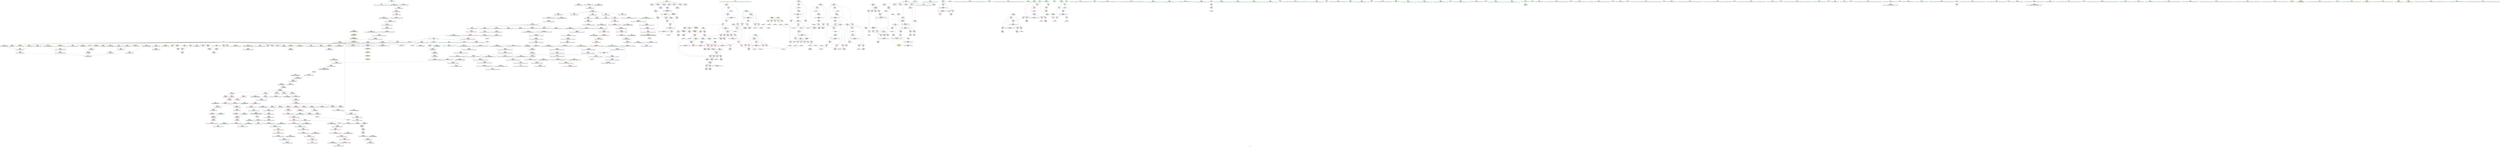 digraph "SVFG" {
	label="SVFG";

	Node0x55f11a9cac90 [shape=record,color=grey,label="{NodeID: 0\nNullPtr}"];
	Node0x55f11a9cac90 -> Node0x55f11aa07320[style=solid];
	Node0x55f11a9cac90 -> Node0x55f11aa07420[style=solid];
	Node0x55f11a9cac90 -> Node0x55f11aa074f0[style=solid];
	Node0x55f11a9cac90 -> Node0x55f11aa075c0[style=solid];
	Node0x55f11a9cac90 -> Node0x55f11aa07690[style=solid];
	Node0x55f11a9cac90 -> Node0x55f11aa07760[style=solid];
	Node0x55f11a9cac90 -> Node0x55f11aa07830[style=solid];
	Node0x55f11a9cac90 -> Node0x55f11aa07900[style=solid];
	Node0x55f11a9cac90 -> Node0x55f11aa079d0[style=solid];
	Node0x55f11a9cac90 -> Node0x55f11aa07aa0[style=solid];
	Node0x55f11a9cac90 -> Node0x55f11aa07b70[style=solid];
	Node0x55f11a9cac90 -> Node0x55f11aa07c40[style=solid];
	Node0x55f11a9cac90 -> Node0x55f11aa07d10[style=solid];
	Node0x55f11a9cac90 -> Node0x55f11aa07de0[style=solid];
	Node0x55f11a9cac90 -> Node0x55f11aa07eb0[style=solid];
	Node0x55f11a9cac90 -> Node0x55f11aa01c10[style=solid];
	Node0x55f11a9cac90 -> Node0x55f11aa01ce0[style=solid];
	Node0x55f11a9cac90 -> Node0x55f11aa01db0[style=solid];
	Node0x55f11a9cac90 -> Node0x55f11aa01e80[style=solid];
	Node0x55f11a9cac90 -> Node0x55f11aa01f50[style=solid];
	Node0x55f11a9cac90 -> Node0x55f11aa02020[style=solid];
	Node0x55f11a9cac90 -> Node0x55f11aa020f0[style=solid];
	Node0x55f11a9cac90 -> Node0x55f11aa021c0[style=solid];
	Node0x55f11a9cac90 -> Node0x55f11aa1d520[style=solid];
	Node0x55f11a9cac90 -> Node0x55f11aa20470[style=solid];
	Node0x55f11a9cac90 -> Node0x55f11aa20540[style=solid];
	Node0x55f11a9cac90 -> Node0x55f11aa20610[style=solid];
	Node0x55f11a9cac90 -> Node0x55f11aa35920[style=solid];
	Node0x55f11a9cac90 -> Node0x55f11aa366a0[style=solid];
	Node0x55f11aa53500 [shape=record,color=yellow,style=double,label="{NodeID: 941\n68V_1 = ENCHI(MR_68V_0)\npts\{291 \}\nFun[main]}"];
	Node0x55f11aa53500 -> Node0x55f11aa1f9e0[style=dashed];
	Node0x55f11aa53500 -> Node0x55f11aa1fb80[style=dashed];
	Node0x55f11aa0af70 [shape=record,color=red,label="{NodeID: 443\n755\<--749\n\<--__first.addr\n_ZSt8_DestroyIPSt6vectorIiSaIiEEEvT_S4_\n|{<s0>45}}"];
	Node0x55f11aa0af70:s0 -> Node0x55f11aaa9490[style=solid,color=red];
	Node0x55f11aa0e550 [shape=record,color=purple,label="{NodeID: 277\n173\<--14\narrayidx4\<--heights\n_Z4doitii\n}"];
	Node0x55f11aaa8d70 [shape=record,color=black,label="{NodeID: 1218\n1002 = PHI(994, )\n1st arg _ZN9__gnu_cxx13new_allocatorIiE10deallocateEPim }"];
	Node0x55f11aaa8d70 -> Node0x55f11aa225c0[style=solid];
	Node0x55f11a9fef70 [shape=record,color=green,label="{NodeID: 111\n732\<--733\n_ZNSt12_Vector_baseISt6vectorIiSaIiEESaIS2_EE12_Vector_implD2Ev\<--_ZNSt12_Vector_baseISt6vectorIiSaIiEESaIS2_EE12_Vector_implD2Ev_field_insensitive\n}"];
	Node0x55f11aa207b0 [shape=record,color=blue,label="{NodeID: 554\n670\<--669\nthis.addr\<--this\n_ZN9__gnu_cxx13new_allocatorISt6vectorIiSaIiEEEC2Ev\n}"];
	Node0x55f11aa207b0 -> Node0x55f11aa0a820[style=dashed];
	Node0x55f11aa082c0 [shape=record,color=red,label="{NodeID: 388\n325\<--274\n\<--h\nmain\n}"];
	Node0x55f11aa082c0 -> Node0x55f11aa35320[style=solid];
	Node0x55f11aa03530 [shape=record,color=black,label="{NodeID: 222\n129\<--259\n_Z4doitii_ret\<--\n_Z4doitii\n|{<s0>12|<s1>18}}"];
	Node0x55f11aa03530:s0 -> Node0x55f11aaa6950[style=solid,color=blue];
	Node0x55f11aa03530:s1 -> Node0x55f11aaa6ec0[style=solid,color=blue];
	Node0x55f11aaa3510 [shape=record,color=black,label="{NodeID: 1163\n806 = PHI(793, )\n0th arg _ZNSt6vectorIiSaIiEED2Ev }"];
	Node0x55f11aaa3510 -> Node0x55f11aa213e0[style=solid];
	Node0x55f11a9ff8c0 [shape=record,color=green,label="{NodeID: 56\n148\<--149\nw2\<--w2_field_insensitive\n_Z4doitii\n}"];
	Node0x55f11a9ff8c0 -> Node0x55f11aa12950[style=solid];
	Node0x55f11a9ff8c0 -> Node0x55f11aa12a20[style=solid];
	Node0x55f11a9ff8c0 -> Node0x55f11aa1dfe0[style=solid];
	Node0x55f11aa6e460 [shape=record,color=yellow,style=double,label="{NodeID: 997\n7V_1 = ENCHI(MR_7V_0)\npts\{89 \}\nFun[_ZNSt6vectorIS_IiSaIiEESaIS1_EED2Ev]}"];
	Node0x55f11aa6e460 -> Node0x55f11aa1d6f0[style=dashed];
	Node0x55f11aa348a0 [shape=record,color=grey,label="{NodeID: 831\n391 = Binary(390, 225, )\n}"];
	Node0x55f11aa348a0 -> Node0x55f11aa36820[style=solid];
	Node0x55f11aa1db00 [shape=record,color=blue,label="{NodeID: 499\n138\<--161\nret\<--arrayidx2\n_Z4doitii\n}"];
	Node0x55f11aa1db00 -> Node0x55f11aa11d20[style=dashed];
	Node0x55f11aa1db00 -> Node0x55f11aa11df0[style=dashed];
	Node0x55f11aa1db00 -> Node0x55f11aa11ec0[style=dashed];
	Node0x55f11aa1db00 -> Node0x55f11aa11f90[style=dashed];
	Node0x55f11aa11360 [shape=record,color=red,label="{NodeID: 333\n124\<--90\nexn\<--exn.slot\n_ZNSt6vectorIS_IiSaIiEESaIS1_EED2Ev\n|{<s0>11}}"];
	Node0x55f11aa11360:s0 -> Node0x55f11aaa42e0[style=solid,color=red];
	Node0x55f11aa06a70 [shape=record,color=green,label="{NodeID: 167\n1083\<--1084\n__p.addr\<--__p.addr_field_insensitive\n_ZNSt16allocator_traitsISaISt6vectorIiSaIiEEEE10deallocateERS3_PS2_m\n}"];
	Node0x55f11aa06a70 -> Node0x55f11aa1cd70[style=solid];
	Node0x55f11aa06a70 -> Node0x55f11aa22d10[style=solid];
	Node0x55f11a9d9640 [shape=record,color=green,label="{NodeID: 1\n7\<--1\n__dso_handle\<--dummyObj\nGlob }"];
	Node0x55f11aa535e0 [shape=record,color=yellow,style=double,label="{NodeID: 942\n70V_1 = ENCHI(MR_70V_0)\npts\{293 \}\nFun[main]}"];
	Node0x55f11aa535e0 -> Node0x55f11aa1fab0[style=dashed];
	Node0x55f11aa535e0 -> Node0x55f11aa1fc50[style=dashed];
	Node0x55f11aa0b040 [shape=record,color=red,label="{NodeID: 444\n756\<--751\n\<--__last.addr\n_ZSt8_DestroyIPSt6vectorIiSaIiEEEvT_S4_\n|{<s0>45}}"];
	Node0x55f11aa0b040:s0 -> Node0x55f11aaa95a0[style=solid,color=red];
	Node0x55f11aa0e620 [shape=record,color=purple,label="{NodeID: 278\n176\<--14\narrayidx6\<--heights\n_Z4doitii\n}"];
	Node0x55f11aa0e620 -> Node0x55f11aa12e30[style=solid];
	Node0x55f11aaa8eb0 [shape=record,color=black,label="{NodeID: 1219\n1003 = PHI(995, )\n2nd arg _ZN9__gnu_cxx13new_allocatorIiE10deallocateEPim }"];
	Node0x55f11aaa8eb0 -> Node0x55f11aa22690[style=solid];
	Node0x55f11a9ff070 [shape=record,color=green,label="{NodeID: 112\n749\<--750\n__first.addr\<--__first.addr_field_insensitive\n_ZSt8_DestroyIPSt6vectorIiSaIiEEEvT_S4_\n}"];
	Node0x55f11a9ff070 -> Node0x55f11aa0af70[style=solid];
	Node0x55f11a9ff070 -> Node0x55f11aa20e30[style=solid];
	Node0x55f11aa20880 [shape=record,color=blue,label="{NodeID: 555\n679\<--676\n__first.addr\<--__first\n_ZSt8_DestroyIPSt6vectorIiSaIiEES2_EvT_S4_RSaIT0_E\n}"];
	Node0x55f11aa20880 -> Node0x55f11aa0a8f0[style=dashed];
	Node0x55f11aa08390 [shape=record,color=red,label="{NodeID: 389\n338\<--274\n\<--h\nmain\n}"];
	Node0x55f11aa08390 -> Node0x55f11aa03600[style=solid];
	Node0x55f11aa03600 [shape=record,color=black,label="{NodeID: 223\n339\<--338\nidxprom\<--\nmain\n}"];
	Node0x55f11aaa3620 [shape=record,color=black,label="{NodeID: 1164\n641 = PHI(623, )\n0th arg _ZNSt12_Vector_baseISt6vectorIiSaIiEESaIS2_EE12_Vector_implC2Ev }"];
	Node0x55f11aaa3620 -> Node0x55f11aa203a0[style=solid];
	Node0x55f11a9ff990 [shape=record,color=green,label="{NodeID: 57\n150\<--151\nh228\<--h228_field_insensitive\n_Z4doitii\n}"];
	Node0x55f11a9ff990 -> Node0x55f11aa12af0[style=solid];
	Node0x55f11a9ff990 -> Node0x55f11aa1e590[style=solid];
	Node0x55f11aa6e570 [shape=record,color=yellow,style=double,label="{NodeID: 998\n9V_1 = ENCHI(MR_9V_0)\npts\{91 \}\nFun[_ZNSt6vectorIS_IiSaIiEESaIS1_EED2Ev]}"];
	Node0x55f11aa6e570 -> Node0x55f11aa1d7c0[style=dashed];
	Node0x55f11aa34a20 [shape=record,color=grey,label="{NodeID: 832\n413 = Binary(412, 225, )\n}"];
	Node0x55f11aa34a20 -> Node0x55f11aa1f430[style=solid];
	Node0x55f11aa1dbd0 [shape=record,color=blue,label="{NodeID: 500\n132\<--168\nretval\<--\n_Z4doitii\n}"];
	Node0x55f11aa1dbd0 -> Node0x55f11aa627e0[style=dashed];
	Node0x55f11aa11430 [shape=record,color=red,label="{NodeID: 334\n99\<--98\n\<--_M_start\n_ZNSt6vectorIS_IiSaIiEESaIS1_EED2Ev\n|{<s0>8}}"];
	Node0x55f11aa11430:s0 -> Node0x55f11aaa2ae0[style=solid,color=red];
	Node0x55f11aa06b40 [shape=record,color=green,label="{NodeID: 168\n1085\<--1086\n__n.addr\<--__n.addr_field_insensitive\n_ZNSt16allocator_traitsISaISt6vectorIiSaIiEEEE10deallocateERS3_PS2_m\n}"];
	Node0x55f11aa06b40 -> Node0x55f11aa1ce40[style=solid];
	Node0x55f11aa06b40 -> Node0x55f11aa22de0[style=solid];
	Node0x55f11a9d9d10 [shape=record,color=green,label="{NodeID: 2\n21\<--1\n\<--dummyObj\nCan only get source location for instruction, argument, global var or function.}"];
	Node0x55f11aa0b110 [shape=record,color=red,label="{NodeID: 445\n771\<--764\n\<--__first.addr\n_ZNSt12_Destroy_auxILb0EE9__destroyIPSt6vectorIiSaIiEEEEvT_S6_\n}"];
	Node0x55f11aa0b110 -> Node0x55f11aa363a0[style=solid];
	Node0x55f11aa0e6f0 [shape=record,color=purple,label="{NodeID: 279\n203\<--14\narrayidx14\<--heights\n_Z4doitii\n}"];
	Node0x55f11aaa8ff0 [shape=record,color=black,label="{NodeID: 1220\n130 = PHI(252, 401, )\n0th arg _Z4doitii }"];
	Node0x55f11aaa8ff0 -> Node0x55f11aa1d960[style=solid];
	Node0x55f11a9ff140 [shape=record,color=green,label="{NodeID: 113\n751\<--752\n__last.addr\<--__last.addr_field_insensitive\n_ZSt8_DestroyIPSt6vectorIiSaIiEEEvT_S4_\n}"];
	Node0x55f11a9ff140 -> Node0x55f11aa0b040[style=solid];
	Node0x55f11a9ff140 -> Node0x55f11aa20f00[style=solid];
	Node0x55f11aa20950 [shape=record,color=blue,label="{NodeID: 556\n681\<--677\n__last.addr\<--__last\n_ZSt8_DestroyIPSt6vectorIiSaIiEES2_EvT_S4_RSaIT0_E\n}"];
	Node0x55f11aa20950 -> Node0x55f11aa0a9c0[style=dashed];
	Node0x55f11aa08460 [shape=record,color=red,label="{NodeID: 390\n352\<--274\n\<--h\nmain\n}"];
	Node0x55f11aa08460 -> Node0x55f11aa33fa0[style=solid];
	Node0x55f11aa036d0 [shape=record,color=black,label="{NodeID: 224\n342\<--341\nidxprom10\<--\nmain\n}"];
	Node0x55f11aaa3760 [shape=record,color=black,label="{NodeID: 1165\n969 = PHI(901, 911, )\n0th arg _ZNSt12_Vector_baseIiSaIiEE12_Vector_implD2Ev }"];
	Node0x55f11aaa3760 -> Node0x55f11aa221b0[style=solid];
	Node0x55f11a9ffa60 [shape=record,color=green,label="{NodeID: 58\n152\<--153\nw232\<--w232_field_insensitive\n_Z4doitii\n}"];
	Node0x55f11a9ffa60 -> Node0x55f11aa12bc0[style=solid];
	Node0x55f11a9ffa60 -> Node0x55f11aa1e660[style=solid];
	Node0x55f11aa6e650 [shape=record,color=yellow,style=double,label="{NodeID: 999\n11V_1 = ENCHI(MR_11V_0)\npts\{93 \}\nFun[_ZNSt6vectorIS_IiSaIiEESaIS1_EED2Ev]}"];
	Node0x55f11aa6e650 -> Node0x55f11aa1d890[style=dashed];
	Node0x55f11aa34ba0 [shape=record,color=grey,label="{NodeID: 833\n464 = Binary(463, 465, )\n}"];
	Node0x55f11aa34ba0 -> Node0x55f11aa1f840[style=solid];
	Node0x55f11aa1dca0 [shape=record,color=blue,label="{NodeID: 501\n140\<--177\nbest\<--\n_Z4doitii\n}"];
	Node0x55f11aa1dca0 -> Node0x55f11aa12060[style=dashed];
	Node0x55f11aa1dca0 -> Node0x55f11aa1e0b0[style=dashed];
	Node0x55f11aa1dca0 -> Node0x55f11aa59be0[style=dashed];
	Node0x55f11aa1dca0 -> Node0x55f11aa62ce0[style=dashed];
	Node0x55f11aa11500 [shape=record,color=red,label="{NodeID: 335\n103\<--102\n\<--_M_finish\n_ZNSt6vectorIS_IiSaIiEESaIS1_EED2Ev\n|{<s0>8}}"];
	Node0x55f11aa11500:s0 -> Node0x55f11aaa2c20[style=solid,color=red];
	Node0x55f11aa06c10 [shape=record,color=green,label="{NodeID: 169\n1095\<--1096\n_ZN9__gnu_cxx13new_allocatorISt6vectorIiSaIiEEE10deallocateEPS3_m\<--_ZN9__gnu_cxx13new_allocatorISt6vectorIiSaIiEEE10deallocateEPS3_m_field_insensitive\n}"];
	Node0x55f11a9d9dd0 [shape=record,color=green,label="{NodeID: 3\n23\<--1\n_ZSt3cin\<--dummyObj\nGlob }"];
	Node0x55f11aa0b1e0 [shape=record,color=red,label="{NodeID: 446\n775\<--764\n\<--__first.addr\n_ZNSt12_Destroy_auxILb0EE9__destroyIPSt6vectorIiSaIiEEEEvT_S6_\n|{<s0>46}}"];
	Node0x55f11aa0b1e0:s0 -> Node0x55f11aaa3b90[style=solid,color=red];
	Node0x55f11aa0e7c0 [shape=record,color=purple,label="{NodeID: 280\n206\<--14\narrayidx16\<--heights\n_Z4doitii\n}"];
	Node0x55f11aa0e7c0 -> Node0x55f11aa130a0[style=solid];
	Node0x55f11aaa9200 [shape=record,color=black,label="{NodeID: 1221\n131 = PHI(253, 402, )\n1st arg _Z4doitii }"];
	Node0x55f11aaa9200 -> Node0x55f11aa1da30[style=solid];
	Node0x55f11aa03c30 [shape=record,color=green,label="{NodeID: 114\n758\<--759\n_ZNSt12_Destroy_auxILb0EE9__destroyIPSt6vectorIiSaIiEEEEvT_S6_\<--_ZNSt12_Destroy_auxILb0EE9__destroyIPSt6vectorIiSaIiEEEEvT_S6__field_insensitive\n}"];
	Node0x55f11aa20a20 [shape=record,color=blue,label="{NodeID: 557\n683\<--678\n.addr\<--\n_ZSt8_DestroyIPSt6vectorIiSaIiEES2_EvT_S4_RSaIT0_E\n}"];
	Node0x55f11aa08530 [shape=record,color=red,label="{NodeID: 391\n333\<--276\n\<--w\nmain\n}"];
	Node0x55f11aa08530 -> Node0x55f11aa35da0[style=solid];
	Node0x55f11aa037a0 [shape=record,color=black,label="{NodeID: 225\n370\<--369\nidxprom24\<--add23\nmain\n}"];
	Node0x55f11aaa3970 [shape=record,color=black,label="{NodeID: 1166\n695 = PHI(104, )\n0th arg _ZNSt12_Vector_baseISt6vectorIiSaIiEESaIS2_EE19_M_get_Tp_allocatorEv }"];
	Node0x55f11aaa3970 -> Node0x55f11aa20af0[style=solid];
	Node0x55f11a9ffb30 [shape=record,color=green,label="{NodeID: 59\n261\<--262\nmain\<--main_field_insensitive\n}"];
	Node0x55f11aa6e730 [shape=record,color=yellow,style=double,label="{NodeID: 1000\n2V_1 = ENCHI(MR_2V_0)\npts\{100000 100001 100002 \}\nFun[_ZNSt12_Vector_baseISt6vectorIiSaIiEESaIS2_EEC2Ev]|{<s0>35|<s1>35|<s2>35}}"];
	Node0x55f11aa6e730:s0 -> Node0x55f11aa20470[style=dashed,color=red];
	Node0x55f11aa6e730:s1 -> Node0x55f11aa20540[style=dashed,color=red];
	Node0x55f11aa6e730:s2 -> Node0x55f11aa20610[style=dashed,color=red];
	Node0x55f11aa34d20 [shape=record,color=grey,label="{NodeID: 834\n418 = Binary(417, 225, )\n}"];
	Node0x55f11aa34d20 -> Node0x55f11aa1f500[style=solid];
	Node0x55f11aa1dd70 [shape=record,color=blue,label="{NodeID: 502\n142\<--180\nwh\<--\n_Z4doitii\n}"];
	Node0x55f11aa1dd70 -> Node0x55f11aa12130[style=dashed];
	Node0x55f11aa1dd70 -> Node0x55f11aa12200[style=dashed];
	Node0x55f11aa1dd70 -> Node0x55f11aa122d0[style=dashed];
	Node0x55f11aa1dd70 -> Node0x55f11aa1e180[style=dashed];
	Node0x55f11aa1dd70 -> Node0x55f11aa5a0e0[style=dashed];
	Node0x55f11aa1dd70 -> Node0x55f11aa631e0[style=dashed];
	Node0x55f11aa115d0 [shape=record,color=red,label="{NodeID: 336\n259\<--132\n\<--retval\n_Z4doitii\n}"];
	Node0x55f11aa115d0 -> Node0x55f11aa03530[style=solid];
	Node0x55f11aa06d10 [shape=record,color=green,label="{NodeID: 170\n1102\<--1103\nthis.addr\<--this.addr_field_insensitive\n_ZN9__gnu_cxx13new_allocatorISt6vectorIiSaIiEEE10deallocateEPS3_m\n}"];
	Node0x55f11aa06d10 -> Node0x55f11aa1cf10[style=solid];
	Node0x55f11aa06d10 -> Node0x55f11aa22eb0[style=solid];
	Node0x55f11a9d9e90 [shape=record,color=green,label="{NodeID: 4\n24\<--1\n_ZSt4cout\<--dummyObj\nGlob }"];
	Node0x55f11aa0b2b0 [shape=record,color=red,label="{NodeID: 447\n783\<--764\n\<--__first.addr\n_ZNSt12_Destroy_auxILb0EE9__destroyIPSt6vectorIiSaIiEEEEvT_S6_\n}"];
	Node0x55f11aa0b2b0 -> Node0x55f11aa103f0[style=solid];
	Node0x55f11aa0e890 [shape=record,color=purple,label="{NodeID: 281\n213\<--14\narrayidx20\<--heights\n_Z4doitii\n}"];
	Node0x55f11aaa9380 [shape=record,color=black,label="{NodeID: 1222\n1117 = PHI(1072, )\n0th arg _ZNSaISt6vectorIiSaIiEEED2Ev }"];
	Node0x55f11aaa9380 -> Node0x55f11aa23120[style=solid];
	Node0x55f11aa03d00 [shape=record,color=green,label="{NodeID: 115\n764\<--765\n__first.addr\<--__first.addr_field_insensitive\n_ZNSt12_Destroy_auxILb0EE9__destroyIPSt6vectorIiSaIiEEEEvT_S6_\n}"];
	Node0x55f11aa03d00 -> Node0x55f11aa0b110[style=solid];
	Node0x55f11aa03d00 -> Node0x55f11aa0b1e0[style=solid];
	Node0x55f11aa03d00 -> Node0x55f11aa0b2b0[style=solid];
	Node0x55f11aa03d00 -> Node0x55f11aa20fd0[style=solid];
	Node0x55f11aa03d00 -> Node0x55f11aa21170[style=solid];
	Node0x55f11aa20af0 [shape=record,color=blue,label="{NodeID: 558\n696\<--695\nthis.addr\<--this\n_ZNSt12_Vector_baseISt6vectorIiSaIiEESaIS2_EE19_M_get_Tp_allocatorEv\n}"];
	Node0x55f11aa20af0 -> Node0x55f11aa0aa90[style=dashed];
	Node0x55f11aa08600 [shape=record,color=red,label="{NodeID: 392\n341\<--276\n\<--w\nmain\n}"];
	Node0x55f11aa08600 -> Node0x55f11aa036d0[style=solid];
	Node0x55f11aa03870 [shape=record,color=black,label="{NodeID: 226\n374\<--373\nidxprom27\<--add26\nmain\n}"];
	Node0x55f11aaa3a80 [shape=record,color=black,label="{NodeID: 1167\n1023 = PHI(974, )\n0th arg _ZNSaIiED2Ev }"];
	Node0x55f11aaa3a80 -> Node0x55f11aa22760[style=solid];
	Node0x55f11a9ffc30 [shape=record,color=green,label="{NodeID: 60\n264\<--265\nretval\<--retval_field_insensitive\nmain\n}"];
	Node0x55f11a9ffc30 -> Node0x55f11aa133e0[style=solid];
	Node0x55f11a9ffc30 -> Node0x55f11aa1e8d0[style=solid];
	Node0x55f11aa34ea0 [shape=record,color=grey,label="{NodeID: 835\n525 = cmp(522, 524, )\n}"];
	Node0x55f11aa1de40 [shape=record,color=blue,label="{NodeID: 503\n144\<--21\nd\<--\n_Z4doitii\n}"];
	Node0x55f11aa1de40 -> Node0x55f11aa123a0[style=dashed];
	Node0x55f11aa1de40 -> Node0x55f11aa12470[style=dashed];
	Node0x55f11aa1de40 -> Node0x55f11aa12540[style=dashed];
	Node0x55f11aa1de40 -> Node0x55f11aa12610[style=dashed];
	Node0x55f11aa1de40 -> Node0x55f11aa126e0[style=dashed];
	Node0x55f11aa1de40 -> Node0x55f11aa1e250[style=dashed];
	Node0x55f11aa1de40 -> Node0x55f11aa636e0[style=dashed];
	Node0x55f11aa116a0 [shape=record,color=red,label="{NodeID: 337\n156\<--134\n\<--h.addr\n_Z4doitii\n}"];
	Node0x55f11aa116a0 -> Node0x55f11aa02b70[style=solid];
	Node0x55f11aa06de0 [shape=record,color=green,label="{NodeID: 171\n1104\<--1105\n__p.addr\<--__p.addr_field_insensitive\n_ZN9__gnu_cxx13new_allocatorISt6vectorIiSaIiEEE10deallocateEPS3_m\n}"];
	Node0x55f11aa06de0 -> Node0x55f11aa1cfe0[style=solid];
	Node0x55f11aa06de0 -> Node0x55f11aa22f80[style=solid];
	Node0x55f11a9d9f50 [shape=record,color=green,label="{NodeID: 5\n25\<--1\n.str\<--dummyObj\nGlob }"];
	Node0x55f11aa0b380 [shape=record,color=red,label="{NodeID: 448\n772\<--766\n\<--__last.addr\n_ZNSt12_Destroy_auxILb0EE9__destroyIPSt6vectorIiSaIiEEEEvT_S6_\n}"];
	Node0x55f11aa0b380 -> Node0x55f11aa363a0[style=solid];
	Node0x55f11aa0e960 [shape=record,color=purple,label="{NodeID: 282\n216\<--14\narrayidx22\<--heights\n_Z4doitii\n}"];
	Node0x55f11aa0e960 -> Node0x55f11aa13170[style=solid];
	Node0x55f11aaa9490 [shape=record,color=black,label="{NodeID: 1223\n762 = PHI(755, )\n0th arg _ZNSt12_Destroy_auxILb0EE9__destroyIPSt6vectorIiSaIiEEEEvT_S6_ }"];
	Node0x55f11aaa9490 -> Node0x55f11aa20fd0[style=solid];
	Node0x55f11aa03dd0 [shape=record,color=green,label="{NodeID: 116\n766\<--767\n__last.addr\<--__last.addr_field_insensitive\n_ZNSt12_Destroy_auxILb0EE9__destroyIPSt6vectorIiSaIiEEEEvT_S6_\n}"];
	Node0x55f11aa03dd0 -> Node0x55f11aa0b380[style=solid];
	Node0x55f11aa03dd0 -> Node0x55f11aa210a0[style=solid];
	Node0x55f11aa20bc0 [shape=record,color=blue,label="{NodeID: 559\n705\<--704\nthis.addr\<--this\n_ZNSt12_Vector_baseISt6vectorIiSaIiEESaIS2_EED2Ev\n}"];
	Node0x55f11aa20bc0 -> Node0x55f11aa0ab60[style=dashed];
	Node0x55f11aa086d0 [shape=record,color=red,label="{NodeID: 393\n347\<--276\n\<--w\nmain\n}"];
	Node0x55f11aa086d0 -> Node0x55f11aa33ca0[style=solid];
	Node0x55f11aa03940 [shape=record,color=black,label="{NodeID: 227\n405\<--404\nidxprom47\<--\nmain\n}"];
	Node0x55f11aaa3b90 [shape=record,color=black,label="{NodeID: 1168\n799 = PHI(775, )\n0th arg _ZSt11__addressofISt6vectorIiSaIiEEEPT_RS3_ }"];
	Node0x55f11aaa3b90 -> Node0x55f11aa21310[style=solid];
	Node0x55f11a9ffd00 [shape=record,color=green,label="{NodeID: 61\n266\<--267\nT\<--T_field_insensitive\nmain\n}"];
	Node0x55f11a9ffd00 -> Node0x55f11aa134b0[style=solid];
	Node0x55f11aa35020 [shape=record,color=grey,label="{NodeID: 836\n229 = cmp(228, 180, )\n}"];
	Node0x55f11aa1df10 [shape=record,color=blue,label="{NodeID: 504\n146\<--192\nh2\<--add\n_Z4doitii\n}"];
	Node0x55f11aa1df10 -> Node0x55f11aa127b0[style=dashed];
	Node0x55f11aa1df10 -> Node0x55f11aa12880[style=dashed];
	Node0x55f11aa1df10 -> Node0x55f11aa1df10[style=dashed];
	Node0x55f11aa1df10 -> Node0x55f11aa63be0[style=dashed];
	Node0x55f11aa11770 [shape=record,color=red,label="{NodeID: 338\n171\<--134\n\<--h.addr\n_Z4doitii\n}"];
	Node0x55f11aa11770 -> Node0x55f11aa02d10[style=solid];
	Node0x55f11aa06eb0 [shape=record,color=green,label="{NodeID: 172\n1106\<--1107\n.addr\<--.addr_field_insensitive\n_ZN9__gnu_cxx13new_allocatorISt6vectorIiSaIiEEE10deallocateEPS3_m\n}"];
	Node0x55f11aa06eb0 -> Node0x55f11aa23050[style=solid];
	Node0x55f11a9da010 [shape=record,color=green,label="{NodeID: 6\n27\<--1\n.str.2\<--dummyObj\nGlob }"];
	Node0x55f11aa0b450 [shape=record,color=red,label="{NodeID: 449\n793\<--790\n\<--__pointer.addr\n_ZSt8_DestroyISt6vectorIiSaIiEEEvPT_\n|{<s0>48}}"];
	Node0x55f11aa0b450:s0 -> Node0x55f11aaa3510[style=solid,color=red];
	Node0x55f11aa0ea30 [shape=record,color=purple,label="{NodeID: 283\n340\<--14\narrayidx\<--heights\nmain\n}"];
	Node0x55f11aaa95a0 [shape=record,color=black,label="{NodeID: 1224\n763 = PHI(756, )\n1st arg _ZNSt12_Destroy_auxILb0EE9__destroyIPSt6vectorIiSaIiEEEEvT_S6_ }"];
	Node0x55f11aaa95a0 -> Node0x55f11aa210a0[style=solid];
	Node0x55f11aa03ea0 [shape=record,color=green,label="{NodeID: 117\n777\<--778\n_ZSt11__addressofISt6vectorIiSaIiEEEPT_RS3_\<--_ZSt11__addressofISt6vectorIiSaIiEEEPT_RS3__field_insensitive\n}"];
	Node0x55f11aa20c90 [shape=record,color=blue,label="{NodeID: 560\n707\<--736\nexn.slot\<--\n_ZNSt12_Vector_baseISt6vectorIiSaIiEESaIS2_EED2Ev\n}"];
	Node0x55f11aa20c90 -> Node0x55f11aa0ac30[style=dashed];
	Node0x55f11aa087a0 [shape=record,color=red,label="{NodeID: 394\n358\<--278\n\<--h15\nmain\n}"];
	Node0x55f11aa087a0 -> Node0x55f11aa36220[style=solid];
	Node0x55f11aa03a10 [shape=record,color=black,label="{NodeID: 228\n408\<--407\nidxprom49\<--\nmain\n}"];
	Node0x55f11aaa3ca0 [shape=record,color=black,label="{NodeID: 1169\n866 = PHI(823, )\n0th arg _ZNSt12_Vector_baseIiSaIiEE19_M_get_Tp_allocatorEv }"];
	Node0x55f11aaa3ca0 -> Node0x55f11aa218c0[style=solid];
	Node0x55f11a9ffdd0 [shape=record,color=green,label="{NodeID: 62\n268\<--269\nt\<--t_field_insensitive\nmain\n}"];
	Node0x55f11a9ffdd0 -> Node0x55f11aa13580[style=solid];
	Node0x55f11a9ffdd0 -> Node0x55f11aa13650[style=solid];
	Node0x55f11a9ffdd0 -> Node0x55f11aa13720[style=solid];
	Node0x55f11a9ffdd0 -> Node0x55f11aa1e9a0[style=solid];
	Node0x55f11a9ffdd0 -> Node0x55f11aa20200[style=solid];
	Node0x55f11aa6ea30 [shape=record,color=yellow,style=double,label="{NodeID: 1003\n145V_1 = ENCHI(MR_145V_0)\npts\{810 \}\nFun[_ZNSt6vectorIiSaIiEED2Ev]}"];
	Node0x55f11aa6ea30 -> Node0x55f11aa214b0[style=dashed];
	Node0x55f11aa351a0 [shape=record,color=grey,label="{NodeID: 837\n535 = cmp(534, 225, )\n}"];
	Node0x55f11aa1dfe0 [shape=record,color=blue,label="{NodeID: 505\n148\<--199\nw2\<--add12\n_Z4doitii\n}"];
	Node0x55f11aa1dfe0 -> Node0x55f11aa12950[style=dashed];
	Node0x55f11aa1dfe0 -> Node0x55f11aa12a20[style=dashed];
	Node0x55f11aa1dfe0 -> Node0x55f11aa1dfe0[style=dashed];
	Node0x55f11aa1dfe0 -> Node0x55f11aa640e0[style=dashed];
	Node0x55f11aa11840 [shape=record,color=red,label="{NodeID: 339\n187\<--134\n\<--h.addr\n_Z4doitii\n}"];
	Node0x55f11aa11840 -> Node0x55f11aa33b20[style=solid];
	Node0x55f11aa06f80 [shape=record,color=green,label="{NodeID: 173\n1118\<--1119\nthis.addr\<--this.addr_field_insensitive\n_ZNSaISt6vectorIiSaIiEEED2Ev\n}"];
	Node0x55f11aa06f80 -> Node0x55f11aa1d0b0[style=solid];
	Node0x55f11aa06f80 -> Node0x55f11aa23120[style=solid];
	Node0x55f11a9da0d0 [shape=record,color=green,label="{NodeID: 7\n29\<--1\n.str.3\<--dummyObj\nGlob }"];
	Node0x55f11aa0b520 [shape=record,color=red,label="{NodeID: 450\n803\<--800\n\<--__r.addr\n_ZSt11__addressofISt6vectorIiSaIiEEEPT_RS3_\n}"];
	Node0x55f11aa0b520 -> Node0x55f11aa0cc20[style=solid];
	Node0x55f11aa0eb00 [shape=record,color=purple,label="{NodeID: 284\n343\<--14\narrayidx11\<--heights\nmain\n}"];
	Node0x55f11aa0eb00 -> Node0x55f11aa1ec10[style=solid];
	Node0x55f11aaa96b0 [shape=record,color=black,label="{NodeID: 1225\n918 = PHI(859, )\n0th arg _ZSt8_DestroyIPiEvT_S1_ }"];
	Node0x55f11aaa96b0 -> Node0x55f11aa21c00[style=solid];
	Node0x55f11aa03fa0 [shape=record,color=green,label="{NodeID: 118\n780\<--781\n_ZSt8_DestroyISt6vectorIiSaIiEEEvPT_\<--_ZSt8_DestroyISt6vectorIiSaIiEEEvPT__field_insensitive\n}"];
	Node0x55f11aa20d60 [shape=record,color=blue,label="{NodeID: 561\n709\<--738\nehselector.slot\<--\n_ZNSt12_Vector_baseISt6vectorIiSaIiEESaIS2_EED2Ev\n}"];
	Node0x55f11aa08870 [shape=record,color=red,label="{NodeID: 395\n368\<--278\n\<--h15\nmain\n}"];
	Node0x55f11aa08870 -> Node0x55f11aa34120[style=solid];
	Node0x55f11aa03ae0 [shape=record,color=black,label="{NodeID: 229\n449\<--448\nidxprom67\<--\nmain\n}"];
	Node0x55f11aaa3de0 [shape=record,color=black,label="{NodeID: 1170\n1078 = PHI(1058, )\n0th arg _ZNSt16allocator_traitsISaISt6vectorIiSaIiEEEE10deallocateERS3_PS2_m }"];
	Node0x55f11aaa3de0 -> Node0x55f11aa22c40[style=solid];
	Node0x55f11a9ffea0 [shape=record,color=green,label="{NodeID: 63\n270\<--271\nH\<--H_field_insensitive\nmain\n}"];
	Node0x55f11a9ffea0 -> Node0x55f11aa137f0[style=solid];
	Node0x55f11a9ffea0 -> Node0x55f11aa138c0[style=solid];
	Node0x55f11a9ffea0 -> Node0x55f11aa13990[style=solid];
	Node0x55f11a9ffea0 -> Node0x55f11aa13a60[style=solid];
	Node0x55f11a9ffea0 -> Node0x55f11aa13b30[style=solid];
	Node0x55f11aa6eb10 [shape=record,color=yellow,style=double,label="{NodeID: 1004\n147V_1 = ENCHI(MR_147V_0)\npts\{812 \}\nFun[_ZNSt6vectorIiSaIiEED2Ev]}"];
	Node0x55f11aa6eb10 -> Node0x55f11aa21580[style=dashed];
	Node0x55f11aa35320 [shape=record,color=grey,label="{NodeID: 838\n329 = cmp(325, 327, )\n}"];
	Node0x55f11aa1e0b0 [shape=record,color=blue,label="{NodeID: 506\n140\<--217\nbest\<--\n_Z4doitii\n}"];
	Node0x55f11aa1e0b0 -> Node0x55f11aa59be0[style=dashed];
	Node0x55f11aa11910 [shape=record,color=red,label="{NodeID: 340\n238\<--134\n\<--h.addr\n_Z4doitii\n}"];
	Node0x55f11aa11910 -> Node0x55f11aa16640[style=solid];
	Node0x55f11aa07050 [shape=record,color=green,label="{NodeID: 174\n1124\<--1125\n_ZN9__gnu_cxx13new_allocatorISt6vectorIiSaIiEEED2Ev\<--_ZN9__gnu_cxx13new_allocatorISt6vectorIiSaIiEEED2Ev_field_insensitive\n}"];
	Node0x55f11a9da190 [shape=record,color=green,label="{NodeID: 8\n32\<--1\n\<--dummyObj\nCan only get source location for instruction, argument, global var or function.}"];
	Node0x55f11aa0b5f0 [shape=record,color=red,label="{NodeID: 451\n814\<--807\nthis1\<--this.addr\n_ZNSt6vectorIiSaIiEED2Ev\n}"];
	Node0x55f11aa0b5f0 -> Node0x55f11aa0ccf0[style=solid];
	Node0x55f11aa0b5f0 -> Node0x55f11aa0cdc0[style=solid];
	Node0x55f11aa0b5f0 -> Node0x55f11aa0ce90[style=solid];
	Node0x55f11aa0b5f0 -> Node0x55f11aa0cf60[style=solid];
	Node0x55f11aa0b5f0 -> Node0x55f11aa0d030[style=solid];
	Node0x55f11aa0ebd0 [shape=record,color=purple,label="{NodeID: 285\n371\<--14\narrayidx25\<--heights\nmain\n}"];
	Node0x55f11aaa97f0 [shape=record,color=black,label="{NodeID: 1226\n919 = PHI(860, )\n1st arg _ZSt8_DestroyIPiEvT_S1_ }"];
	Node0x55f11aaa97f0 -> Node0x55f11aa21cd0[style=solid];
	Node0x55f11aa040a0 [shape=record,color=green,label="{NodeID: 119\n790\<--791\n__pointer.addr\<--__pointer.addr_field_insensitive\n_ZSt8_DestroyISt6vectorIiSaIiEEEvPT_\n}"];
	Node0x55f11aa040a0 -> Node0x55f11aa0b450[style=solid];
	Node0x55f11aa040a0 -> Node0x55f11aa21240[style=solid];
	Node0x55f11aa20e30 [shape=record,color=blue,label="{NodeID: 562\n749\<--747\n__first.addr\<--__first\n_ZSt8_DestroyIPSt6vectorIiSaIiEEEvT_S4_\n}"];
	Node0x55f11aa20e30 -> Node0x55f11aa0af70[style=dashed];
	Node0x55f11aa08940 [shape=record,color=red,label="{NodeID: 396\n383\<--278\n\<--h15\nmain\n}"];
	Node0x55f11aa08940 -> Node0x55f11aa345a0[style=solid];
	Node0x55f11aa0bfa0 [shape=record,color=black,label="{NodeID: 230\n452\<--451\nidxprom69\<--\nmain\n}"];
	Node0x55f11aaa3f20 [shape=record,color=black,label="{NodeID: 1171\n1079 = PHI(1059, )\n1st arg _ZNSt16allocator_traitsISaISt6vectorIiSaIiEEEE10deallocateERS3_PS2_m }"];
	Node0x55f11aaa3f20 -> Node0x55f11aa22d10[style=solid];
	Node0x55f11a9fff70 [shape=record,color=green,label="{NodeID: 64\n272\<--273\nW\<--W_field_insensitive\nmain\n}"];
	Node0x55f11a9fff70 -> Node0x55f11aa13c00[style=solid];
	Node0x55f11a9fff70 -> Node0x55f11aa07f80[style=solid];
	Node0x55f11a9fff70 -> Node0x55f11aa08050[style=solid];
	Node0x55f11a9fff70 -> Node0x55f11aa08120[style=solid];
	Node0x55f11a9fff70 -> Node0x55f11aa081f0[style=solid];
	Node0x55f11aa354a0 [shape=record,color=grey,label="{NodeID: 839\n209 = cmp(207, 208, )\n}"];
	Node0x55f11aa1e180 [shape=record,color=blue,label="{NodeID: 507\n142\<--219\nwh\<--\n_Z4doitii\n}"];
	Node0x55f11aa1e180 -> Node0x55f11aa5a0e0[style=dashed];
	Node0x55f11aa119e0 [shape=record,color=red,label="{NodeID: 341\n159\<--136\n\<--w.addr\n_Z4doitii\n}"];
	Node0x55f11aa119e0 -> Node0x55f11aa02c40[style=solid];
	Node0x55f11aa07150 [shape=record,color=green,label="{NodeID: 175\n1129\<--1130\nthis.addr\<--this.addr_field_insensitive\n_ZN9__gnu_cxx13new_allocatorISt6vectorIiSaIiEEED2Ev\n}"];
	Node0x55f11aa07150 -> Node0x55f11aa1d180[style=solid];
	Node0x55f11aa07150 -> Node0x55f11aa231f0[style=solid];
	Node0x55f11a9da250 [shape=record,color=green,label="{NodeID: 9\n180\<--1\n\<--dummyObj\nCan only get source location for instruction, argument, global var or function.}"];
	Node0x55f11aa53ce0 [shape=record,color=yellow,style=double,label="{NodeID: 950\n84V_1 = ENCHI(MR_84V_0)\npts\{170000 190000 \}\nFun[main]|{<s0>18|<s1>18}}"];
	Node0x55f11aa53ce0:s0 -> Node0x55f11aa6d100[style=dashed,color=red];
	Node0x55f11aa53ce0:s1 -> Node0x55f11aa6d1e0[style=dashed,color=red];
	Node0x55f11aa0b6c0 [shape=record,color=red,label="{NodeID: 452\n843\<--809\nexn\<--exn.slot\n_ZNSt6vectorIiSaIiEED2Ev\n|{<s0>53}}"];
	Node0x55f11aa0b6c0:s0 -> Node0x55f11aaa42e0[style=solid,color=red];
	Node0x55f11aa0eca0 [shape=record,color=purple,label="{NodeID: 286\n375\<--14\narrayidx28\<--heights\nmain\n}"];
	Node0x55f11aaa9930 [shape=record,color=black,label="{NodeID: 1227\n980 = PHI(960, )\n0th arg _ZNSt16allocator_traitsISaIiEE10deallocateERS0_Pim }"];
	Node0x55f11aaa9930 -> Node0x55f11aa22280[style=solid];
	Node0x55f11aa04170 [shape=record,color=green,label="{NodeID: 120\n795\<--796\n_ZNSt6vectorIiSaIiEED2Ev\<--_ZNSt6vectorIiSaIiEED2Ev_field_insensitive\n}"];
	Node0x55f11aa20f00 [shape=record,color=blue,label="{NodeID: 563\n751\<--748\n__last.addr\<--__last\n_ZSt8_DestroyIPSt6vectorIiSaIiEEEvT_S4_\n}"];
	Node0x55f11aa20f00 -> Node0x55f11aa0b040[style=dashed];
	Node0x55f11aa08a10 [shape=record,color=red,label="{NodeID: 397\n364\<--280\n\<--w19\nmain\n}"];
	Node0x55f11aa08a10 -> Node0x55f11aa36520[style=solid];
	Node0x55f11aa0c030 [shape=record,color=black,label="{NodeID: 231\n455\<--454\nconv\<--\nmain\n}"];
	Node0x55f11aaa4060 [shape=record,color=black,label="{NodeID: 1172\n1080 = PHI(1060, )\n2nd arg _ZNSt16allocator_traitsISaISt6vectorIiSaIiEEEE10deallocateERS3_PS2_m }"];
	Node0x55f11aaa4060 -> Node0x55f11aa22de0[style=solid];
	Node0x55f11aa00040 [shape=record,color=green,label="{NodeID: 65\n274\<--275\nh\<--h_field_insensitive\nmain\n}"];
	Node0x55f11aa00040 -> Node0x55f11aa082c0[style=solid];
	Node0x55f11aa00040 -> Node0x55f11aa08390[style=solid];
	Node0x55f11aa00040 -> Node0x55f11aa08460[style=solid];
	Node0x55f11aa00040 -> Node0x55f11aa1ea70[style=solid];
	Node0x55f11aa00040 -> Node0x55f11aa1edb0[style=solid];
	Node0x55f11aa35620 [shape=record,color=grey,label="{NodeID: 840\n532 = cmp(529, 531, )\n}"];
	Node0x55f11aa1e250 [shape=record,color=blue,label="{NodeID: 508\n144\<--224\nd\<--inc\n_Z4doitii\n}"];
	Node0x55f11aa1e250 -> Node0x55f11aa123a0[style=dashed];
	Node0x55f11aa1e250 -> Node0x55f11aa12470[style=dashed];
	Node0x55f11aa1e250 -> Node0x55f11aa12540[style=dashed];
	Node0x55f11aa1e250 -> Node0x55f11aa12610[style=dashed];
	Node0x55f11aa1e250 -> Node0x55f11aa126e0[style=dashed];
	Node0x55f11aa1e250 -> Node0x55f11aa1e250[style=dashed];
	Node0x55f11aa1e250 -> Node0x55f11aa636e0[style=dashed];
	Node0x55f11aa11ab0 [shape=record,color=red,label="{NodeID: 342\n174\<--136\n\<--w.addr\n_Z4doitii\n}"];
	Node0x55f11aa11ab0 -> Node0x55f11aa02de0[style=solid];
	Node0x55f11aa07220 [shape=record,color=green,label="{NodeID: 176\n33\<--1134\n_GLOBAL__sub_I_RalphFurmaniak_1_1.cpp\<--_GLOBAL__sub_I_RalphFurmaniak_1_1.cpp_field_insensitive\n}"];
	Node0x55f11aa07220 -> Node0x55f11aa1d420[style=solid];
	Node0x55f11a9da310 [shape=record,color=green,label="{NodeID: 10\n185\<--1\n\<--dummyObj\nCan only get source location for instruction, argument, global var or function.}"];
	Node0x55f11aa0b790 [shape=record,color=red,label="{NodeID: 453\n818\<--817\n\<--_M_start\n_ZNSt6vectorIiSaIiEED2Ev\n|{<s0>50}}"];
	Node0x55f11aa0b790:s0 -> Node0x55f11aaa7e70[style=solid,color=red];
	Node0x55f11aa0ed70 [shape=record,color=purple,label="{NodeID: 287\n190\<--16\narrayidx9\<--dr\n_Z4doitii\n}"];
	Node0x55f11aa0ed70 -> Node0x55f11aa12f00[style=solid];
	Node0x55f11aa04270 [shape=record,color=green,label="{NodeID: 121\n800\<--801\n__r.addr\<--__r.addr_field_insensitive\n_ZSt11__addressofISt6vectorIiSaIiEEEPT_RS3_\n}"];
	Node0x55f11aa04270 -> Node0x55f11aa0b520[style=solid];
	Node0x55f11aa04270 -> Node0x55f11aa21310[style=solid];
	Node0x55f11aa20fd0 [shape=record,color=blue,label="{NodeID: 564\n764\<--762\n__first.addr\<--__first\n_ZNSt12_Destroy_auxILb0EE9__destroyIPSt6vectorIiSaIiEEEEvT_S6_\n}"];
	Node0x55f11aa20fd0 -> Node0x55f11aa654e0[style=dashed];
	Node0x55f11aa08ae0 [shape=record,color=red,label="{NodeID: 398\n372\<--280\n\<--w19\nmain\n}"];
	Node0x55f11aa08ae0 -> Node0x55f11aa34420[style=solid];
	Node0x55f11aa0c0c0 [shape=record,color=black,label="{NodeID: 232\n460\<--459\nconv74\<--\nmain\n}"];
	Node0x55f11aa0c0c0 -> Node0x55f11aa36b20[style=solid];
	Node0x55f11aaa41a0 [shape=record,color=black,label="{NodeID: 1173\n69 = PHI(8, )\n0th arg _ZNSt6vectorIS_IiSaIiEESaIS1_EEC2Ev }"];
	Node0x55f11aaa41a0 -> Node0x55f11aa1d620[style=solid];
	Node0x55f11aa00110 [shape=record,color=green,label="{NodeID: 66\n276\<--277\nw\<--w_field_insensitive\nmain\n}"];
	Node0x55f11aa00110 -> Node0x55f11aa08530[style=solid];
	Node0x55f11aa00110 -> Node0x55f11aa08600[style=solid];
	Node0x55f11aa00110 -> Node0x55f11aa086d0[style=solid];
	Node0x55f11aa00110 -> Node0x55f11aa1eb40[style=solid];
	Node0x55f11aa00110 -> Node0x55f11aa1ece0[style=solid];
	Node0x55f11aa357a0 [shape=record,color=grey,label="{NodeID: 841\n165 = cmp(164, 21, )\n}"];
	Node0x55f11aa1e320 [shape=record,color=blue,label="{NodeID: 509\n20\<--232\nnsink\<--inc26\n_Z4doitii\n}"];
	Node0x55f11aa1e320 -> Node0x55f11aa622e0[style=dashed];
	Node0x55f11aa11b80 [shape=record,color=red,label="{NodeID: 343\n194\<--136\n\<--w.addr\n_Z4doitii\n}"];
	Node0x55f11aa11b80 -> Node0x55f11aa33e20[style=solid];
	Node0x55f11aa07320 [shape=record,color=black,label="{NodeID: 177\n2\<--3\ndummyVal\<--dummyVal\n}"];
	Node0x55f11a9da410 [shape=record,color=green,label="{NodeID: 11\n225\<--1\n\<--dummyObj\nCan only get source location for instruction, argument, global var or function.}"];
	Node0x55f11aa0b860 [shape=record,color=red,label="{NodeID: 454\n822\<--821\n\<--_M_finish\n_ZNSt6vectorIiSaIiEED2Ev\n|{<s0>50}}"];
	Node0x55f11aa0b860:s0 -> Node0x55f11aaa7fb0[style=solid,color=red];
	Node0x55f11aa0ee40 [shape=record,color=purple,label="{NodeID: 288\n241\<--16\narrayidx30\<--dr\n_Z4doitii\n}"];
	Node0x55f11aa0ee40 -> Node0x55f11aa13240[style=solid];
	Node0x55f11aa04340 [shape=record,color=green,label="{NodeID: 122\n807\<--808\nthis.addr\<--this.addr_field_insensitive\n_ZNSt6vectorIiSaIiEED2Ev\n}"];
	Node0x55f11aa04340 -> Node0x55f11aa0b5f0[style=solid];
	Node0x55f11aa04340 -> Node0x55f11aa213e0[style=solid];
	Node0x55f11aa210a0 [shape=record,color=blue,label="{NodeID: 565\n766\<--763\n__last.addr\<--__last\n_ZNSt12_Destroy_auxILb0EE9__destroyIPSt6vectorIiSaIiEEEEvT_S6_\n}"];
	Node0x55f11aa210a0 -> Node0x55f11aa0b380[style=dashed];
	Node0x55f11aa08bb0 [shape=record,color=red,label="{NodeID: 399\n378\<--280\n\<--w19\nmain\n}"];
	Node0x55f11aa08bb0 -> Node0x55f11aa342a0[style=solid];
	Node0x55f11aa0c190 [shape=record,color=black,label="{NodeID: 233\n468\<--467\nidxprom77\<--\nmain\n}"];
	Node0x55f11aaa42e0 [shape=record,color=black,label="{NodeID: 1174\n629 = PHI(80, 124, 743, 843, 914, )\n0th arg __clang_call_terminate }"];
	Node0x55f11aa001e0 [shape=record,color=green,label="{NodeID: 67\n278\<--279\nh15\<--h15_field_insensitive\nmain\n}"];
	Node0x55f11aa001e0 -> Node0x55f11aa087a0[style=solid];
	Node0x55f11aa001e0 -> Node0x55f11aa08870[style=solid];
	Node0x55f11aa001e0 -> Node0x55f11aa08940[style=solid];
	Node0x55f11aa001e0 -> Node0x55f11aa1ee80[style=solid];
	Node0x55f11aa001e0 -> Node0x55f11aa1f0f0[style=solid];
	Node0x55f11aa35920 [shape=record,color=grey,label="{NodeID: 842\n1055 = cmp(1054, 3, )\n}"];
	Node0x55f11aa1e3f0 [shape=record,color=blue,label="{NodeID: 510\n234\<--231\n\<--\n_Z4doitii\n}"];
	Node0x55f11aa1e3f0 -> Node0x55f11aa64fe0[style=dashed];
	Node0x55f11aa11c50 [shape=record,color=red,label="{NodeID: 344\n245\<--136\n\<--w.addr\n_Z4doitii\n}"];
	Node0x55f11aa11c50 -> Node0x55f11aa16940[style=solid];
	Node0x55f11aa07420 [shape=record,color=black,label="{NodeID: 178\n79\<--3\n\<--dummyVal\n_ZNSt6vectorIS_IiSaIiEESaIS1_EEC2Ev\n}"];
	Node0x55f11a9da510 [shape=record,color=green,label="{NodeID: 12\n318\<--1\n\<--dummyObj\nCan only get source location for instruction, argument, global var or function.}"];
	Node0x55f11aa6bae0 [shape=record,color=yellow,style=double,label="{NodeID: 953\n2V_1 = ENCHI(MR_2V_0)\npts\{100000 100001 100002 \}\nFun[__cxx_global_var_init.1]|{<s0>3}}"];
	Node0x55f11aa6bae0:s0 -> Node0x55f11aa6f8d0[style=dashed,color=red];
	Node0x55f11aa0b930 [shape=record,color=red,label="{NodeID: 455\n859\<--850\n\<--__first.addr\n_ZSt8_DestroyIPiiEvT_S1_RSaIT0_E\n|{<s0>54}}"];
	Node0x55f11aa0b930:s0 -> Node0x55f11aaa96b0[style=solid,color=red];
	Node0x55f11aa0ef10 [shape=record,color=purple,label="{NodeID: 289\n197\<--18\narrayidx11\<--dc\n_Z4doitii\n}"];
	Node0x55f11aa0ef10 -> Node0x55f11aa12fd0[style=solid];
	Node0x55f11aa04410 [shape=record,color=green,label="{NodeID: 123\n809\<--810\nexn.slot\<--exn.slot_field_insensitive\n_ZNSt6vectorIiSaIiEED2Ev\n}"];
	Node0x55f11aa04410 -> Node0x55f11aa0b6c0[style=solid];
	Node0x55f11aa04410 -> Node0x55f11aa214b0[style=solid];
	Node0x55f11aa21170 [shape=record,color=blue,label="{NodeID: 566\n764\<--784\n__first.addr\<--incdec.ptr\n_ZNSt12_Destroy_auxILb0EE9__destroyIPSt6vectorIiSaIiEEEEvT_S6_\n}"];
	Node0x55f11aa21170 -> Node0x55f11aa654e0[style=dashed];
	Node0x55f11aa08c80 [shape=record,color=red,label="{NodeID: 400\n389\<--282\n\<--h36\nmain\n}"];
	Node0x55f11aa08c80 -> Node0x55f11aa36820[style=solid];
	Node0x55f11aa0c260 [shape=record,color=black,label="{NodeID: 234\n471\<--470\nidxprom79\<--\nmain\n}"];
	Node0x55f11aaa4760 [shape=record,color=black,label="{NodeID: 1175\n658 = PHI(646, )\n0th arg _ZNSaISt6vectorIiSaIiEEEC2Ev }"];
	Node0x55f11aaa4760 -> Node0x55f11aa206e0[style=solid];
	Node0x55f11aa002b0 [shape=record,color=green,label="{NodeID: 68\n280\<--281\nw19\<--w19_field_insensitive\nmain\n}"];
	Node0x55f11aa002b0 -> Node0x55f11aa08a10[style=solid];
	Node0x55f11aa002b0 -> Node0x55f11aa08ae0[style=solid];
	Node0x55f11aa002b0 -> Node0x55f11aa08bb0[style=solid];
	Node0x55f11aa002b0 -> Node0x55f11aa1ef50[style=solid];
	Node0x55f11aa002b0 -> Node0x55f11aa1f020[style=solid];
	Node0x55f11aa35aa0 [shape=record,color=grey,label="{NodeID: 843\n446 = cmp(443, 445, )\n}"];
	Node0x55f11aa1e4c0 [shape=record,color=blue,label="{NodeID: 511\n132\<--231\nretval\<--\n_Z4doitii\n}"];
	Node0x55f11aa1e4c0 -> Node0x55f11aa627e0[style=dashed];
	Node0x55f11aa11d20 [shape=record,color=red,label="{NodeID: 345\n163\<--138\n\<--ret\n_Z4doitii\n}"];
	Node0x55f11aa11d20 -> Node0x55f11aa12c90[style=solid];
	Node0x55f11aa074f0 [shape=record,color=black,label="{NodeID: 179\n80\<--3\n\<--dummyVal\n_ZNSt6vectorIS_IiSaIiEESaIS1_EEC2Ev\n|{<s0>6}}"];
	Node0x55f11aa074f0:s0 -> Node0x55f11aaa42e0[style=solid,color=red];
	Node0x55f11a9fc100 [shape=record,color=green,label="{NodeID: 13\n319\<--1\n\<--dummyObj\nCan only get source location for instruction, argument, global var or function.}"];
	Node0x55f11aa0ba00 [shape=record,color=red,label="{NodeID: 456\n860\<--852\n\<--__last.addr\n_ZSt8_DestroyIPiiEvT_S1_RSaIT0_E\n|{<s0>54}}"];
	Node0x55f11aa0ba00:s0 -> Node0x55f11aaa97f0[style=solid,color=red];
	Node0x55f11aa0efe0 [shape=record,color=purple,label="{NodeID: 290\n248\<--18\narrayidx34\<--dc\n_Z4doitii\n}"];
	Node0x55f11aa0efe0 -> Node0x55f11aa13310[style=solid];
	Node0x55f11aa044e0 [shape=record,color=green,label="{NodeID: 124\n811\<--812\nehselector.slot\<--ehselector.slot_field_insensitive\n_ZNSt6vectorIiSaIiEED2Ev\n}"];
	Node0x55f11aa044e0 -> Node0x55f11aa21580[style=solid];
	Node0x55f11aa21240 [shape=record,color=blue,label="{NodeID: 567\n790\<--789\n__pointer.addr\<--__pointer\n_ZSt8_DestroyISt6vectorIiSaIiEEEvPT_\n}"];
	Node0x55f11aa21240 -> Node0x55f11aa0b450[style=dashed];
	Node0x55f11aa08d50 [shape=record,color=red,label="{NodeID: 401\n401\<--282\n\<--h36\nmain\n|{<s0>18}}"];
	Node0x55f11aa08d50:s0 -> Node0x55f11aaa8ff0[style=solid,color=red];
	Node0x55f11aa0c330 [shape=record,color=black,label="{NodeID: 235\n474\<--473\nconv81\<--\nmain\n}"];
	Node0x55f11aaa4870 [shape=record,color=black,label="{NodeID: 1176\n943 = PHI(883, )\n0th arg _ZNSt12_Vector_baseIiSaIiEE13_M_deallocateEPim }"];
	Node0x55f11aaa4870 -> Node0x55f11aa21f40[style=solid];
	Node0x55f11aa00380 [shape=record,color=green,label="{NodeID: 69\n282\<--283\nh36\<--h36_field_insensitive\nmain\n}"];
	Node0x55f11aa00380 -> Node0x55f11aa08c80[style=solid];
	Node0x55f11aa00380 -> Node0x55f11aa08d50[style=solid];
	Node0x55f11aa00380 -> Node0x55f11aa08e20[style=solid];
	Node0x55f11aa00380 -> Node0x55f11aa08ef0[style=solid];
	Node0x55f11aa00380 -> Node0x55f11aa1f1c0[style=solid];
	Node0x55f11aa00380 -> Node0x55f11aa1f500[style=solid];
	Node0x55f11aa35c20 [shape=record,color=grey,label="{NodeID: 844\n439 = cmp(436, 438, )\n}"];
	Node0x55f11aa1e590 [shape=record,color=blue,label="{NodeID: 512\n150\<--243\nh228\<--add31\n_Z4doitii\n}"];
	Node0x55f11aa1e590 -> Node0x55f11aa12af0[style=dashed];
	Node0x55f11aa1e590 -> Node0x55f11aa645e0[style=dashed];
	Node0x55f11aa11df0 [shape=record,color=red,label="{NodeID: 346\n167\<--138\n\<--ret\n_Z4doitii\n}"];
	Node0x55f11aa11df0 -> Node0x55f11aa12d60[style=solid];
	Node0x55f11aa075c0 [shape=record,color=black,label="{NodeID: 180\n116\<--3\n\<--dummyVal\n_ZNSt6vectorIS_IiSaIiEESaIS1_EED2Ev\n}"];
	Node0x55f11a9fc190 [shape=record,color=green,label="{NodeID: 14\n320\<--1\n\<--dummyObj\nCan only get source location for instruction, argument, global var or function.}"];
	Node0x55f11aa0bad0 [shape=record,color=red,label="{NodeID: 457\n870\<--867\nthis1\<--this.addr\n_ZNSt12_Vector_baseIiSaIiEE19_M_get_Tp_allocatorEv\n}"];
	Node0x55f11aa0bad0 -> Node0x55f11aa10800[style=solid];
	Node0x55f11aa0f0b0 [shape=record,color=purple,label="{NodeID: 291\n504\<--25\n\<--.str\nmain\n}"];
	Node0x55f11aa045b0 [shape=record,color=green,label="{NodeID: 125\n825\<--826\n_ZNSt12_Vector_baseIiSaIiEE19_M_get_Tp_allocatorEv\<--_ZNSt12_Vector_baseIiSaIiEE19_M_get_Tp_allocatorEv_field_insensitive\n}"];
	Node0x55f11aa21310 [shape=record,color=blue,label="{NodeID: 568\n800\<--799\n__r.addr\<--__r\n_ZSt11__addressofISt6vectorIiSaIiEEEPT_RS3_\n}"];
	Node0x55f11aa21310 -> Node0x55f11aa0b520[style=dashed];
	Node0x55f11aa08e20 [shape=record,color=red,label="{NodeID: 402\n404\<--282\n\<--h36\nmain\n}"];
	Node0x55f11aa08e20 -> Node0x55f11aa03940[style=solid];
	Node0x55f11aa0c400 [shape=record,color=black,label="{NodeID: 236\n541\<--540\nidxprom114\<--\nmain\n}"];
	Node0x55f11aaa4980 [shape=record,color=black,label="{NodeID: 1177\n944 = PHI(886, )\n1st arg _ZNSt12_Vector_baseIiSaIiEE13_M_deallocateEPim }"];
	Node0x55f11aaa4980 -> Node0x55f11aa22010[style=solid];
	Node0x55f11aa00450 [shape=record,color=green,label="{NodeID: 70\n284\<--285\nw41\<--w41_field_insensitive\nmain\n}"];
	Node0x55f11aa00450 -> Node0x55f11aa08fc0[style=solid];
	Node0x55f11aa00450 -> Node0x55f11aa09090[style=solid];
	Node0x55f11aa00450 -> Node0x55f11aa09160[style=solid];
	Node0x55f11aa00450 -> Node0x55f11aa09230[style=solid];
	Node0x55f11aa00450 -> Node0x55f11aa1f290[style=solid];
	Node0x55f11aa00450 -> Node0x55f11aa1f430[style=solid];
	Node0x55f11aa35da0 [shape=record,color=grey,label="{NodeID: 845\n336 = cmp(333, 335, )\n}"];
	Node0x55f11aa1e660 [shape=record,color=blue,label="{NodeID: 513\n152\<--250\nw232\<--add35\n_Z4doitii\n}"];
	Node0x55f11aa1e660 -> Node0x55f11aa12bc0[style=dashed];
	Node0x55f11aa1e660 -> Node0x55f11aa64ae0[style=dashed];
	Node0x55f11aa11ec0 [shape=record,color=red,label="{NodeID: 347\n234\<--138\n\<--ret\n_Z4doitii\n}"];
	Node0x55f11aa11ec0 -> Node0x55f11aa1e3f0[style=solid];
	Node0x55f11aa07690 [shape=record,color=black,label="{NodeID: 181\n117\<--3\n\<--dummyVal\n_ZNSt6vectorIS_IiSaIiEESaIS1_EED2Ev\n}"];
	Node0x55f11aa07690 -> Node0x55f11aa1d7c0[style=solid];
	Node0x55f11a9fc220 [shape=record,color=green,label="{NodeID: 15\n328\<--1\n\<--dummyObj\nCan only get source location for instruction, argument, global var or function.}"];
	Node0x55f11aa0bba0 [shape=record,color=red,label="{NodeID: 458\n883\<--876\nthis1\<--this.addr\n_ZNSt12_Vector_baseIiSaIiEED2Ev\n|{|<s8>55}}"];
	Node0x55f11aa0bba0 -> Node0x55f11aa108d0[style=solid];
	Node0x55f11aa0bba0 -> Node0x55f11aa109a0[style=solid];
	Node0x55f11aa0bba0 -> Node0x55f11aa10a70[style=solid];
	Node0x55f11aa0bba0 -> Node0x55f11aa10b40[style=solid];
	Node0x55f11aa0bba0 -> Node0x55f11aa10c10[style=solid];
	Node0x55f11aa0bba0 -> Node0x55f11aa10ce0[style=solid];
	Node0x55f11aa0bba0 -> Node0x55f11aa10db0[style=solid];
	Node0x55f11aa0bba0 -> Node0x55f11aa10e80[style=solid];
	Node0x55f11aa0bba0:s8 -> Node0x55f11aaa4870[style=solid,color=red];
	Node0x55f11aa0f180 [shape=record,color=purple,label="{NodeID: 292\n513\<--27\n\<--.str.2\nmain\n}"];
	Node0x55f11aa046b0 [shape=record,color=green,label="{NodeID: 126\n828\<--829\n_ZSt8_DestroyIPiiEvT_S1_RSaIT0_E\<--_ZSt8_DestroyIPiiEvT_S1_RSaIT0_E_field_insensitive\n}"];
	Node0x55f11aa213e0 [shape=record,color=blue,label="{NodeID: 569\n807\<--806\nthis.addr\<--this\n_ZNSt6vectorIiSaIiEED2Ev\n}"];
	Node0x55f11aa213e0 -> Node0x55f11aa0b5f0[style=dashed];
	Node0x55f11aa08ef0 [shape=record,color=red,label="{NodeID: 403\n417\<--282\n\<--h36\nmain\n}"];
	Node0x55f11aa08ef0 -> Node0x55f11aa34d20[style=solid];
	Node0x55f11aa0c4d0 [shape=record,color=black,label="{NodeID: 237\n544\<--543\nidxprom116\<--\nmain\n}"];
	Node0x55f11aaa4a90 [shape=record,color=black,label="{NodeID: 1178\n945 = PHI(896, )\n2nd arg _ZNSt12_Vector_baseIiSaIiEE13_M_deallocateEPim }"];
	Node0x55f11aaa4a90 -> Node0x55f11aa220e0[style=solid];
	Node0x55f11aa00520 [shape=record,color=green,label="{NodeID: 71\n286\<--287\nma\<--ma_field_insensitive\nmain\n}"];
	Node0x55f11aa35f20 [shape=record,color=grey,label="{NodeID: 846\n184 = cmp(183, 185, )\n}"];
	Node0x55f11aa1e730 [shape=record,color=blue,label="{NodeID: 514\n255\<--254\n\<--call\n_Z4doitii\n}"];
	Node0x55f11aa1e730 -> Node0x55f11aa64fe0[style=dashed];
	Node0x55f11aa11f90 [shape=record,color=red,label="{NodeID: 348\n255\<--138\n\<--ret\n_Z4doitii\n}"];
	Node0x55f11aa11f90 -> Node0x55f11aa1e730[style=solid];
	Node0x55f11aa07760 [shape=record,color=black,label="{NodeID: 182\n119\<--3\n\<--dummyVal\n_ZNSt6vectorIS_IiSaIiEESaIS1_EED2Ev\n}"];
	Node0x55f11aa07760 -> Node0x55f11aa1d890[style=solid];
	Node0x55f11a9fc2e0 [shape=record,color=green,label="{NodeID: 16\n345\<--1\n\<--dummyObj\nCan only get source location for instruction, argument, global var or function.}"];
	Node0x55f11aa0bc70 [shape=record,color=red,label="{NodeID: 459\n914\<--878\nexn\<--exn.slot\n_ZNSt12_Vector_baseIiSaIiEED2Ev\n|{<s0>58}}"];
	Node0x55f11aa0bc70:s0 -> Node0x55f11aaa42e0[style=solid,color=red];
	Node0x55f11aa0f250 [shape=record,color=purple,label="{NodeID: 293\n537\<--29\n\<--.str.3\nmain\n}"];
	Node0x55f11aa047b0 [shape=record,color=green,label="{NodeID: 127\n832\<--833\n_ZNSt12_Vector_baseIiSaIiEED2Ev\<--_ZNSt12_Vector_baseIiSaIiEED2Ev_field_insensitive\n}"];
	Node0x55f11aa214b0 [shape=record,color=blue,label="{NodeID: 570\n809\<--836\nexn.slot\<--\n_ZNSt6vectorIiSaIiEED2Ev\n}"];
	Node0x55f11aa214b0 -> Node0x55f11aa0b6c0[style=dashed];
	Node0x55f11aa08fc0 [shape=record,color=red,label="{NodeID: 404\n396\<--284\n\<--w41\nmain\n}"];
	Node0x55f11aa08fc0 -> Node0x55f11aa369a0[style=solid];
	Node0x55f11aa0c5a0 [shape=record,color=black,label="{NodeID: 238\n547\<--546\nconv118\<--\nmain\n}"];
	Node0x55f11aaa4ba0 [shape=record,color=black,label="{NodeID: 1179\n704 = PHI(111, 121, )\n0th arg _ZNSt12_Vector_baseISt6vectorIiSaIiEESaIS2_EED2Ev }"];
	Node0x55f11aaa4ba0 -> Node0x55f11aa20bc0[style=solid];
	Node0x55f11aa005f0 [shape=record,color=green,label="{NodeID: 72\n288\<--289\nref.tmp\<--ref.tmp_field_insensitive\nmain\n}"];
	Node0x55f11aa360a0 [shape=record,color=grey,label="{NodeID: 847\n312 = cmp(310, 311, )\n}"];
	Node0x55f11aa1e800 [shape=record,color=blue,label="{NodeID: 515\n132\<--254\nretval\<--call\n_Z4doitii\n}"];
	Node0x55f11aa1e800 -> Node0x55f11aa627e0[style=dashed];
	Node0x55f11aa12060 [shape=record,color=red,label="{NodeID: 349\n208\<--140\n\<--best\n_Z4doitii\n}"];
	Node0x55f11aa12060 -> Node0x55f11aa354a0[style=solid];
	Node0x55f11aa07830 [shape=record,color=black,label="{NodeID: 183\n478\<--3\n\<--dummyVal\nmain\n}"];
	Node0x55f11a9fc3e0 [shape=record,color=green,label="{NodeID: 17\n425\<--1\n\<--dummyObj\nCan only get source location for instruction, argument, global var or function.}"];
	Node0x55f11aa0bd40 [shape=record,color=red,label="{NodeID: 460\n886\<--885\n\<--_M_start\n_ZNSt12_Vector_baseIiSaIiEED2Ev\n|{<s0>55}}"];
	Node0x55f11aa0bd40:s0 -> Node0x55f11aaa4980[style=solid,color=red];
	Node0x55f11aa0f320 [shape=record,color=purple,label="{NodeID: 294\n1139\<--31\nllvm.global_ctors_0\<--llvm.global_ctors\nGlob }"];
	Node0x55f11aa0f320 -> Node0x55f11aa1d320[style=solid];
	Node0x55f11aa048b0 [shape=record,color=green,label="{NodeID: 128\n850\<--851\n__first.addr\<--__first.addr_field_insensitive\n_ZSt8_DestroyIPiiEvT_S1_RSaIT0_E\n}"];
	Node0x55f11aa048b0 -> Node0x55f11aa0b930[style=solid];
	Node0x55f11aa048b0 -> Node0x55f11aa21650[style=solid];
	Node0x55f11aa622e0 [shape=record,color=black,label="{NodeID: 903\nMR_13V_2 = PHI(MR_13V_4, MR_13V_1, MR_13V_3, )\npts\{22 \}\n|{<s0>12|<s1>18}}"];
	Node0x55f11aa622e0:s0 -> Node0x55f11aa622e0[style=dashed,color=blue];
	Node0x55f11aa622e0:s1 -> Node0x55f11aa663e0[style=dashed,color=blue];
	Node0x55f11aa21580 [shape=record,color=blue,label="{NodeID: 571\n811\<--838\nehselector.slot\<--\n_ZNSt6vectorIiSaIiEED2Ev\n}"];
	Node0x55f11aa09090 [shape=record,color=red,label="{NodeID: 405\n402\<--284\n\<--w41\nmain\n|{<s0>18}}"];
	Node0x55f11aa09090:s0 -> Node0x55f11aaa9200[style=solid,color=red];
	Node0x55f11aa0c670 [shape=record,color=black,label="{NodeID: 239\n263\<--570\nmain_ret\<--\nmain\n}"];
	Node0x55f11aaa4cf0 [shape=record,color=black,label="{NodeID: 1180\n1067 = PHI(730, 740, )\n0th arg _ZNSt12_Vector_baseISt6vectorIiSaIiEESaIS2_EE12_Vector_implD2Ev }"];
	Node0x55f11aaa4cf0 -> Node0x55f11aa22b70[style=solid];
	Node0x55f11aa006c0 [shape=record,color=green,label="{NodeID: 73\n290\<--291\nexn.slot\<--exn.slot_field_insensitive\nmain\n}"];
	Node0x55f11aa006c0 -> Node0x55f11aa09300[style=solid];
	Node0x55f11aa006c0 -> Node0x55f11aa1f9e0[style=solid];
	Node0x55f11aa006c0 -> Node0x55f11aa1fb80[style=solid];
	Node0x55f11aa36220 [shape=record,color=grey,label="{NodeID: 848\n360 = cmp(358, 359, )\n}"];
	Node0x55f11aa1e8d0 [shape=record,color=blue,label="{NodeID: 516\n264\<--21\nretval\<--\nmain\n}"];
	Node0x55f11aa1e8d0 -> Node0x55f11aa133e0[style=dashed];
	Node0x55f11aa12130 [shape=record,color=red,label="{NodeID: 350\n228\<--142\n\<--wh\n_Z4doitii\n}"];
	Node0x55f11aa12130 -> Node0x55f11aa35020[style=solid];
	Node0x55f11aa07900 [shape=record,color=black,label="{NodeID: 184\n479\<--3\n\<--dummyVal\nmain\n}"];
	Node0x55f11aa07900 -> Node0x55f11aa1f9e0[style=solid];
	Node0x55f11a9fc4e0 [shape=record,color=green,label="{NodeID: 18\n426\<--1\n\<--dummyObj\nCan only get source location for instruction, argument, global var or function.}"];
	Node0x55f11aa0be10 [shape=record,color=red,label="{NodeID: 461\n889\<--888\n\<--_M_end_of_storage\n_ZNSt12_Vector_baseIiSaIiEED2Ev\n}"];
	Node0x55f11aa0be10 -> Node0x55f11aa0d2a0[style=solid];
	Node0x55f11aa0f420 [shape=record,color=purple,label="{NodeID: 295\n1140\<--31\nllvm.global_ctors_1\<--llvm.global_ctors\nGlob }"];
	Node0x55f11aa0f420 -> Node0x55f11aa1d420[style=solid];
	Node0x55f11aa04980 [shape=record,color=green,label="{NodeID: 129\n852\<--853\n__last.addr\<--__last.addr_field_insensitive\n_ZSt8_DestroyIPiiEvT_S1_RSaIT0_E\n}"];
	Node0x55f11aa04980 -> Node0x55f11aa0ba00[style=solid];
	Node0x55f11aa04980 -> Node0x55f11aa21720[style=solid];
	Node0x55f11aa627e0 [shape=record,color=black,label="{NodeID: 904\nMR_15V_3 = PHI(MR_15V_5, MR_15V_2, MR_15V_4, )\npts\{133 \}\n}"];
	Node0x55f11aa627e0 -> Node0x55f11aa115d0[style=dashed];
	Node0x55f11aa21650 [shape=record,color=blue,label="{NodeID: 572\n850\<--847\n__first.addr\<--__first\n_ZSt8_DestroyIPiiEvT_S1_RSaIT0_E\n}"];
	Node0x55f11aa21650 -> Node0x55f11aa0b930[style=dashed];
	Node0x55f11aa09160 [shape=record,color=red,label="{NodeID: 406\n407\<--284\n\<--w41\nmain\n}"];
	Node0x55f11aa09160 -> Node0x55f11aa03a10[style=solid];
	Node0x55f11aa0c740 [shape=record,color=black,label="{NodeID: 240\n646\<--645\n\<--this1\n_ZNSt12_Vector_baseISt6vectorIiSaIiEESaIS2_EE12_Vector_implC2Ev\n|{<s0>38}}"];
	Node0x55f11aa0c740:s0 -> Node0x55f11aaa4760[style=solid,color=red];
	Node0x55f11aaa6280 [shape=record,color=black,label="{NodeID: 1181\n105 = PHI(694, )\n|{<s0>8}}"];
	Node0x55f11aaa6280:s0 -> Node0x55f11aaa2d60[style=solid,color=red];
	Node0x55f11aa00790 [shape=record,color=green,label="{NodeID: 74\n292\<--293\nehselector.slot\<--ehselector.slot_field_insensitive\nmain\n}"];
	Node0x55f11aa00790 -> Node0x55f11aa093d0[style=solid];
	Node0x55f11aa00790 -> Node0x55f11aa1fab0[style=solid];
	Node0x55f11aa00790 -> Node0x55f11aa1fc50[style=solid];
	Node0x55f11aa363a0 [shape=record,color=grey,label="{NodeID: 849\n773 = cmp(771, 772, )\n}"];
	Node0x55f11aa1e9a0 [shape=record,color=blue,label="{NodeID: 517\n268\<--21\nt\<--\nmain\n}"];
	Node0x55f11aa1e9a0 -> Node0x55f11aa54710[style=dashed];
	Node0x55f11aa12200 [shape=record,color=red,label="{NodeID: 351\n239\<--142\n\<--wh\n_Z4doitii\n}"];
	Node0x55f11aa12200 -> Node0x55f11aa03390[style=solid];
	Node0x55f11aa079d0 [shape=record,color=black,label="{NodeID: 185\n481\<--3\n\<--dummyVal\nmain\n}"];
	Node0x55f11aa079d0 -> Node0x55f11aa1fab0[style=solid];
	Node0x55f11a9fc5e0 [shape=record,color=green,label="{NodeID: 19\n433\<--1\n\<--dummyObj\nCan only get source location for instruction, argument, global var or function.}"];
	Node0x55f11aa0bee0 [shape=record,color=red,label="{NodeID: 462\n892\<--891\n\<--_M_start4\n_ZNSt12_Vector_baseIiSaIiEED2Ev\n}"];
	Node0x55f11aa0bee0 -> Node0x55f11aa0d370[style=solid];
	Node0x55f11aa0f520 [shape=record,color=purple,label="{NodeID: 296\n1141\<--31\nllvm.global_ctors_2\<--llvm.global_ctors\nGlob }"];
	Node0x55f11aa0f520 -> Node0x55f11aa1d520[style=solid];
	Node0x55f11aa04a50 [shape=record,color=green,label="{NodeID: 130\n854\<--855\n.addr\<--.addr_field_insensitive\n_ZSt8_DestroyIPiiEvT_S1_RSaIT0_E\n}"];
	Node0x55f11aa04a50 -> Node0x55f11aa217f0[style=solid];
	Node0x55f11aa62ce0 [shape=record,color=black,label="{NodeID: 905\nMR_23V_2 = PHI(MR_23V_4, MR_23V_1, MR_23V_4, )\npts\{141 \}\n}"];
	Node0x55f11aa21720 [shape=record,color=blue,label="{NodeID: 573\n852\<--848\n__last.addr\<--__last\n_ZSt8_DestroyIPiiEvT_S1_RSaIT0_E\n}"];
	Node0x55f11aa21720 -> Node0x55f11aa0ba00[style=dashed];
	Node0x55f11aa09230 [shape=record,color=red,label="{NodeID: 407\n412\<--284\n\<--w41\nmain\n}"];
	Node0x55f11aa09230 -> Node0x55f11aa34a20[style=solid];
	Node0x55f11aa0c810 [shape=record,color=black,label="{NodeID: 241\n663\<--662\n\<--this1\n_ZNSaISt6vectorIiSaIiEEEC2Ev\n|{<s0>39}}"];
	Node0x55f11aa0c810:s0 -> Node0x55f11aaa8730[style=solid,color=red];
	Node0x55f11aaa6540 [shape=record,color=black,label="{NodeID: 1182\n43 = PHI()\n}"];
	Node0x55f11aa00860 [shape=record,color=green,label="{NodeID: 75\n294\<--295\nc\<--c_field_insensitive\nmain\n}"];
	Node0x55f11aa00860 -> Node0x55f11aa094a0[style=solid];
	Node0x55f11aa00860 -> Node0x55f11aa1f5d0[style=solid];
	Node0x55f11aa00860 -> Node0x55f11aa1f840[style=solid];
	Node0x55f11aa36520 [shape=record,color=grey,label="{NodeID: 850\n366 = cmp(364, 365, )\n}"];
	Node0x55f11aa1ea70 [shape=record,color=blue,label="{NodeID: 518\n274\<--21\nh\<--\nmain\n}"];
	Node0x55f11aa1ea70 -> Node0x55f11aa082c0[style=dashed];
	Node0x55f11aa1ea70 -> Node0x55f11aa08390[style=dashed];
	Node0x55f11aa1ea70 -> Node0x55f11aa08460[style=dashed];
	Node0x55f11aa1ea70 -> Node0x55f11aa1edb0[style=dashed];
	Node0x55f11aa1ea70 -> Node0x55f11aa54be0[style=dashed];
	Node0x55f11aa122d0 [shape=record,color=red,label="{NodeID: 352\n246\<--142\n\<--wh\n_Z4doitii\n}"];
	Node0x55f11aa122d0 -> Node0x55f11aa03460[style=solid];
	Node0x55f11aa07aa0 [shape=record,color=black,label="{NodeID: 186\n485\<--3\n\<--dummyVal\nmain\n}"];
	Node0x55f11a9fc6e0 [shape=record,color=green,label="{NodeID: 20\n465\<--1\n\<--dummyObj\nCan only get source location for instruction, argument, global var or function.}"];
	Node0x55f11aa1bd30 [shape=record,color=red,label="{NodeID: 463\n926\<--920\n\<--__first.addr\n_ZSt8_DestroyIPiEvT_S1_\n|{<s0>59}}"];
	Node0x55f11aa1bd30:s0 -> Node0x55f11aaa84b0[style=solid,color=red];
	Node0x55f11aa0f620 [shape=record,color=purple,label="{NodeID: 297\n97\<--96\n_M_impl\<--\n_ZNSt6vectorIS_IiSaIiEESaIS1_EED2Ev\n}"];
	Node0x55f11aa04b20 [shape=record,color=green,label="{NodeID: 131\n862\<--863\n_ZSt8_DestroyIPiEvT_S1_\<--_ZSt8_DestroyIPiEvT_S1__field_insensitive\n}"];
	Node0x55f11aa631e0 [shape=record,color=black,label="{NodeID: 906\nMR_25V_2 = PHI(MR_25V_4, MR_25V_1, MR_25V_4, )\npts\{143 \}\n}"];
	Node0x55f11aa217f0 [shape=record,color=blue,label="{NodeID: 574\n854\<--849\n.addr\<--\n_ZSt8_DestroyIPiiEvT_S1_RSaIT0_E\n}"];
	Node0x55f11aa09300 [shape=record,color=red,label="{NodeID: 408\n572\<--290\nexn\<--exn.slot\nmain\n}"];
	Node0x55f11aa0c8e0 [shape=record,color=black,label="{NodeID: 242\n701\<--700\n\<--_M_impl\n_ZNSt12_Vector_baseISt6vectorIiSaIiEESaIS2_EE19_M_get_Tp_allocatorEv\n}"];
	Node0x55f11aa0c8e0 -> Node0x55f11aa0c9b0[style=solid];
	Node0x55f11aaa6610 [shape=record,color=black,label="{NodeID: 1183\n64 = PHI()\n}"];
	Node0x55f11aa00930 [shape=record,color=green,label="{NodeID: 76\n296\<--297\nh57\<--h57_field_insensitive\nmain\n}"];
	Node0x55f11aa00930 -> Node0x55f11aa09570[style=solid];
	Node0x55f11aa00930 -> Node0x55f11aa09640[style=solid];
	Node0x55f11aa00930 -> Node0x55f11aa09710[style=solid];
	Node0x55f11aa00930 -> Node0x55f11aa097e0[style=solid];
	Node0x55f11aa00930 -> Node0x55f11aa1f6a0[style=solid];
	Node0x55f11aa00930 -> Node0x55f11aa1fdf0[style=solid];
	Node0x55f11aa366a0 [shape=record,color=grey,label="{NodeID: 851\n957 = cmp(956, 3, )\n}"];
	Node0x55f11aa1eb40 [shape=record,color=blue,label="{NodeID: 519\n276\<--21\nw\<--\nmain\n}"];
	Node0x55f11aa1eb40 -> Node0x55f11aa08530[style=dashed];
	Node0x55f11aa1eb40 -> Node0x55f11aa08600[style=dashed];
	Node0x55f11aa1eb40 -> Node0x55f11aa086d0[style=dashed];
	Node0x55f11aa1eb40 -> Node0x55f11aa1eb40[style=dashed];
	Node0x55f11aa1eb40 -> Node0x55f11aa1ece0[style=dashed];
	Node0x55f11aa1eb40 -> Node0x55f11aa550e0[style=dashed];
	Node0x55f11aa123a0 [shape=record,color=red,label="{NodeID: 353\n183\<--144\n\<--d\n_Z4doitii\n}"];
	Node0x55f11aa123a0 -> Node0x55f11aa35f20[style=solid];
	Node0x55f11aa07b70 [shape=record,color=black,label="{NodeID: 187\n486\<--3\n\<--dummyVal\nmain\n}"];
	Node0x55f11aa07b70 -> Node0x55f11aa1fb80[style=solid];
	Node0x55f11a9fc7e0 [shape=record,color=green,label="{NodeID: 21\n726\<--1\n\<--dummyObj\nCan only get source location for instruction, argument, global var or function.}"];
	Node0x55f11aa1be00 [shape=record,color=red,label="{NodeID: 464\n927\<--922\n\<--__last.addr\n_ZSt8_DestroyIPiEvT_S1_\n|{<s0>59}}"];
	Node0x55f11aa1be00:s0 -> Node0x55f11aaa85f0[style=solid,color=red];
	Node0x55f11aa0f6f0 [shape=record,color=purple,label="{NodeID: 298\n98\<--96\n_M_start\<--\n_ZNSt6vectorIS_IiSaIiEESaIS1_EED2Ev\n}"];
	Node0x55f11aa0f6f0 -> Node0x55f11aa11430[style=solid];
	Node0x55f11aa04c20 [shape=record,color=green,label="{NodeID: 132\n867\<--868\nthis.addr\<--this.addr_field_insensitive\n_ZNSt12_Vector_baseIiSaIiEE19_M_get_Tp_allocatorEv\n}"];
	Node0x55f11aa04c20 -> Node0x55f11aa0bad0[style=solid];
	Node0x55f11aa04c20 -> Node0x55f11aa218c0[style=solid];
	Node0x55f11aa636e0 [shape=record,color=black,label="{NodeID: 907\nMR_27V_2 = PHI(MR_27V_4, MR_27V_1, MR_27V_4, )\npts\{145 \}\n}"];
	Node0x55f11aa218c0 [shape=record,color=blue,label="{NodeID: 575\n867\<--866\nthis.addr\<--this\n_ZNSt12_Vector_baseIiSaIiEE19_M_get_Tp_allocatorEv\n}"];
	Node0x55f11aa218c0 -> Node0x55f11aa0bad0[style=dashed];
	Node0x55f11aa093d0 [shape=record,color=red,label="{NodeID: 409\n573\<--292\nsel\<--ehselector.slot\nmain\n}"];
	Node0x55f11aa0c9b0 [shape=record,color=black,label="{NodeID: 243\n694\<--701\n_ZNSt12_Vector_baseISt6vectorIiSaIiEESaIS2_EE19_M_get_Tp_allocatorEv_ret\<--\n_ZNSt12_Vector_baseISt6vectorIiSaIiEESaIS2_EE19_M_get_Tp_allocatorEv\n|{<s0>7}}"];
	Node0x55f11aa0c9b0:s0 -> Node0x55f11aaa6280[style=solid,color=blue];
	Node0x55f11aaa66e0 [shape=record,color=black,label="{NodeID: 1184\n456 = PHI()\n}"];
	Node0x55f11aaa66e0 -> Node0x55f11aa0a270[style=solid];
	Node0x55f11aa00a00 [shape=record,color=green,label="{NodeID: 77\n298\<--299\nw62\<--w62_field_insensitive\nmain\n}"];
	Node0x55f11aa00a00 -> Node0x55f11aa098b0[style=solid];
	Node0x55f11aa00a00 -> Node0x55f11aa09980[style=solid];
	Node0x55f11aa00a00 -> Node0x55f11aa09a50[style=solid];
	Node0x55f11aa00a00 -> Node0x55f11aa09b20[style=solid];
	Node0x55f11aa00a00 -> Node0x55f11aa1f770[style=solid];
	Node0x55f11aa00a00 -> Node0x55f11aa1fd20[style=solid];
	Node0x55f11aa6f8d0 [shape=record,color=yellow,style=double,label="{NodeID: 1018\n2V_1 = ENCHI(MR_2V_0)\npts\{100000 100001 100002 \}\nFun[_ZNSt6vectorIS_IiSaIiEESaIS1_EEC2Ev]|{<s0>5}}"];
	Node0x55f11aa6f8d0:s0 -> Node0x55f11aa6e730[style=dashed,color=red];
	Node0x55f11aa36820 [shape=record,color=grey,label="{NodeID: 852\n392 = cmp(389, 391, )\n}"];
	Node0x55f11aa1ec10 [shape=record,color=blue,label="{NodeID: 520\n343\<--345\narrayidx11\<--\nmain\n}"];
	Node0x55f11aa1ec10 -> Node0x55f11aa1ec10[style=dashed];
	Node0x55f11aa1ec10 -> Node0x55f11aa52cc0[style=dashed];
	Node0x55f11aa12470 [shape=record,color=red,label="{NodeID: 354\n188\<--144\n\<--d\n_Z4doitii\n}"];
	Node0x55f11aa12470 -> Node0x55f11aa02eb0[style=solid];
	Node0x55f11aa07c40 [shape=record,color=black,label="{NodeID: 188\n488\<--3\n\<--dummyVal\nmain\n}"];
	Node0x55f11aa07c40 -> Node0x55f11aa1fc50[style=solid];
	Node0x55f11a9fc8e0 [shape=record,color=green,label="{NodeID: 22\n897\<--1\n\<--dummyObj\nCan only get source location for instruction, argument, global var or function.}"];
	Node0x55f11aa6c490 [shape=record,color=yellow,style=double,label="{NodeID: 963\n13V_1 = ENCHI(MR_13V_0)\npts\{22 \}\nFun[_Z4doitii]|{|<s3>12}}"];
	Node0x55f11aa6c490 -> Node0x55f11aa110f0[style=dashed];
	Node0x55f11aa6c490 -> Node0x55f11aa1e320[style=dashed];
	Node0x55f11aa6c490 -> Node0x55f11aa622e0[style=dashed];
	Node0x55f11aa6c490:s3 -> Node0x55f11aa6c490[style=dashed,color=red];
	Node0x55f11aa1bed0 [shape=record,color=red,label="{NodeID: 465\n955\<--946\nthis1\<--this.addr\n_ZNSt12_Vector_baseIiSaIiEE13_M_deallocateEPim\n}"];
	Node0x55f11aa1bed0 -> Node0x55f11aa10f50[style=solid];
	Node0x55f11aa0f7c0 [shape=record,color=purple,label="{NodeID: 299\n101\<--100\n_M_impl2\<--\n_ZNSt6vectorIS_IiSaIiEESaIS1_EED2Ev\n}"];
	Node0x55f11aa04cf0 [shape=record,color=green,label="{NodeID: 133\n876\<--877\nthis.addr\<--this.addr_field_insensitive\n_ZNSt12_Vector_baseIiSaIiEED2Ev\n}"];
	Node0x55f11aa04cf0 -> Node0x55f11aa0bba0[style=solid];
	Node0x55f11aa04cf0 -> Node0x55f11aa21990[style=solid];
	Node0x55f11aa63be0 [shape=record,color=black,label="{NodeID: 908\nMR_29V_2 = PHI(MR_29V_3, MR_29V_1, MR_29V_3, )\npts\{147 \}\n}"];
	Node0x55f11aa21990 [shape=record,color=blue,label="{NodeID: 576\n876\<--875\nthis.addr\<--this\n_ZNSt12_Vector_baseIiSaIiEED2Ev\n}"];
	Node0x55f11aa21990 -> Node0x55f11aa0bba0[style=dashed];
	Node0x55f11aa094a0 [shape=record,color=red,label="{NodeID: 410\n463\<--294\n\<--c\nmain\n}"];
	Node0x55f11aa094a0 -> Node0x55f11aa1f910[style=solid];
	Node0x55f11aa094a0 -> Node0x55f11aa34ba0[style=solid];
	Node0x55f11aa0ca80 [shape=record,color=black,label="{NodeID: 244\n722\<--718\nsub.ptr.lhs.cast\<--\n_ZNSt12_Vector_baseISt6vectorIiSaIiEESaIS2_EED2Ev\n}"];
	Node0x55f11aa0ca80 -> Node0x55f11aa33820[style=solid];
	Node0x55f11aaa67b0 [shape=record,color=black,label="{NodeID: 1185\n475 = PHI()\n}"];
	Node0x55f11aaa67b0 -> Node0x55f11aa1f910[style=solid];
	Node0x55f11aa00ad0 [shape=record,color=green,label="{NodeID: 78\n300\<--301\nh99\<--h99_field_insensitive\nmain\n}"];
	Node0x55f11aa00ad0 -> Node0x55f11aa09bf0[style=solid];
	Node0x55f11aa00ad0 -> Node0x55f11aa09cc0[style=solid];
	Node0x55f11aa00ad0 -> Node0x55f11aa09d90[style=solid];
	Node0x55f11aa00ad0 -> Node0x55f11aa1fec0[style=solid];
	Node0x55f11aa00ad0 -> Node0x55f11aa20130[style=solid];
	Node0x55f11aa369a0 [shape=record,color=grey,label="{NodeID: 853\n399 = cmp(396, 398, )\n}"];
	Node0x55f11aa1ece0 [shape=record,color=blue,label="{NodeID: 521\n276\<--348\nw\<--inc\nmain\n}"];
	Node0x55f11aa1ece0 -> Node0x55f11aa08530[style=dashed];
	Node0x55f11aa1ece0 -> Node0x55f11aa08600[style=dashed];
	Node0x55f11aa1ece0 -> Node0x55f11aa086d0[style=dashed];
	Node0x55f11aa1ece0 -> Node0x55f11aa1eb40[style=dashed];
	Node0x55f11aa1ece0 -> Node0x55f11aa1ece0[style=dashed];
	Node0x55f11aa1ece0 -> Node0x55f11aa550e0[style=dashed];
	Node0x55f11aa12540 [shape=record,color=red,label="{NodeID: 355\n195\<--144\n\<--d\n_Z4doitii\n}"];
	Node0x55f11aa12540 -> Node0x55f11aa02f80[style=solid];
	Node0x55f11aa07d10 [shape=record,color=black,label="{NodeID: 189\n574\<--3\nlpad.val\<--dummyVal\nmain\n}"];
	Node0x55f11a9fc9e0 [shape=record,color=green,label="{NodeID: 23\n4\<--6\n_ZStL8__ioinit\<--_ZStL8__ioinit_field_insensitive\nGlob }"];
	Node0x55f11a9fc9e0 -> Node0x55f11aa0dc60[style=solid];
	Node0x55f11aa1bfa0 [shape=record,color=red,label="{NodeID: 466\n956\<--948\n\<--__p.addr\n_ZNSt12_Vector_baseIiSaIiEE13_M_deallocateEPim\n}"];
	Node0x55f11aa1bfa0 -> Node0x55f11aa366a0[style=solid];
	Node0x55f11aa0f890 [shape=record,color=purple,label="{NodeID: 300\n102\<--100\n_M_finish\<--\n_ZNSt6vectorIS_IiSaIiEESaIS1_EED2Ev\n}"];
	Node0x55f11aa0f890 -> Node0x55f11aa11500[style=solid];
	Node0x55f11aa04dc0 [shape=record,color=green,label="{NodeID: 134\n878\<--879\nexn.slot\<--exn.slot_field_insensitive\n_ZNSt12_Vector_baseIiSaIiEED2Ev\n}"];
	Node0x55f11aa04dc0 -> Node0x55f11aa0bc70[style=solid];
	Node0x55f11aa04dc0 -> Node0x55f11aa21a60[style=solid];
	Node0x55f11aa640e0 [shape=record,color=black,label="{NodeID: 909\nMR_31V_2 = PHI(MR_31V_3, MR_31V_1, MR_31V_3, )\npts\{149 \}\n}"];
	Node0x55f11aa21a60 [shape=record,color=blue,label="{NodeID: 577\n878\<--907\nexn.slot\<--\n_ZNSt12_Vector_baseIiSaIiEED2Ev\n}"];
	Node0x55f11aa21a60 -> Node0x55f11aa0bc70[style=dashed];
	Node0x55f11aa09570 [shape=record,color=red,label="{NodeID: 411\n436\<--296\n\<--h57\nmain\n}"];
	Node0x55f11aa09570 -> Node0x55f11aa35c20[style=solid];
	Node0x55f11aa0cb50 [shape=record,color=black,label="{NodeID: 245\n723\<--721\nsub.ptr.rhs.cast\<--\n_ZNSt12_Vector_baseISt6vectorIiSaIiEESaIS2_EED2Ev\n}"];
	Node0x55f11aa0cb50 -> Node0x55f11aa33820[style=solid];
	Node0x55f11aaa6880 [shape=record,color=black,label="{NodeID: 1186\n558 = PHI()\n}"];
	Node0x55f11aa00ba0 [shape=record,color=green,label="{NodeID: 79\n302\<--303\nw104\<--w104_field_insensitive\nmain\n}"];
	Node0x55f11aa00ba0 -> Node0x55f11aa09e60[style=solid];
	Node0x55f11aa00ba0 -> Node0x55f11aa09f30[style=solid];
	Node0x55f11aa00ba0 -> Node0x55f11aa0a000[style=solid];
	Node0x55f11aa00ba0 -> Node0x55f11aa0a0d0[style=solid];
	Node0x55f11aa00ba0 -> Node0x55f11aa1ff90[style=solid];
	Node0x55f11aa00ba0 -> Node0x55f11aa20060[style=solid];
	Node0x55f11aa36b20 [shape=record,color=grey,label="{NodeID: 854\n461 = cmp(460, 21, )\n}"];
	Node0x55f11aa1edb0 [shape=record,color=blue,label="{NodeID: 522\n274\<--353\nh\<--inc13\nmain\n}"];
	Node0x55f11aa1edb0 -> Node0x55f11aa082c0[style=dashed];
	Node0x55f11aa1edb0 -> Node0x55f11aa08390[style=dashed];
	Node0x55f11aa1edb0 -> Node0x55f11aa08460[style=dashed];
	Node0x55f11aa1edb0 -> Node0x55f11aa1edb0[style=dashed];
	Node0x55f11aa1edb0 -> Node0x55f11aa54be0[style=dashed];
	Node0x55f11aa12610 [shape=record,color=red,label="{NodeID: 356\n219\<--144\n\<--d\n_Z4doitii\n}"];
	Node0x55f11aa12610 -> Node0x55f11aa1e180[style=solid];
	Node0x55f11aa07de0 [shape=record,color=black,label="{NodeID: 190\n575\<--3\nlpad.val134\<--dummyVal\nmain\n}"];
	Node0x55f11a9fcae0 [shape=record,color=green,label="{NodeID: 24\n8\<--10\nwords\<--words_field_insensitive\nGlob |{|<s1>3}}"];
	Node0x55f11a9fcae0 -> Node0x55f11aa02290[style=solid];
	Node0x55f11a9fcae0:s1 -> Node0x55f11aaa41a0[style=solid,color=red];
	Node0x55f11aa1c070 [shape=record,color=red,label="{NodeID: 467\n961\<--948\n\<--__p.addr\n_ZNSt12_Vector_baseIiSaIiEE13_M_deallocateEPim\n|{<s0>60}}"];
	Node0x55f11aa1c070:s0 -> Node0x55f11a5f0630[style=solid,color=red];
	Node0x55f11aa0f960 [shape=record,color=purple,label="{NodeID: 301\n623\<--622\n_M_impl\<--this1\n_ZNSt12_Vector_baseISt6vectorIiSaIiEESaIS2_EEC2Ev\n|{<s0>35}}"];
	Node0x55f11aa0f960:s0 -> Node0x55f11aaa3620[style=solid,color=red];
	Node0x55f11aa04e90 [shape=record,color=green,label="{NodeID: 135\n880\<--881\nehselector.slot\<--ehselector.slot_field_insensitive\n_ZNSt12_Vector_baseIiSaIiEED2Ev\n}"];
	Node0x55f11aa04e90 -> Node0x55f11aa21b30[style=solid];
	Node0x55f11aa645e0 [shape=record,color=black,label="{NodeID: 910\nMR_33V_2 = PHI(MR_33V_3, MR_33V_1, MR_33V_1, )\npts\{151 \}\n}"];
	Node0x55f11aa21b30 [shape=record,color=blue,label="{NodeID: 578\n880\<--909\nehselector.slot\<--\n_ZNSt12_Vector_baseIiSaIiEED2Ev\n}"];
	Node0x55f11aa09640 [shape=record,color=red,label="{NodeID: 412\n448\<--296\n\<--h57\nmain\n}"];
	Node0x55f11aa09640 -> Node0x55f11aa03ae0[style=solid];
	Node0x55f11aa0cc20 [shape=record,color=black,label="{NodeID: 246\n798\<--803\n_ZSt11__addressofISt6vectorIiSaIiEEEPT_RS3__ret\<--\n_ZSt11__addressofISt6vectorIiSaIiEEEPT_RS3_\n|{<s0>46}}"];
	Node0x55f11aa0cc20:s0 -> Node0x55f11aaa7940[style=solid,color=blue];
	Node0x55f11aaa6950 [shape=record,color=black,label="{NodeID: 1187\n254 = PHI(129, )\n}"];
	Node0x55f11aaa6950 -> Node0x55f11aa1e730[style=solid];
	Node0x55f11aaa6950 -> Node0x55f11aa1e800[style=solid];
	Node0x55f11aa00c70 [shape=record,color=green,label="{NodeID: 80\n306\<--307\n_ZNSirsERi\<--_ZNSirsERi_field_insensitive\n}"];
	Node0x55f11aa1ee80 [shape=record,color=blue,label="{NodeID: 523\n278\<--21\nh15\<--\nmain\n}"];
	Node0x55f11aa1ee80 -> Node0x55f11aa087a0[style=dashed];
	Node0x55f11aa1ee80 -> Node0x55f11aa08870[style=dashed];
	Node0x55f11aa1ee80 -> Node0x55f11aa08940[style=dashed];
	Node0x55f11aa1ee80 -> Node0x55f11aa1f0f0[style=dashed];
	Node0x55f11aa1ee80 -> Node0x55f11aa555e0[style=dashed];
	Node0x55f11aa126e0 [shape=record,color=red,label="{NodeID: 357\n223\<--144\n\<--d\n_Z4doitii\n}"];
	Node0x55f11aa126e0 -> Node0x55f11aa170c0[style=solid];
	Node0x55f11aa07eb0 [shape=record,color=black,label="{NodeID: 191\n735\<--3\n\<--dummyVal\n_ZNSt12_Vector_baseISt6vectorIiSaIiEESaIS2_EED2Ev\n}"];
	Node0x55f11a9fcbe0 [shape=record,color=green,label="{NodeID: 25\n11\<--13\nsinks\<--sinks_field_insensitive\nGlob }"];
	Node0x55f11a9fcbe0 -> Node0x55f11aa02390[style=solid];
	Node0x55f11a9fcbe0 -> Node0x55f11aa0dd30[style=solid];
	Node0x55f11a9fcbe0 -> Node0x55f11aa0de00[style=solid];
	Node0x55f11a9fcbe0 -> Node0x55f11aa0ded0[style=solid];
	Node0x55f11a9fcbe0 -> Node0x55f11aa0dfa0[style=solid];
	Node0x55f11a9fcbe0 -> Node0x55f11aa0e070[style=solid];
	Node0x55f11a9fcbe0 -> Node0x55f11aa0e140[style=solid];
	Node0x55f11a9fcbe0 -> Node0x55f11aa0e210[style=solid];
	Node0x55f11a9fcbe0 -> Node0x55f11aa0e2e0[style=solid];
	Node0x55f11a9fcbe0 -> Node0x55f11aa0e3b0[style=solid];
	Node0x55f11a9fcbe0 -> Node0x55f11aa0e480[style=solid];
	Node0x55f11aa1c140 [shape=record,color=red,label="{NodeID: 468\n962\<--950\n\<--__n.addr\n_ZNSt12_Vector_baseIiSaIiEE13_M_deallocateEPim\n|{<s0>60}}"];
	Node0x55f11aa1c140:s0 -> Node0x55f11a5f0700[style=solid,color=red];
	Node0x55f11aa0fa30 [shape=record,color=purple,label="{NodeID: 302\n650\<--645\n_M_start\<--this1\n_ZNSt12_Vector_baseISt6vectorIiSaIiEESaIS2_EE12_Vector_implC2Ev\n}"];
	Node0x55f11aa0fa30 -> Node0x55f11aa20470[style=solid];
	Node0x55f11aa04f60 [shape=record,color=green,label="{NodeID: 136\n899\<--900\n_ZNSt12_Vector_baseIiSaIiEE13_M_deallocateEPim\<--_ZNSt12_Vector_baseIiSaIiEE13_M_deallocateEPim_field_insensitive\n}"];
	Node0x55f11aa64ae0 [shape=record,color=black,label="{NodeID: 911\nMR_35V_2 = PHI(MR_35V_3, MR_35V_1, MR_35V_1, )\npts\{153 \}\n}"];
	Node0x55f11aa21c00 [shape=record,color=blue,label="{NodeID: 579\n920\<--918\n__first.addr\<--__first\n_ZSt8_DestroyIPiEvT_S1_\n}"];
	Node0x55f11aa21c00 -> Node0x55f11aa1bd30[style=dashed];
	Node0x55f11aa09710 [shape=record,color=red,label="{NodeID: 413\n467\<--296\n\<--h57\nmain\n}"];
	Node0x55f11aa09710 -> Node0x55f11aa0c190[style=solid];
	Node0x55f11aa0ccf0 [shape=record,color=black,label="{NodeID: 247\n815\<--814\n\<--this1\n_ZNSt6vectorIiSaIiEED2Ev\n}"];
	Node0x55f11aa0ccf0 -> Node0x55f11aa104c0[style=solid];
	Node0x55f11aa0ccf0 -> Node0x55f11aa10590[style=solid];
	Node0x55f11aaa6b80 [shape=record,color=black,label="{NodeID: 1188\n305 = PHI()\n}"];
	Node0x55f11aa00d70 [shape=record,color=green,label="{NodeID: 81\n321\<--322\nllvm.memset.p0i8.i64\<--llvm.memset.p0i8.i64_field_insensitive\n}"];
	Node0x55f11aa1ef50 [shape=record,color=blue,label="{NodeID: 524\n280\<--21\nw19\<--\nmain\n}"];
	Node0x55f11aa1ef50 -> Node0x55f11aa08a10[style=dashed];
	Node0x55f11aa1ef50 -> Node0x55f11aa08ae0[style=dashed];
	Node0x55f11aa1ef50 -> Node0x55f11aa08bb0[style=dashed];
	Node0x55f11aa1ef50 -> Node0x55f11aa1ef50[style=dashed];
	Node0x55f11aa1ef50 -> Node0x55f11aa1f020[style=dashed];
	Node0x55f11aa1ef50 -> Node0x55f11aa55ae0[style=dashed];
	Node0x55f11aa127b0 [shape=record,color=red,label="{NodeID: 358\n201\<--146\n\<--h2\n_Z4doitii\n}"];
	Node0x55f11aa127b0 -> Node0x55f11aa03050[style=solid];
	Node0x55f11aa01c10 [shape=record,color=black,label="{NodeID: 192\n736\<--3\n\<--dummyVal\n_ZNSt12_Vector_baseISt6vectorIiSaIiEESaIS2_EED2Ev\n}"];
	Node0x55f11aa01c10 -> Node0x55f11aa20c90[style=solid];
	Node0x55f11a9fcce0 [shape=record,color=green,label="{NodeID: 26\n14\<--15\nheights\<--heights_field_insensitive\nGlob }"];
	Node0x55f11a9fcce0 -> Node0x55f11aa0e550[style=solid];
	Node0x55f11a9fcce0 -> Node0x55f11aa0e620[style=solid];
	Node0x55f11a9fcce0 -> Node0x55f11aa0e6f0[style=solid];
	Node0x55f11a9fcce0 -> Node0x55f11aa0e7c0[style=solid];
	Node0x55f11a9fcce0 -> Node0x55f11aa0e890[style=solid];
	Node0x55f11a9fcce0 -> Node0x55f11aa0e960[style=solid];
	Node0x55f11a9fcce0 -> Node0x55f11aa0ea30[style=solid];
	Node0x55f11a9fcce0 -> Node0x55f11aa0eb00[style=solid];
	Node0x55f11a9fcce0 -> Node0x55f11aa0ebd0[style=solid];
	Node0x55f11a9fcce0 -> Node0x55f11aa0eca0[style=solid];
	Node0x55f11aa1c210 [shape=record,color=red,label="{NodeID: 469\n973\<--970\nthis1\<--this.addr\n_ZNSt12_Vector_baseIiSaIiEE12_Vector_implD2Ev\n}"];
	Node0x55f11aa1c210 -> Node0x55f11aa0d510[style=solid];
	Node0x55f11aa0fb00 [shape=record,color=purple,label="{NodeID: 303\n652\<--645\n_M_finish\<--this1\n_ZNSt12_Vector_baseISt6vectorIiSaIiEESaIS2_EE12_Vector_implC2Ev\n}"];
	Node0x55f11aa0fb00 -> Node0x55f11aa20540[style=solid];
	Node0x55f11aa05060 [shape=record,color=green,label="{NodeID: 137\n903\<--904\n_ZNSt12_Vector_baseIiSaIiEE12_Vector_implD2Ev\<--_ZNSt12_Vector_baseIiSaIiEE12_Vector_implD2Ev_field_insensitive\n}"];
	Node0x55f11aa64fe0 [shape=record,color=black,label="{NodeID: 912\nMR_37V_2 = PHI(MR_37V_5, MR_37V_1, MR_37V_3, )\npts\{130000 \}\n|{<s0>12|<s1>18}}"];
	Node0x55f11aa64fe0:s0 -> Node0x55f11aa1e730[style=dashed,color=blue];
	Node0x55f11aa64fe0:s1 -> Node0x55f11aa1f360[style=dashed,color=blue];
	Node0x55f11aa21cd0 [shape=record,color=blue,label="{NodeID: 580\n922\<--919\n__last.addr\<--__last\n_ZSt8_DestroyIPiEvT_S1_\n}"];
	Node0x55f11aa21cd0 -> Node0x55f11aa1be00[style=dashed];
	Node0x55f11aa097e0 [shape=record,color=red,label="{NodeID: 414\n500\<--296\n\<--h57\nmain\n}"];
	Node0x55f11aa097e0 -> Node0x55f11aa16dc0[style=solid];
	Node0x55f11aa0cdc0 [shape=record,color=black,label="{NodeID: 248\n819\<--814\n\<--this1\n_ZNSt6vectorIiSaIiEED2Ev\n}"];
	Node0x55f11aa0cdc0 -> Node0x55f11aa10660[style=solid];
	Node0x55f11aa0cdc0 -> Node0x55f11aa10730[style=solid];
	Node0x55f11aaa6c50 [shape=record,color=black,label="{NodeID: 1189\n315 = PHI()\n}"];
	Node0x55f11aa00e70 [shape=record,color=green,label="{NodeID: 82\n422\<--423\n_ZNSaIcEC1Ev\<--_ZNSaIcEC1Ev_field_insensitive\n}"];
	Node0x55f11aa52cc0 [shape=record,color=black,label="{NodeID: 857\nMR_39V_3 = PHI(MR_39V_4, MR_39V_2, )\npts\{150000 \}\n|{|<s3>18}}"];
	Node0x55f11aa52cc0 -> Node0x55f11aa1ec10[style=dashed];
	Node0x55f11aa52cc0 -> Node0x55f11aa52cc0[style=dashed];
	Node0x55f11aa52cc0 -> Node0x55f11aa587e0[style=dashed];
	Node0x55f11aa52cc0:s3 -> Node0x55f11aa6d020[style=dashed,color=red];
	Node0x55f11aa1f020 [shape=record,color=blue,label="{NodeID: 525\n280\<--379\nw19\<--inc31\nmain\n}"];
	Node0x55f11aa1f020 -> Node0x55f11aa08a10[style=dashed];
	Node0x55f11aa1f020 -> Node0x55f11aa08ae0[style=dashed];
	Node0x55f11aa1f020 -> Node0x55f11aa08bb0[style=dashed];
	Node0x55f11aa1f020 -> Node0x55f11aa1ef50[style=dashed];
	Node0x55f11aa1f020 -> Node0x55f11aa1f020[style=dashed];
	Node0x55f11aa1f020 -> Node0x55f11aa55ae0[style=dashed];
	Node0x55f11aa12880 [shape=record,color=red,label="{NodeID: 359\n211\<--146\n\<--h2\n_Z4doitii\n}"];
	Node0x55f11aa12880 -> Node0x55f11aa031f0[style=solid];
	Node0x55f11aa01ce0 [shape=record,color=black,label="{NodeID: 193\n738\<--3\n\<--dummyVal\n_ZNSt12_Vector_baseISt6vectorIiSaIiEESaIS2_EED2Ev\n}"];
	Node0x55f11aa01ce0 -> Node0x55f11aa20d60[style=solid];
	Node0x55f11a9fcde0 [shape=record,color=green,label="{NodeID: 27\n16\<--17\ndr\<--dr_field_insensitive\nGlob }"];
	Node0x55f11a9fcde0 -> Node0x55f11aa0ed70[style=solid];
	Node0x55f11a9fcde0 -> Node0x55f11aa0ee40[style=solid];
	Node0x55f11aa16640 [shape=record,color=grey,label="{NodeID: 802\n243 = Binary(238, 242, )\n}"];
	Node0x55f11aa16640 -> Node0x55f11aa1e590[style=solid];
	Node0x55f11aa1c2e0 [shape=record,color=red,label="{NodeID: 470\n992\<--983\n\<--__a.addr\n_ZNSt16allocator_traitsISaIiEE10deallocateERS0_Pim\n}"];
	Node0x55f11aa1c2e0 -> Node0x55f11aa0d5e0[style=solid];
	Node0x55f11aa0fbd0 [shape=record,color=purple,label="{NodeID: 304\n654\<--645\n_M_end_of_storage\<--this1\n_ZNSt12_Vector_baseISt6vectorIiSaIiEESaIS2_EE12_Vector_implC2Ev\n}"];
	Node0x55f11aa0fbd0 -> Node0x55f11aa20610[style=solid];
	Node0x55f11aa05160 [shape=record,color=green,label="{NodeID: 138\n920\<--921\n__first.addr\<--__first.addr_field_insensitive\n_ZSt8_DestroyIPiEvT_S1_\n}"];
	Node0x55f11aa05160 -> Node0x55f11aa1bd30[style=solid];
	Node0x55f11aa05160 -> Node0x55f11aa21c00[style=solid];
	Node0x55f11aa654e0 [shape=record,color=black,label="{NodeID: 913\nMR_137V_3 = PHI(MR_137V_4, MR_137V_2, )\npts\{765 \}\n}"];
	Node0x55f11aa654e0 -> Node0x55f11aa0b110[style=dashed];
	Node0x55f11aa654e0 -> Node0x55f11aa0b1e0[style=dashed];
	Node0x55f11aa654e0 -> Node0x55f11aa0b2b0[style=dashed];
	Node0x55f11aa654e0 -> Node0x55f11aa21170[style=dashed];
	Node0x55f11aa21da0 [shape=record,color=blue,label="{NodeID: 581\n935\<--933\n.addr\<--\n_ZNSt12_Destroy_auxILb1EE9__destroyIPiEEvT_S3_\n}"];
	Node0x55f11aa098b0 [shape=record,color=red,label="{NodeID: 415\n443\<--298\n\<--w62\nmain\n}"];
	Node0x55f11aa098b0 -> Node0x55f11aa35aa0[style=solid];
	Node0x55f11aa0ce90 [shape=record,color=black,label="{NodeID: 249\n823\<--814\n\<--this1\n_ZNSt6vectorIiSaIiEED2Ev\n|{<s0>49}}"];
	Node0x55f11aa0ce90:s0 -> Node0x55f11aaa3ca0[style=solid,color=red];
	Node0x55f11aaa6d20 [shape=record,color=black,label="{NodeID: 1190\n316 = PHI()\n}"];
	Node0x55f11aa00f70 [shape=record,color=green,label="{NodeID: 83\n427\<--428\n_ZNSt7__cxx1112basic_stringIcSt11char_traitsIcESaIcEEC1EmcRKS3_\<--_ZNSt7__cxx1112basic_stringIcSt11char_traitsIcESaIcEEC1EmcRKS3__field_insensitive\n}"];
	Node0x55f11aa6fea0 [shape=record,color=yellow,style=double,label="{NodeID: 1024\n129V_1 = ENCHI(MR_129V_0)\npts\{708 \}\nFun[_ZNSt12_Vector_baseISt6vectorIiSaIiEESaIS2_EED2Ev]}"];
	Node0x55f11aa6fea0 -> Node0x55f11aa20c90[style=dashed];
	Node0x55f11aa52db0 [shape=record,color=black,label="{NodeID: 858\nMR_13V_2 = PHI(MR_13V_3, MR_13V_1, )\npts\{22 \}\n}"];
	Node0x55f11aa52db0 -> Node0x55f11aa52db0[style=dashed];
	Node0x55f11aa52db0 -> Node0x55f11aa663e0[style=dashed];
	Node0x55f11aa1f0f0 [shape=record,color=blue,label="{NodeID: 526\n278\<--384\nh15\<--inc34\nmain\n}"];
	Node0x55f11aa1f0f0 -> Node0x55f11aa087a0[style=dashed];
	Node0x55f11aa1f0f0 -> Node0x55f11aa08870[style=dashed];
	Node0x55f11aa1f0f0 -> Node0x55f11aa08940[style=dashed];
	Node0x55f11aa1f0f0 -> Node0x55f11aa1f0f0[style=dashed];
	Node0x55f11aa1f0f0 -> Node0x55f11aa555e0[style=dashed];
	Node0x55f11aa12950 [shape=record,color=red,label="{NodeID: 360\n204\<--148\n\<--w2\n_Z4doitii\n}"];
	Node0x55f11aa12950 -> Node0x55f11aa03120[style=solid];
	Node0x55f11aa01db0 [shape=record,color=black,label="{NodeID: 194\n835\<--3\n\<--dummyVal\n_ZNSt6vectorIiSaIiEED2Ev\n}"];
	Node0x55f11a9fcee0 [shape=record,color=green,label="{NodeID: 28\n18\<--19\ndc\<--dc_field_insensitive\nGlob }"];
	Node0x55f11a9fcee0 -> Node0x55f11aa0ef10[style=solid];
	Node0x55f11a9fcee0 -> Node0x55f11aa0efe0[style=solid];
	Node0x55f11aa167c0 [shape=record,color=grey,label="{NodeID: 803\n496 = Binary(495, 225, )\n}"];
	Node0x55f11aa167c0 -> Node0x55f11aa1fd20[style=solid];
	Node0x55f11aa1c3b0 [shape=record,color=red,label="{NodeID: 471\n994\<--985\n\<--__p.addr\n_ZNSt16allocator_traitsISaIiEE10deallocateERS0_Pim\n|{<s0>62}}"];
	Node0x55f11aa1c3b0:s0 -> Node0x55f11aaa8d70[style=solid,color=red];
	Node0x55f11aa0fca0 [shape=record,color=purple,label="{NodeID: 305\n700\<--699\n_M_impl\<--this1\n_ZNSt12_Vector_baseISt6vectorIiSaIiEESaIS2_EE19_M_get_Tp_allocatorEv\n}"];
	Node0x55f11aa0fca0 -> Node0x55f11aa0c8e0[style=solid];
	Node0x55f11aa05230 [shape=record,color=green,label="{NodeID: 139\n922\<--923\n__last.addr\<--__last.addr_field_insensitive\n_ZSt8_DestroyIPiEvT_S1_\n}"];
	Node0x55f11aa05230 -> Node0x55f11aa1be00[style=solid];
	Node0x55f11aa05230 -> Node0x55f11aa21cd0[style=solid];
	Node0x55f11aa21e70 [shape=record,color=blue,label="{NodeID: 582\n937\<--934\n.addr1\<--\n_ZNSt12_Destroy_auxILb1EE9__destroyIPiEEvT_S3_\n}"];
	Node0x55f11aa09980 [shape=record,color=red,label="{NodeID: 416\n451\<--298\n\<--w62\nmain\n}"];
	Node0x55f11aa09980 -> Node0x55f11aa0bfa0[style=solid];
	Node0x55f11aa0cf60 [shape=record,color=black,label="{NodeID: 250\n830\<--814\n\<--this1\n_ZNSt6vectorIiSaIiEED2Ev\n|{<s0>51}}"];
	Node0x55f11aa0cf60:s0 -> Node0x55f11aaa3120[style=solid,color=red];
	Node0x55f11aaa6df0 [shape=record,color=black,label="{NodeID: 1191\n376 = PHI()\n}"];
	Node0x55f11aa01070 [shape=record,color=green,label="{NodeID: 84\n430\<--431\n_ZNSaIcED1Ev\<--_ZNSaIcED1Ev_field_insensitive\n}"];
	Node0x55f11aa6ffb0 [shape=record,color=yellow,style=double,label="{NodeID: 1025\n131V_1 = ENCHI(MR_131V_0)\npts\{710 \}\nFun[_ZNSt12_Vector_baseISt6vectorIiSaIiEESaIS2_EED2Ev]}"];
	Node0x55f11aa6ffb0 -> Node0x55f11aa20d60[style=dashed];
	Node0x55f11aa54710 [shape=record,color=black,label="{NodeID: 859\nMR_50V_3 = PHI(MR_50V_4, MR_50V_2, )\npts\{269 \}\n}"];
	Node0x55f11aa54710 -> Node0x55f11aa13580[style=dashed];
	Node0x55f11aa54710 -> Node0x55f11aa13650[style=dashed];
	Node0x55f11aa54710 -> Node0x55f11aa13720[style=dashed];
	Node0x55f11aa54710 -> Node0x55f11aa20200[style=dashed];
	Node0x55f11aa1f1c0 [shape=record,color=blue,label="{NodeID: 527\n282\<--225\nh36\<--\nmain\n}"];
	Node0x55f11aa1f1c0 -> Node0x55f11aa08c80[style=dashed];
	Node0x55f11aa1f1c0 -> Node0x55f11aa08d50[style=dashed];
	Node0x55f11aa1f1c0 -> Node0x55f11aa08e20[style=dashed];
	Node0x55f11aa1f1c0 -> Node0x55f11aa08ef0[style=dashed];
	Node0x55f11aa1f1c0 -> Node0x55f11aa1f500[style=dashed];
	Node0x55f11aa1f1c0 -> Node0x55f11aa55fe0[style=dashed];
	Node0x55f11aa12a20 [shape=record,color=red,label="{NodeID: 361\n214\<--148\n\<--w2\n_Z4doitii\n}"];
	Node0x55f11aa12a20 -> Node0x55f11aa032c0[style=solid];
	Node0x55f11aa01e80 [shape=record,color=black,label="{NodeID: 195\n836\<--3\n\<--dummyVal\n_ZNSt6vectorIiSaIiEED2Ev\n}"];
	Node0x55f11aa01e80 -> Node0x55f11aa214b0[style=solid];
	Node0x55f11a9fcfe0 [shape=record,color=green,label="{NodeID: 29\n20\<--22\nnsink\<--nsink_field_insensitive\nGlob }"];
	Node0x55f11a9fcfe0 -> Node0x55f11aa110f0[style=solid];
	Node0x55f11a9fcfe0 -> Node0x55f11aa1d250[style=solid];
	Node0x55f11a9fcfe0 -> Node0x55f11aa1e320[style=solid];
	Node0x55f11aa16940 [shape=record,color=grey,label="{NodeID: 804\n250 = Binary(245, 249, )\n}"];
	Node0x55f11aa16940 -> Node0x55f11aa1e660[style=solid];
	Node0x55f11aa1c480 [shape=record,color=red,label="{NodeID: 472\n995\<--987\n\<--__n.addr\n_ZNSt16allocator_traitsISaIiEE10deallocateERS0_Pim\n|{<s0>62}}"];
	Node0x55f11aa1c480:s0 -> Node0x55f11aaa8eb0[style=solid,color=red];
	Node0x55f11aa0fd70 [shape=record,color=purple,label="{NodeID: 306\n713\<--712\n_M_impl\<--this1\n_ZNSt12_Vector_baseISt6vectorIiSaIiEESaIS2_EED2Ev\n}"];
	Node0x55f11aa05300 [shape=record,color=green,label="{NodeID: 140\n929\<--930\n_ZNSt12_Destroy_auxILb1EE9__destroyIPiEEvT_S3_\<--_ZNSt12_Destroy_auxILb1EE9__destroyIPiEEvT_S3__field_insensitive\n}"];
	Node0x55f11aa21f40 [shape=record,color=blue,label="{NodeID: 583\n946\<--943\nthis.addr\<--this\n_ZNSt12_Vector_baseIiSaIiEE13_M_deallocateEPim\n}"];
	Node0x55f11aa21f40 -> Node0x55f11aa1bed0[style=dashed];
	Node0x55f11aa09a50 [shape=record,color=red,label="{NodeID: 417\n470\<--298\n\<--w62\nmain\n}"];
	Node0x55f11aa09a50 -> Node0x55f11aa0c260[style=solid];
	Node0x55f11aa0d030 [shape=record,color=black,label="{NodeID: 251\n840\<--814\n\<--this1\n_ZNSt6vectorIiSaIiEED2Ev\n|{<s0>52}}"];
	Node0x55f11aa0d030:s0 -> Node0x55f11aaa3120[style=solid,color=red];
	Node0x55f11aaa6ec0 [shape=record,color=black,label="{NodeID: 1192\n403 = PHI(129, )\n}"];
	Node0x55f11aaa6ec0 -> Node0x55f11aa1f360[style=solid];
	Node0x55f11aa01170 [shape=record,color=green,label="{NodeID: 85\n457\<--458\n_ZNSt7__cxx1112basic_stringIcSt11char_traitsIcESaIcEEixEm\<--_ZNSt7__cxx1112basic_stringIcSt11char_traitsIcESaIcEEixEm_field_insensitive\n}"];
	Node0x55f11aa54be0 [shape=record,color=black,label="{NodeID: 860\nMR_56V_2 = PHI(MR_56V_4, MR_56V_1, )\npts\{275 \}\n}"];
	Node0x55f11aa54be0 -> Node0x55f11aa1ea70[style=dashed];
	Node0x55f11aa1f290 [shape=record,color=blue,label="{NodeID: 528\n284\<--225\nw41\<--\nmain\n}"];
	Node0x55f11aa1f290 -> Node0x55f11aa08fc0[style=dashed];
	Node0x55f11aa1f290 -> Node0x55f11aa09090[style=dashed];
	Node0x55f11aa1f290 -> Node0x55f11aa09160[style=dashed];
	Node0x55f11aa1f290 -> Node0x55f11aa09230[style=dashed];
	Node0x55f11aa1f290 -> Node0x55f11aa1f290[style=dashed];
	Node0x55f11aa1f290 -> Node0x55f11aa1f430[style=dashed];
	Node0x55f11aa1f290 -> Node0x55f11aa564e0[style=dashed];
	Node0x55f11aa12af0 [shape=record,color=red,label="{NodeID: 362\n252\<--150\n\<--h228\n_Z4doitii\n|{<s0>12}}"];
	Node0x55f11aa12af0:s0 -> Node0x55f11aaa8ff0[style=solid,color=red];
	Node0x55f11aa01f50 [shape=record,color=black,label="{NodeID: 196\n838\<--3\n\<--dummyVal\n_ZNSt6vectorIiSaIiEED2Ev\n}"];
	Node0x55f11aa01f50 -> Node0x55f11aa21580[style=solid];
	Node0x55f11a9fd0e0 [shape=record,color=green,label="{NodeID: 30\n31\<--35\nllvm.global_ctors\<--llvm.global_ctors_field_insensitive\nGlob }"];
	Node0x55f11a9fd0e0 -> Node0x55f11aa0f320[style=solid];
	Node0x55f11a9fd0e0 -> Node0x55f11aa0f420[style=solid];
	Node0x55f11a9fd0e0 -> Node0x55f11aa0f520[style=solid];
	Node0x55f11aa16ac0 [shape=record,color=grey,label="{NodeID: 805\n232 = Binary(231, 225, )\n}"];
	Node0x55f11aa16ac0 -> Node0x55f11aa1e320[style=solid];
	Node0x55f11aa1c550 [shape=record,color=red,label="{NodeID: 473\n1013\<--1004\nthis1\<--this.addr\n_ZN9__gnu_cxx13new_allocatorIiE10deallocateEPim\n}"];
	Node0x55f11aa0fe40 [shape=record,color=purple,label="{NodeID: 307\n714\<--712\n_M_start\<--this1\n_ZNSt12_Vector_baseISt6vectorIiSaIiEESaIS2_EED2Ev\n}"];
	Node0x55f11aa0fe40 -> Node0x55f11aa0ad00[style=solid];
	Node0x55f11aa05400 [shape=record,color=green,label="{NodeID: 141\n935\<--936\n.addr\<--.addr_field_insensitive\n_ZNSt12_Destroy_auxILb1EE9__destroyIPiEEvT_S3_\n}"];
	Node0x55f11aa05400 -> Node0x55f11aa21da0[style=solid];
	Node0x55f11aa663e0 [shape=record,color=black,label="{NodeID: 916\nMR_13V_4 = PHI(MR_13V_5, MR_13V_3, )\npts\{22 \}\n|{|<s2>18}}"];
	Node0x55f11aa663e0 -> Node0x55f11aa52db0[style=dashed];
	Node0x55f11aa663e0 -> Node0x55f11aa663e0[style=dashed];
	Node0x55f11aa663e0:s2 -> Node0x55f11aa6c490[style=dashed,color=red];
	Node0x55f11aa22010 [shape=record,color=blue,label="{NodeID: 584\n948\<--944\n__p.addr\<--__p\n_ZNSt12_Vector_baseIiSaIiEE13_M_deallocateEPim\n}"];
	Node0x55f11aa22010 -> Node0x55f11aa1bfa0[style=dashed];
	Node0x55f11aa22010 -> Node0x55f11aa1c070[style=dashed];
	Node0x55f11aa09b20 [shape=record,color=red,label="{NodeID: 418\n495\<--298\n\<--w62\nmain\n}"];
	Node0x55f11aa09b20 -> Node0x55f11aa167c0[style=solid];
	Node0x55f11aa0d100 [shape=record,color=black,label="{NodeID: 252\n872\<--871\n\<--_M_impl\n_ZNSt12_Vector_baseIiSaIiEE19_M_get_Tp_allocatorEv\n}"];
	Node0x55f11aa0d100 -> Node0x55f11aa0d1d0[style=solid];
	Node0x55f11aaa7030 [shape=record,color=black,label="{NodeID: 1193\n505 = PHI()\n}"];
	Node0x55f11aa01270 [shape=record,color=green,label="{NodeID: 86\n491\<--492\n_ZNSt7__cxx1112basic_stringIcSt11char_traitsIcESaIcEED1Ev\<--_ZNSt7__cxx1112basic_stringIcSt11char_traitsIcESaIcEED1Ev_field_insensitive\n}"];
	Node0x55f11aa550e0 [shape=record,color=black,label="{NodeID: 861\nMR_58V_2 = PHI(MR_58V_3, MR_58V_1, )\npts\{277 \}\n}"];
	Node0x55f11aa550e0 -> Node0x55f11aa1eb40[style=dashed];
	Node0x55f11aa550e0 -> Node0x55f11aa550e0[style=dashed];
	Node0x55f11aa1f360 [shape=record,color=blue,label="{NodeID: 529\n409\<--403\narrayidx50\<--call46\nmain\n}"];
	Node0x55f11aa1f360 -> Node0x55f11aa66de0[style=dashed];
	Node0x55f11aa12bc0 [shape=record,color=red,label="{NodeID: 363\n253\<--152\n\<--w232\n_Z4doitii\n|{<s0>12}}"];
	Node0x55f11aa12bc0:s0 -> Node0x55f11aaa9200[style=solid,color=red];
	Node0x55f11aa02020 [shape=record,color=black,label="{NodeID: 197\n906\<--3\n\<--dummyVal\n_ZNSt12_Vector_baseIiSaIiEED2Ev\n}"];
	Node0x55f11a9fd1e0 [shape=record,color=green,label="{NodeID: 31\n36\<--37\n__cxx_global_var_init\<--__cxx_global_var_init_field_insensitive\n}"];
	Node0x55f11aa16c40 [shape=record,color=grey,label="{NodeID: 806\n524 = Binary(523, 225, )\n}"];
	Node0x55f11aa16c40 -> Node0x55f11aa34ea0[style=solid];
	Node0x55f11aa1c620 [shape=record,color=red,label="{NodeID: 474\n1014\<--1006\n\<--__p.addr\n_ZN9__gnu_cxx13new_allocatorIiE10deallocateEPim\n}"];
	Node0x55f11aa1c620 -> Node0x55f11aa0d6b0[style=solid];
	Node0x55f11aa0ff10 [shape=record,color=purple,label="{NodeID: 308\n716\<--712\n_M_impl2\<--this1\n_ZNSt12_Vector_baseISt6vectorIiSaIiEESaIS2_EED2Ev\n}"];
	Node0x55f11aa054d0 [shape=record,color=green,label="{NodeID: 142\n937\<--938\n.addr1\<--.addr1_field_insensitive\n_ZNSt12_Destroy_auxILb1EE9__destroyIPiEEvT_S3_\n}"];
	Node0x55f11aa054d0 -> Node0x55f11aa21e70[style=solid];
	Node0x55f11aa220e0 [shape=record,color=blue,label="{NodeID: 585\n950\<--945\n__n.addr\<--__n\n_ZNSt12_Vector_baseIiSaIiEE13_M_deallocateEPim\n}"];
	Node0x55f11aa220e0 -> Node0x55f11aa1c140[style=dashed];
	Node0x55f11aa09bf0 [shape=record,color=red,label="{NodeID: 419\n522\<--300\n\<--h99\nmain\n}"];
	Node0x55f11aa09bf0 -> Node0x55f11aa34ea0[style=solid];
	Node0x55f11aa0d1d0 [shape=record,color=black,label="{NodeID: 253\n865\<--872\n_ZNSt12_Vector_baseIiSaIiEE19_M_get_Tp_allocatorEv_ret\<--\n_ZNSt12_Vector_baseIiSaIiEE19_M_get_Tp_allocatorEv\n|{<s0>49}}"];
	Node0x55f11aa0d1d0:s0 -> Node0x55f11aaa7670[style=solid,color=blue];
	Node0x55f11aaa7100 [shape=record,color=black,label="{NodeID: 1194\n510 = PHI()\n}"];
	Node0x55f11aa01370 [shape=record,color=green,label="{NodeID: 87\n506\<--507\n_ZStlsISt11char_traitsIcEERSt13basic_ostreamIcT_ES5_PKc\<--_ZStlsISt11char_traitsIcEERSt13basic_ostreamIcT_ES5_PKc_field_insensitive\n}"];
	Node0x55f11aa555e0 [shape=record,color=black,label="{NodeID: 862\nMR_60V_2 = PHI(MR_60V_4, MR_60V_1, )\npts\{279 \}\n}"];
	Node0x55f11aa555e0 -> Node0x55f11aa1ee80[style=dashed];
	Node0x55f11aa1f430 [shape=record,color=blue,label="{NodeID: 530\n284\<--413\nw41\<--inc52\nmain\n}"];
	Node0x55f11aa1f430 -> Node0x55f11aa08fc0[style=dashed];
	Node0x55f11aa1f430 -> Node0x55f11aa09090[style=dashed];
	Node0x55f11aa1f430 -> Node0x55f11aa09160[style=dashed];
	Node0x55f11aa1f430 -> Node0x55f11aa09230[style=dashed];
	Node0x55f11aa1f430 -> Node0x55f11aa1f290[style=dashed];
	Node0x55f11aa1f430 -> Node0x55f11aa1f430[style=dashed];
	Node0x55f11aa1f430 -> Node0x55f11aa564e0[style=dashed];
	Node0x55f11aa12c90 [shape=record,color=red,label="{NodeID: 364\n164\<--163\n\<--\n_Z4doitii\n}"];
	Node0x55f11aa12c90 -> Node0x55f11aa357a0[style=solid];
	Node0x55f11aa020f0 [shape=record,color=black,label="{NodeID: 198\n907\<--3\n\<--dummyVal\n_ZNSt12_Vector_baseIiSaIiEED2Ev\n}"];
	Node0x55f11aa020f0 -> Node0x55f11aa21a60[style=solid];
	Node0x55f11a9fd2e0 [shape=record,color=green,label="{NodeID: 32\n40\<--41\n_ZNSt8ios_base4InitC1Ev\<--_ZNSt8ios_base4InitC1Ev_field_insensitive\n}"];
	Node0x55f11aa16dc0 [shape=record,color=grey,label="{NodeID: 807\n501 = Binary(500, 225, )\n}"];
	Node0x55f11aa16dc0 -> Node0x55f11aa1fdf0[style=solid];
	Node0x55f11aa1c6f0 [shape=record,color=red,label="{NodeID: 475\n1027\<--1024\nthis1\<--this.addr\n_ZNSaIiED2Ev\n}"];
	Node0x55f11aa1c6f0 -> Node0x55f11aa0d780[style=solid];
	Node0x55f11aa0ffe0 [shape=record,color=purple,label="{NodeID: 309\n717\<--712\n_M_end_of_storage\<--this1\n_ZNSt12_Vector_baseISt6vectorIiSaIiEESaIS2_EED2Ev\n}"];
	Node0x55f11aa0ffe0 -> Node0x55f11aa0add0[style=solid];
	Node0x55f11aa055a0 [shape=record,color=green,label="{NodeID: 143\n946\<--947\nthis.addr\<--this.addr_field_insensitive\n_ZNSt12_Vector_baseIiSaIiEE13_M_deallocateEPim\n}"];
	Node0x55f11aa055a0 -> Node0x55f11aa1bed0[style=solid];
	Node0x55f11aa055a0 -> Node0x55f11aa21f40[style=solid];
	Node0x55f11aa66de0 [shape=record,color=black,label="{NodeID: 918\nMR_37V_4 = PHI(MR_37V_6, MR_37V_3, )\npts\{130000 \}\n|{|<s5>18}}"];
	Node0x55f11aa66de0 -> Node0x55f11aa0a1a0[style=dashed];
	Node0x55f11aa66de0 -> Node0x55f11aa0a340[style=dashed];
	Node0x55f11aa66de0 -> Node0x55f11aa0a410[style=dashed];
	Node0x55f11aa66de0 -> Node0x55f11aa582e0[style=dashed];
	Node0x55f11aa66de0 -> Node0x55f11aa66de0[style=dashed];
	Node0x55f11aa66de0:s5 -> Node0x55f11aa6cf40[style=dashed,color=red];
	Node0x55f11aa221b0 [shape=record,color=blue,label="{NodeID: 586\n970\<--969\nthis.addr\<--this\n_ZNSt12_Vector_baseIiSaIiEE12_Vector_implD2Ev\n}"];
	Node0x55f11aa221b0 -> Node0x55f11aa1c210[style=dashed];
	Node0x55f11aa09cc0 [shape=record,color=red,label="{NodeID: 420\n540\<--300\n\<--h99\nmain\n}"];
	Node0x55f11aa09cc0 -> Node0x55f11aa0c400[style=solid];
	Node0x55f11aa0d2a0 [shape=record,color=black,label="{NodeID: 254\n893\<--889\nsub.ptr.lhs.cast\<--\n_ZNSt12_Vector_baseIiSaIiEED2Ev\n}"];
	Node0x55f11aa0d2a0 -> Node0x55f11aa176c0[style=solid];
	Node0x55f11aaa71d0 [shape=record,color=black,label="{NodeID: 1195\n514 = PHI()\n}"];
	Node0x55f11aa01470 [shape=record,color=green,label="{NodeID: 88\n511\<--512\n_ZNSolsEi\<--_ZNSolsEi_field_insensitive\n}"];
	Node0x55f11aa55ae0 [shape=record,color=black,label="{NodeID: 863\nMR_62V_2 = PHI(MR_62V_3, MR_62V_1, )\npts\{281 \}\n}"];
	Node0x55f11aa55ae0 -> Node0x55f11aa1ef50[style=dashed];
	Node0x55f11aa55ae0 -> Node0x55f11aa55ae0[style=dashed];
	Node0x55f11aa1f500 [shape=record,color=blue,label="{NodeID: 531\n282\<--418\nh36\<--inc55\nmain\n}"];
	Node0x55f11aa1f500 -> Node0x55f11aa08c80[style=dashed];
	Node0x55f11aa1f500 -> Node0x55f11aa08d50[style=dashed];
	Node0x55f11aa1f500 -> Node0x55f11aa08e20[style=dashed];
	Node0x55f11aa1f500 -> Node0x55f11aa08ef0[style=dashed];
	Node0x55f11aa1f500 -> Node0x55f11aa1f500[style=dashed];
	Node0x55f11aa1f500 -> Node0x55f11aa55fe0[style=dashed];
	Node0x55f11aa12d60 [shape=record,color=red,label="{NodeID: 365\n168\<--167\n\<--\n_Z4doitii\n}"];
	Node0x55f11aa12d60 -> Node0x55f11aa1dbd0[style=solid];
	Node0x55f11aa021c0 [shape=record,color=black,label="{NodeID: 199\n909\<--3\n\<--dummyVal\n_ZNSt12_Vector_baseIiSaIiEED2Ev\n}"];
	Node0x55f11aa021c0 -> Node0x55f11aa21b30[style=solid];
	Node0x55f11a9fd3e0 [shape=record,color=green,label="{NodeID: 33\n46\<--47\n__cxa_atexit\<--__cxa_atexit_field_insensitive\n}"];
	Node0x55f11aa16f40 [shape=record,color=grey,label="{NodeID: 808\n509 = Binary(508, 225, )\n}"];
	Node0x55f11aa1c7c0 [shape=record,color=red,label="{NodeID: 476\n1038\<--1035\nthis1\<--this.addr\n_ZN9__gnu_cxx13new_allocatorIiED2Ev\n}"];
	Node0x55f11aa100b0 [shape=record,color=purple,label="{NodeID: 310\n719\<--712\n_M_impl3\<--this1\n_ZNSt12_Vector_baseISt6vectorIiSaIiEESaIS2_EED2Ev\n}"];
	Node0x55f11aa05670 [shape=record,color=green,label="{NodeID: 144\n948\<--949\n__p.addr\<--__p.addr_field_insensitive\n_ZNSt12_Vector_baseIiSaIiEE13_M_deallocateEPim\n}"];
	Node0x55f11aa05670 -> Node0x55f11aa1bfa0[style=solid];
	Node0x55f11aa05670 -> Node0x55f11aa1c070[style=solid];
	Node0x55f11aa05670 -> Node0x55f11aa22010[style=solid];
	Node0x55f11aa22280 [shape=record,color=blue,label="{NodeID: 587\n983\<--980\n__a.addr\<--__a\n_ZNSt16allocator_traitsISaIiEE10deallocateERS0_Pim\n}"];
	Node0x55f11aa22280 -> Node0x55f11aa1c2e0[style=dashed];
	Node0x55f11aa09d90 [shape=record,color=red,label="{NodeID: 421\n560\<--300\n\<--h99\nmain\n}"];
	Node0x55f11aa09d90 -> Node0x55f11aa173c0[style=solid];
	Node0x55f11aa0d370 [shape=record,color=black,label="{NodeID: 255\n894\<--892\nsub.ptr.rhs.cast\<--\n_ZNSt12_Vector_baseIiSaIiEED2Ev\n}"];
	Node0x55f11aa0d370 -> Node0x55f11aa176c0[style=solid];
	Node0x55f11aaa72a0 [shape=record,color=black,label="{NodeID: 1196\n515 = PHI()\n}"];
	Node0x55f11aa01570 [shape=record,color=green,label="{NodeID: 89\n516\<--517\n_ZSt4endlIcSt11char_traitsIcEERSt13basic_ostreamIT_T0_ES6_\<--_ZSt4endlIcSt11char_traitsIcEERSt13basic_ostreamIT_T0_ES6__field_insensitive\n}"];
	Node0x55f11aa55fe0 [shape=record,color=black,label="{NodeID: 864\nMR_64V_2 = PHI(MR_64V_4, MR_64V_1, )\npts\{283 \}\n}"];
	Node0x55f11aa55fe0 -> Node0x55f11aa1f1c0[style=dashed];
	Node0x55f11aa1f5d0 [shape=record,color=blue,label="{NodeID: 532\n294\<--433\nc\<--\nmain\n}"];
	Node0x55f11aa1f5d0 -> Node0x55f11aa569e0[style=dashed];
	Node0x55f11aa1f5d0 -> Node0x55f11aa5c3e0[style=dashed];
	Node0x55f11aa12e30 [shape=record,color=red,label="{NodeID: 366\n177\<--176\n\<--arrayidx6\n_Z4doitii\n}"];
	Node0x55f11aa12e30 -> Node0x55f11aa1dca0[style=solid];
	Node0x55f11aa02290 [shape=record,color=black,label="{NodeID: 200\n9\<--8\n\<--words\nCan only get source location for instruction, argument, global var or function.}"];
	Node0x55f11a9fd4e0 [shape=record,color=green,label="{NodeID: 34\n45\<--51\n_ZNSt8ios_base4InitD1Ev\<--_ZNSt8ios_base4InitD1Ev_field_insensitive\n}"];
	Node0x55f11a9fd4e0 -> Node0x55f11aa02490[style=solid];
	Node0x55f11aa6cf40 [shape=record,color=yellow,style=double,label="{NodeID: 975\n37V_1 = ENCHI(MR_37V_0)\npts\{130000 \}\nFun[_Z4doitii]|{|<s4>12}}"];
	Node0x55f11aa6cf40 -> Node0x55f11aa12c90[style=dashed];
	Node0x55f11aa6cf40 -> Node0x55f11aa12d60[style=dashed];
	Node0x55f11aa6cf40 -> Node0x55f11aa1e3f0[style=dashed];
	Node0x55f11aa6cf40 -> Node0x55f11aa64fe0[style=dashed];
	Node0x55f11aa6cf40:s4 -> Node0x55f11aa6cf40[style=dashed,color=red];
	Node0x55f11aa170c0 [shape=record,color=grey,label="{NodeID: 809\n224 = Binary(223, 225, )\n}"];
	Node0x55f11aa170c0 -> Node0x55f11aa1e250[style=solid];
	Node0x55f11aa1c890 [shape=record,color=red,label="{NodeID: 477\n1053\<--1044\nthis1\<--this.addr\n_ZNSt12_Vector_baseISt6vectorIiSaIiEESaIS2_EE13_M_deallocateEPS2_m\n}"];
	Node0x55f11aa1c890 -> Node0x55f11aa11020[style=solid];
	Node0x55f11aa10180 [shape=record,color=purple,label="{NodeID: 311\n720\<--712\n_M_start4\<--this1\n_ZNSt12_Vector_baseISt6vectorIiSaIiEESaIS2_EED2Ev\n}"];
	Node0x55f11aa10180 -> Node0x55f11aa0aea0[style=solid];
	Node0x55f11aa05740 [shape=record,color=green,label="{NodeID: 145\n950\<--951\n__n.addr\<--__n.addr_field_insensitive\n_ZNSt12_Vector_baseIiSaIiEE13_M_deallocateEPim\n}"];
	Node0x55f11aa05740 -> Node0x55f11aa1c140[style=solid];
	Node0x55f11aa05740 -> Node0x55f11aa220e0[style=solid];
	Node0x55f11aa22350 [shape=record,color=blue,label="{NodeID: 588\n985\<--981\n__p.addr\<--__p\n_ZNSt16allocator_traitsISaIiEE10deallocateERS0_Pim\n}"];
	Node0x55f11aa22350 -> Node0x55f11aa1c3b0[style=dashed];
	Node0x55f11aa09e60 [shape=record,color=red,label="{NodeID: 422\n529\<--302\n\<--w104\nmain\n}"];
	Node0x55f11aa09e60 -> Node0x55f11aa35620[style=solid];
	Node0x55f11aa0d440 [shape=record,color=black,label="{NodeID: 256\n960\<--959\n\<--_M_impl\n_ZNSt12_Vector_baseIiSaIiEE13_M_deallocateEPim\n|{<s0>60}}"];
	Node0x55f11aa0d440:s0 -> Node0x55f11aaa9930[style=solid,color=red];
	Node0x55f11aaa7370 [shape=record,color=black,label="{NodeID: 1197\n538 = PHI()\n}"];
	Node0x55f11aa01670 [shape=record,color=green,label="{NodeID: 90\n518\<--519\n_ZNSolsEPFRSoS_E\<--_ZNSolsEPFRSoS_E_field_insensitive\n}"];
	Node0x55f11aa564e0 [shape=record,color=black,label="{NodeID: 865\nMR_66V_2 = PHI(MR_66V_3, MR_66V_1, )\npts\{285 \}\n}"];
	Node0x55f11aa564e0 -> Node0x55f11aa1f290[style=dashed];
	Node0x55f11aa564e0 -> Node0x55f11aa564e0[style=dashed];
	Node0x55f11aa1f6a0 [shape=record,color=blue,label="{NodeID: 533\n296\<--225\nh57\<--\nmain\n}"];
	Node0x55f11aa1f6a0 -> Node0x55f11aa09570[style=dashed];
	Node0x55f11aa1f6a0 -> Node0x55f11aa09640[style=dashed];
	Node0x55f11aa1f6a0 -> Node0x55f11aa09710[style=dashed];
	Node0x55f11aa1f6a0 -> Node0x55f11aa097e0[style=dashed];
	Node0x55f11aa1f6a0 -> Node0x55f11aa1fdf0[style=dashed];
	Node0x55f11aa1f6a0 -> Node0x55f11aa56ee0[style=dashed];
	Node0x55f11aa12f00 [shape=record,color=red,label="{NodeID: 367\n191\<--190\n\<--arrayidx9\n_Z4doitii\n}"];
	Node0x55f11aa12f00 -> Node0x55f11aa33b20[style=solid];
	Node0x55f11aa02390 [shape=record,color=black,label="{NodeID: 201\n12\<--11\n\<--sinks\nCan only get source location for instruction, argument, global var or function.}"];
	Node0x55f11a9fd5e0 [shape=record,color=green,label="{NodeID: 35\n58\<--59\n__cxx_global_var_init.1\<--__cxx_global_var_init.1_field_insensitive\n}"];
	Node0x55f11aa6d020 [shape=record,color=yellow,style=double,label="{NodeID: 976\n39V_1 = ENCHI(MR_39V_0)\npts\{150000 \}\nFun[_Z4doitii]|{|<s3>12}}"];
	Node0x55f11aa6d020 -> Node0x55f11aa12e30[style=dashed];
	Node0x55f11aa6d020 -> Node0x55f11aa130a0[style=dashed];
	Node0x55f11aa6d020 -> Node0x55f11aa13170[style=dashed];
	Node0x55f11aa6d020:s3 -> Node0x55f11aa6d020[style=dashed,color=red];
	Node0x55f11aa17240 [shape=record,color=grey,label="{NodeID: 810\n327 = Binary(326, 328, )\n}"];
	Node0x55f11aa17240 -> Node0x55f11aa35320[style=solid];
	Node0x55f11aa1c960 [shape=record,color=red,label="{NodeID: 478\n1054\<--1046\n\<--__p.addr\n_ZNSt12_Vector_baseISt6vectorIiSaIiEESaIS2_EE13_M_deallocateEPS2_m\n}"];
	Node0x55f11aa1c960 -> Node0x55f11aa35920[style=solid];
	Node0x55f11aa10250 [shape=record,color=purple,label="{NodeID: 312\n730\<--712\n_M_impl5\<--this1\n_ZNSt12_Vector_baseISt6vectorIiSaIiEESaIS2_EED2Ev\n|{<s0>42}}"];
	Node0x55f11aa10250:s0 -> Node0x55f11aaa4cf0[style=solid,color=red];
	Node0x55f11aa05810 [shape=record,color=green,label="{NodeID: 146\n964\<--965\n_ZNSt16allocator_traitsISaIiEE10deallocateERS0_Pim\<--_ZNSt16allocator_traitsISaIiEE10deallocateERS0_Pim_field_insensitive\n}"];
	Node0x55f11aa22420 [shape=record,color=blue,label="{NodeID: 589\n987\<--982\n__n.addr\<--__n\n_ZNSt16allocator_traitsISaIiEE10deallocateERS0_Pim\n}"];
	Node0x55f11aa22420 -> Node0x55f11aa1c480[style=dashed];
	Node0x55f11aa09f30 [shape=record,color=red,label="{NodeID: 423\n534\<--302\n\<--w104\nmain\n}"];
	Node0x55f11aa09f30 -> Node0x55f11aa351a0[style=solid];
	Node0x55f11aa0d510 [shape=record,color=black,label="{NodeID: 257\n974\<--973\n\<--this1\n_ZNSt12_Vector_baseIiSaIiEE12_Vector_implD2Ev\n|{<s0>61}}"];
	Node0x55f11aa0d510:s0 -> Node0x55f11aaa3a80[style=solid,color=red];
	Node0x55f11aaa7440 [shape=record,color=black,label="{NodeID: 1198\n548 = PHI()\n}"];
	Node0x55f11aaa7440 -> Node0x55f11aa0a4e0[style=solid];
	Node0x55f11aa01770 [shape=record,color=green,label="{NodeID: 91\n551\<--552\n_ZStlsISt11char_traitsIcEERSt13basic_ostreamIcT_ES5_c\<--_ZStlsISt11char_traitsIcEERSt13basic_ostreamIcT_ES5_c_field_insensitive\n}"];
	Node0x55f11aa569e0 [shape=record,color=black,label="{NodeID: 866\nMR_72V_2 = PHI(MR_72V_4, MR_72V_1, )\npts\{295 \}\n}"];
	Node0x55f11aa569e0 -> Node0x55f11aa1f5d0[style=dashed];
	Node0x55f11aa1f770 [shape=record,color=blue,label="{NodeID: 534\n298\<--225\nw62\<--\nmain\n}"];
	Node0x55f11aa1f770 -> Node0x55f11aa098b0[style=dashed];
	Node0x55f11aa1f770 -> Node0x55f11aa09980[style=dashed];
	Node0x55f11aa1f770 -> Node0x55f11aa09a50[style=dashed];
	Node0x55f11aa1f770 -> Node0x55f11aa09b20[style=dashed];
	Node0x55f11aa1f770 -> Node0x55f11aa1f770[style=dashed];
	Node0x55f11aa1f770 -> Node0x55f11aa1fd20[style=dashed];
	Node0x55f11aa1f770 -> Node0x55f11aa573e0[style=dashed];
	Node0x55f11aa12fd0 [shape=record,color=red,label="{NodeID: 368\n198\<--197\n\<--arrayidx11\n_Z4doitii\n}"];
	Node0x55f11aa12fd0 -> Node0x55f11aa33e20[style=solid];
	Node0x55f11aa02490 [shape=record,color=black,label="{NodeID: 202\n44\<--45\n\<--_ZNSt8ios_base4InitD1Ev\nCan only get source location for instruction, argument, global var or function.}"];
	Node0x55f11a9fd6e0 [shape=record,color=green,label="{NodeID: 36\n62\<--63\n_ZNSt6vectorIS_IiSaIiEESaIS1_EEC2Ev\<--_ZNSt6vectorIS_IiSaIiEESaIS1_EEC2Ev_field_insensitive\n}"];
	Node0x55f11aa6d100 [shape=record,color=yellow,style=double,label="{NodeID: 977\n41V_1 = ENCHI(MR_41V_0)\npts\{170000 \}\nFun[_Z4doitii]|{|<s2>12}}"];
	Node0x55f11aa6d100 -> Node0x55f11aa12f00[style=dashed];
	Node0x55f11aa6d100 -> Node0x55f11aa13240[style=dashed];
	Node0x55f11aa6d100:s2 -> Node0x55f11aa6d100[style=dashed,color=red];
	Node0x55f11aa173c0 [shape=record,color=grey,label="{NodeID: 811\n561 = Binary(560, 225, )\n}"];
	Node0x55f11aa173c0 -> Node0x55f11aa20130[style=solid];
	Node0x55f11aa1ca30 [shape=record,color=red,label="{NodeID: 479\n1059\<--1046\n\<--__p.addr\n_ZNSt12_Vector_baseISt6vectorIiSaIiEESaIS2_EE13_M_deallocateEPS2_m\n|{<s0>65}}"];
	Node0x55f11aa1ca30:s0 -> Node0x55f11aaa3f20[style=solid,color=red];
	Node0x55f11aa10320 [shape=record,color=purple,label="{NodeID: 313\n740\<--712\n_M_impl6\<--this1\n_ZNSt12_Vector_baseISt6vectorIiSaIiEESaIS2_EED2Ev\n|{<s0>43}}"];
	Node0x55f11aa10320:s0 -> Node0x55f11aaa4cf0[style=solid,color=red];
	Node0x55f11aa05910 [shape=record,color=green,label="{NodeID: 147\n970\<--971\nthis.addr\<--this.addr_field_insensitive\n_ZNSt12_Vector_baseIiSaIiEE12_Vector_implD2Ev\n}"];
	Node0x55f11aa05910 -> Node0x55f11aa1c210[style=solid];
	Node0x55f11aa05910 -> Node0x55f11aa221b0[style=solid];
	Node0x55f11aa224f0 [shape=record,color=blue,label="{NodeID: 590\n1004\<--1001\nthis.addr\<--this\n_ZN9__gnu_cxx13new_allocatorIiE10deallocateEPim\n}"];
	Node0x55f11aa224f0 -> Node0x55f11aa1c550[style=dashed];
	Node0x55f11aa0a000 [shape=record,color=red,label="{NodeID: 424\n543\<--302\n\<--w104\nmain\n}"];
	Node0x55f11aa0a000 -> Node0x55f11aa0c4d0[style=solid];
	Node0x55f11aa0d5e0 [shape=record,color=black,label="{NodeID: 258\n993\<--992\n\<--\n_ZNSt16allocator_traitsISaIiEE10deallocateERS0_Pim\n|{<s0>62}}"];
	Node0x55f11aa0d5e0:s0 -> Node0x55f11aaa8c30[style=solid,color=red];
	Node0x55f11aaa75a0 [shape=record,color=black,label="{NodeID: 1199\n550 = PHI()\n}"];
	Node0x55f11aa01870 [shape=record,color=green,label="{NodeID: 92\n592\<--593\n__gxx_personality_v0\<--__gxx_personality_v0_field_insensitive\n}"];
	Node0x55f11aa56ee0 [shape=record,color=black,label="{NodeID: 867\nMR_74V_2 = PHI(MR_74V_4, MR_74V_1, )\npts\{297 \}\n}"];
	Node0x55f11aa56ee0 -> Node0x55f11aa1f6a0[style=dashed];
	Node0x55f11aa1f840 [shape=record,color=blue,label="{NodeID: 535\n294\<--464\nc\<--inc76\nmain\n}"];
	Node0x55f11aa1f840 -> Node0x55f11aa5c3e0[style=dashed];
	Node0x55f11aa130a0 [shape=record,color=red,label="{NodeID: 369\n207\<--206\n\<--arrayidx16\n_Z4doitii\n}"];
	Node0x55f11aa130a0 -> Node0x55f11aa354a0[style=solid];
	Node0x55f11aa02590 [shape=record,color=black,label="{NodeID: 203\n65\<--66\n\<--_ZNSt6vectorIS_IiSaIiEESaIS1_EED2Ev\nCan only get source location for instruction, argument, global var or function.}"];
	Node0x55f11aa77c00 [shape=record,color=yellow,style=double,label="{NodeID: 1144\n2V_2 = CSCHI(MR_2V_1)\npts\{100000 100001 100002 \}\nCS[]|{<s0>71}}"];
	Node0x55f11aa77c00:s0 -> Node0x55f11aa784a0[style=dashed,color=blue];
	Node0x55f11a9fd7e0 [shape=record,color=green,label="{NodeID: 37\n70\<--71\nthis.addr\<--this.addr_field_insensitive\n_ZNSt6vectorIS_IiSaIiEESaIS1_EEC2Ev\n}"];
	Node0x55f11a9fd7e0 -> Node0x55f11aa111c0[style=solid];
	Node0x55f11a9fd7e0 -> Node0x55f11aa1d620[style=solid];
	Node0x55f11aa6d1e0 [shape=record,color=yellow,style=double,label="{NodeID: 978\n43V_1 = ENCHI(MR_43V_0)\npts\{190000 \}\nFun[_Z4doitii]|{|<s2>12}}"];
	Node0x55f11aa6d1e0 -> Node0x55f11aa12fd0[style=dashed];
	Node0x55f11aa6d1e0 -> Node0x55f11aa13310[style=dashed];
	Node0x55f11aa6d1e0:s2 -> Node0x55f11aa6d1e0[style=dashed,color=red];
	Node0x55f11aa17540 [shape=record,color=grey,label="{NodeID: 812\n531 = Binary(530, 225, )\n}"];
	Node0x55f11aa17540 -> Node0x55f11aa35620[style=solid];
	Node0x55f11aa1cb00 [shape=record,color=red,label="{NodeID: 480\n1060\<--1048\n\<--__n.addr\n_ZNSt12_Vector_baseISt6vectorIiSaIiEESaIS2_EE13_M_deallocateEPS2_m\n|{<s0>65}}"];
	Node0x55f11aa1cb00:s0 -> Node0x55f11aaa4060[style=solid,color=red];
	Node0x55f11aa103f0 [shape=record,color=purple,label="{NodeID: 314\n784\<--783\nincdec.ptr\<--\n_ZNSt12_Destroy_auxILb0EE9__destroyIPSt6vectorIiSaIiEEEEvT_S6_\n}"];
	Node0x55f11aa103f0 -> Node0x55f11aa21170[style=solid];
	Node0x55f11aa059e0 [shape=record,color=green,label="{NodeID: 148\n976\<--977\n_ZNSaIiED2Ev\<--_ZNSaIiED2Ev_field_insensitive\n}"];
	Node0x55f11aa225c0 [shape=record,color=blue,label="{NodeID: 591\n1006\<--1002\n__p.addr\<--__p\n_ZN9__gnu_cxx13new_allocatorIiE10deallocateEPim\n}"];
	Node0x55f11aa225c0 -> Node0x55f11aa1c620[style=dashed];
	Node0x55f11aa0a0d0 [shape=record,color=red,label="{NodeID: 425\n554\<--302\n\<--w104\nmain\n}"];
	Node0x55f11aa0a0d0 -> Node0x55f11aa17840[style=solid];
	Node0x55f11aa0d6b0 [shape=record,color=black,label="{NodeID: 259\n1015\<--1014\n\<--\n_ZN9__gnu_cxx13new_allocatorIiE10deallocateEPim\n}"];
	Node0x55f11aaa7670 [shape=record,color=black,label="{NodeID: 1200\n824 = PHI(865, )\n|{<s0>50}}"];
	Node0x55f11aaa7670:s0 -> Node0x55f11aaa80f0[style=solid,color=red];
	Node0x55f11aa01970 [shape=record,color=green,label="{NodeID: 93\n619\<--620\nthis.addr\<--this.addr_field_insensitive\n_ZNSt12_Vector_baseISt6vectorIiSaIiEESaIS2_EEC2Ev\n}"];
	Node0x55f11aa01970 -> Node0x55f11aa0a5b0[style=solid];
	Node0x55f11aa01970 -> Node0x55f11aa202d0[style=solid];
	Node0x55f11aa573e0 [shape=record,color=black,label="{NodeID: 868\nMR_76V_2 = PHI(MR_76V_3, MR_76V_1, )\npts\{299 \}\n}"];
	Node0x55f11aa573e0 -> Node0x55f11aa1f770[style=dashed];
	Node0x55f11aa573e0 -> Node0x55f11aa573e0[style=dashed];
	Node0x55f11aa1f910 [shape=record,color=blue,label="{NodeID: 536\n475\<--463\ncall83\<--\nmain\n}"];
	Node0x55f11aa13170 [shape=record,color=red,label="{NodeID: 370\n217\<--216\n\<--arrayidx22\n_Z4doitii\n}"];
	Node0x55f11aa13170 -> Node0x55f11aa1e0b0[style=solid];
	Node0x55f11aa02690 [shape=record,color=black,label="{NodeID: 204\n74\<--73\n\<--this1\n_ZNSt6vectorIS_IiSaIiEESaIS1_EEC2Ev\n|{<s0>5}}"];
	Node0x55f11aa02690:s0 -> Node0x55f11aaa3400[style=solid,color=red];
	Node0x55f11aa77d60 [shape=record,color=yellow,style=double,label="{NodeID: 1145\n2V_2 = CSCHI(MR_2V_1)\npts\{100000 100001 100002 \}\nCS[]|{<s0>3}}"];
	Node0x55f11aa77d60:s0 -> Node0x55f11aa77c00[style=dashed,color=blue];
	Node0x55f11a9fd8b0 [shape=record,color=green,label="{NodeID: 38\n76\<--77\n_ZNSt12_Vector_baseISt6vectorIiSaIiEESaIS2_EEC2Ev\<--_ZNSt12_Vector_baseISt6vectorIiSaIiEESaIS2_EEC2Ev_field_insensitive\n}"];
	Node0x55f11aa176c0 [shape=record,color=grey,label="{NodeID: 813\n895 = Binary(893, 894, )\n}"];
	Node0x55f11aa176c0 -> Node0x55f11aa179c0[style=solid];
	Node0x55f11aa1cbd0 [shape=record,color=red,label="{NodeID: 481\n1071\<--1068\nthis1\<--this.addr\n_ZNSt12_Vector_baseISt6vectorIiSaIiEESaIS2_EE12_Vector_implD2Ev\n}"];
	Node0x55f11aa1cbd0 -> Node0x55f11aa0d920[style=solid];
	Node0x55f11aa104c0 [shape=record,color=purple,label="{NodeID: 315\n816\<--815\n_M_impl\<--\n_ZNSt6vectorIiSaIiEED2Ev\n}"];
	Node0x55f11aa05ae0 [shape=record,color=green,label="{NodeID: 149\n983\<--984\n__a.addr\<--__a.addr_field_insensitive\n_ZNSt16allocator_traitsISaIiEE10deallocateERS0_Pim\n}"];
	Node0x55f11aa05ae0 -> Node0x55f11aa1c2e0[style=solid];
	Node0x55f11aa05ae0 -> Node0x55f11aa22280[style=solid];
	Node0x55f11aa22690 [shape=record,color=blue,label="{NodeID: 592\n1008\<--1003\n.addr\<--\n_ZN9__gnu_cxx13new_allocatorIiE10deallocateEPim\n}"];
	Node0x55f11aa0a1a0 [shape=record,color=red,label="{NodeID: 426\n454\<--453\n\<--arrayidx70\nmain\n}"];
	Node0x55f11aa0a1a0 -> Node0x55f11aa0c030[style=solid];
	Node0x55f11aa0d780 [shape=record,color=black,label="{NodeID: 260\n1028\<--1027\n\<--this1\n_ZNSaIiED2Ev\n|{<s0>64}}"];
	Node0x55f11aa0d780:s0 -> Node0x55f11aaa29a0[style=solid,color=red];
	Node0x55f11aaa7870 [shape=record,color=black,label="{NodeID: 1201\n630 = PHI()\n}"];
	Node0x55f11aa01a40 [shape=record,color=green,label="{NodeID: 94\n625\<--626\n_ZNSt12_Vector_baseISt6vectorIiSaIiEESaIS2_EE12_Vector_implC2Ev\<--_ZNSt12_Vector_baseISt6vectorIiSaIiEESaIS2_EE12_Vector_implC2Ev_field_insensitive\n}"];
	Node0x55f11aa578e0 [shape=record,color=black,label="{NodeID: 869\nMR_78V_2 = PHI(MR_78V_5, MR_78V_1, )\npts\{301 \}\n}"];
	Node0x55f11aa578e0 -> Node0x55f11aa1fec0[style=dashed];
	Node0x55f11aa1f9e0 [shape=record,color=blue,label="{NodeID: 537\n290\<--479\nexn.slot\<--\nmain\n}"];
	Node0x55f11aa1f9e0 -> Node0x55f11aa09300[style=dashed];
	Node0x55f11aa13240 [shape=record,color=red,label="{NodeID: 371\n242\<--241\n\<--arrayidx30\n_Z4doitii\n}"];
	Node0x55f11aa13240 -> Node0x55f11aa16640[style=solid];
	Node0x55f11aa02760 [shape=record,color=black,label="{NodeID: 205\n96\<--95\n\<--this1\n_ZNSt6vectorIS_IiSaIiEESaIS1_EED2Ev\n}"];
	Node0x55f11aa02760 -> Node0x55f11aa0f620[style=solid];
	Node0x55f11aa02760 -> Node0x55f11aa0f6f0[style=solid];
	Node0x55f11a9fd9b0 [shape=record,color=green,label="{NodeID: 39\n82\<--83\n__clang_call_terminate\<--__clang_call_terminate_field_insensitive\n}"];
	Node0x55f11aa17840 [shape=record,color=grey,label="{NodeID: 814\n555 = Binary(554, 225, )\n}"];
	Node0x55f11aa17840 -> Node0x55f11aa20060[style=solid];
	Node0x55f11aa1cca0 [shape=record,color=red,label="{NodeID: 482\n1090\<--1081\n\<--__a.addr\n_ZNSt16allocator_traitsISaISt6vectorIiSaIiEEEE10deallocateERS3_PS2_m\n}"];
	Node0x55f11aa1cca0 -> Node0x55f11aa0d9f0[style=solid];
	Node0x55f11aa10590 [shape=record,color=purple,label="{NodeID: 316\n817\<--815\n_M_start\<--\n_ZNSt6vectorIiSaIiEED2Ev\n}"];
	Node0x55f11aa10590 -> Node0x55f11aa0b790[style=solid];
	Node0x55f11aa05bb0 [shape=record,color=green,label="{NodeID: 150\n985\<--986\n__p.addr\<--__p.addr_field_insensitive\n_ZNSt16allocator_traitsISaIiEE10deallocateERS0_Pim\n}"];
	Node0x55f11aa05bb0 -> Node0x55f11aa1c3b0[style=solid];
	Node0x55f11aa05bb0 -> Node0x55f11aa22350[style=solid];
	Node0x55f11aa22760 [shape=record,color=blue,label="{NodeID: 593\n1024\<--1023\nthis.addr\<--this\n_ZNSaIiED2Ev\n}"];
	Node0x55f11aa22760 -> Node0x55f11aa1c6f0[style=dashed];
	Node0x55f11aa0a270 [shape=record,color=red,label="{NodeID: 427\n459\<--456\n\<--call73\nmain\n}"];
	Node0x55f11aa0a270 -> Node0x55f11aa0c0c0[style=solid];
	Node0x55f11aa0d850 [shape=record,color=black,label="{NodeID: 261\n1058\<--1057\n\<--_M_impl\n_ZNSt12_Vector_baseISt6vectorIiSaIiEESaIS2_EE13_M_deallocateEPS2_m\n|{<s0>65}}"];
	Node0x55f11aa0d850:s0 -> Node0x55f11aaa3de0[style=solid,color=red];
	Node0x55f11aaa7940 [shape=record,color=black,label="{NodeID: 1202\n776 = PHI(798, )\n|{<s0>47}}"];
	Node0x55f11aaa7940:s0 -> Node0x55f11aaa2ea0[style=solid,color=red];
	Node0x55f11aa01b40 [shape=record,color=green,label="{NodeID: 95\n631\<--632\n__cxa_begin_catch\<--__cxa_begin_catch_field_insensitive\n}"];
	Node0x55f11aa57de0 [shape=record,color=black,label="{NodeID: 870\nMR_80V_2 = PHI(MR_80V_4, MR_80V_1, )\npts\{303 \}\n}"];
	Node0x55f11aa57de0 -> Node0x55f11aa1ff90[style=dashed];
	Node0x55f11aa57de0 -> Node0x55f11aa57de0[style=dashed];
	Node0x55f11aa1fab0 [shape=record,color=blue,label="{NodeID: 538\n292\<--481\nehselector.slot\<--\nmain\n}"];
	Node0x55f11aa1fab0 -> Node0x55f11aa093d0[style=dashed];
	Node0x55f11aa13310 [shape=record,color=red,label="{NodeID: 372\n249\<--248\n\<--arrayidx34\n_Z4doitii\n}"];
	Node0x55f11aa13310 -> Node0x55f11aa16940[style=solid];
	Node0x55f11aa02830 [shape=record,color=black,label="{NodeID: 206\n100\<--95\n\<--this1\n_ZNSt6vectorIS_IiSaIiEESaIS1_EED2Ev\n}"];
	Node0x55f11aa02830 -> Node0x55f11aa0f7c0[style=solid];
	Node0x55f11aa02830 -> Node0x55f11aa0f890[style=solid];
	Node0x55f11a9fdab0 [shape=record,color=green,label="{NodeID: 40\n66\<--85\n_ZNSt6vectorIS_IiSaIiEESaIS1_EED2Ev\<--_ZNSt6vectorIS_IiSaIiEESaIS1_EED2Ev_field_insensitive\n}"];
	Node0x55f11a9fdab0 -> Node0x55f11aa02590[style=solid];
	Node0x55f11aa179c0 [shape=record,color=grey,label="{NodeID: 815\n896 = Binary(895, 897, )\n|{<s0>55}}"];
	Node0x55f11aa179c0:s0 -> Node0x55f11aaa4a90[style=solid,color=red];
	Node0x55f11aa1cd70 [shape=record,color=red,label="{NodeID: 483\n1092\<--1083\n\<--__p.addr\n_ZNSt16allocator_traitsISaISt6vectorIiSaIiEEEE10deallocateERS3_PS2_m\n|{<s0>67}}"];
	Node0x55f11aa1cd70:s0 -> Node0x55f11aaa7c50[style=solid,color=red];
	Node0x55f11aa10660 [shape=record,color=purple,label="{NodeID: 317\n820\<--819\n_M_impl2\<--\n_ZNSt6vectorIiSaIiEED2Ev\n}"];
	Node0x55f11aa05c80 [shape=record,color=green,label="{NodeID: 151\n987\<--988\n__n.addr\<--__n.addr_field_insensitive\n_ZNSt16allocator_traitsISaIiEE10deallocateERS0_Pim\n}"];
	Node0x55f11aa05c80 -> Node0x55f11aa1c480[style=solid];
	Node0x55f11aa05c80 -> Node0x55f11aa22420[style=solid];
	Node0x55f11aa22830 [shape=record,color=blue,label="{NodeID: 594\n1035\<--1034\nthis.addr\<--this\n_ZN9__gnu_cxx13new_allocatorIiED2Ev\n}"];
	Node0x55f11aa22830 -> Node0x55f11aa1c7c0[style=dashed];
	Node0x55f11aa0a340 [shape=record,color=red,label="{NodeID: 428\n473\<--472\n\<--arrayidx80\nmain\n}"];
	Node0x55f11aa0a340 -> Node0x55f11aa0c330[style=solid];
	Node0x55f11aa0d920 [shape=record,color=black,label="{NodeID: 262\n1072\<--1071\n\<--this1\n_ZNSt12_Vector_baseISt6vectorIiSaIiEESaIS2_EE12_Vector_implD2Ev\n|{<s0>66}}"];
	Node0x55f11aa0d920:s0 -> Node0x55f11aaa9380[style=solid,color=red];
	Node0x55f11aaa7b40 [shape=record,color=black,label="{NodeID: 1203\n1099 = PHI(1091, )\n0th arg _ZN9__gnu_cxx13new_allocatorISt6vectorIiSaIiEEE10deallocateEPS3_m }"];
	Node0x55f11aaa7b40 -> Node0x55f11aa22eb0[style=solid];
	Node0x55f11a9fe220 [shape=record,color=green,label="{NodeID: 96\n634\<--635\n_ZSt9terminatev\<--_ZSt9terminatev_field_insensitive\n}"];
	Node0x55f11aa582e0 [shape=record,color=black,label="{NodeID: 871\nMR_37V_2 = PHI(MR_37V_3, MR_37V_1, )\npts\{130000 \}\n}"];
	Node0x55f11aa582e0 -> Node0x55f11aa0a1a0[style=dashed];
	Node0x55f11aa582e0 -> Node0x55f11aa0a340[style=dashed];
	Node0x55f11aa582e0 -> Node0x55f11aa0a410[style=dashed];
	Node0x55f11aa582e0 -> Node0x55f11aa582e0[style=dashed];
	Node0x55f11aa582e0 -> Node0x55f11aa66de0[style=dashed];
	Node0x55f11aa1fb80 [shape=record,color=blue,label="{NodeID: 539\n290\<--486\nexn.slot\<--\nmain\n}"];
	Node0x55f11aa1fb80 -> Node0x55f11aa09300[style=dashed];
	Node0x55f11aa133e0 [shape=record,color=red,label="{NodeID: 373\n570\<--264\n\<--retval\nmain\n}"];
	Node0x55f11aa133e0 -> Node0x55f11aa0c670[style=solid];
	Node0x55f11aa02900 [shape=record,color=black,label="{NodeID: 207\n104\<--95\n\<--this1\n_ZNSt6vectorIS_IiSaIiEESaIS1_EED2Ev\n|{<s0>7}}"];
	Node0x55f11aa02900:s0 -> Node0x55f11aaa3970[style=solid,color=red];
	Node0x55f11a9fdbb0 [shape=record,color=green,label="{NodeID: 41\n88\<--89\nthis.addr\<--this.addr_field_insensitive\n_ZNSt6vectorIS_IiSaIiEESaIS1_EED2Ev\n}"];
	Node0x55f11a9fdbb0 -> Node0x55f11aa11290[style=solid];
	Node0x55f11a9fdbb0 -> Node0x55f11aa1d6f0[style=solid];
	Node0x55f11aa17b40 [shape=record,color=grey,label="{NodeID: 816\n567 = Binary(566, 225, )\n}"];
	Node0x55f11aa17b40 -> Node0x55f11aa20200[style=solid];
	Node0x55f11aa1ce40 [shape=record,color=red,label="{NodeID: 484\n1093\<--1085\n\<--__n.addr\n_ZNSt16allocator_traitsISaISt6vectorIiSaIiEEEE10deallocateERS3_PS2_m\n|{<s0>67}}"];
	Node0x55f11aa1ce40:s0 -> Node0x55f11aaa7d60[style=solid,color=red];
	Node0x55f11aa10730 [shape=record,color=purple,label="{NodeID: 318\n821\<--819\n_M_finish\<--\n_ZNSt6vectorIiSaIiEED2Ev\n}"];
	Node0x55f11aa10730 -> Node0x55f11aa0b860[style=solid];
	Node0x55f11aa05d50 [shape=record,color=green,label="{NodeID: 152\n997\<--998\n_ZN9__gnu_cxx13new_allocatorIiE10deallocateEPim\<--_ZN9__gnu_cxx13new_allocatorIiE10deallocateEPim_field_insensitive\n}"];
	Node0x55f11aa22900 [shape=record,color=blue,label="{NodeID: 595\n1044\<--1041\nthis.addr\<--this\n_ZNSt12_Vector_baseISt6vectorIiSaIiEESaIS2_EE13_M_deallocateEPS2_m\n}"];
	Node0x55f11aa22900 -> Node0x55f11aa1c890[style=dashed];
	Node0x55f11aa0a410 [shape=record,color=red,label="{NodeID: 429\n546\<--545\n\<--arrayidx117\nmain\n}"];
	Node0x55f11aa0a410 -> Node0x55f11aa0c5a0[style=solid];
	Node0x55f11aa0d9f0 [shape=record,color=black,label="{NodeID: 263\n1091\<--1090\n\<--\n_ZNSt16allocator_traitsISaISt6vectorIiSaIiEEEE10deallocateERS3_PS2_m\n|{<s0>67}}"];
	Node0x55f11aa0d9f0:s0 -> Node0x55f11aaa7b40[style=solid,color=red];
	Node0x55f11aaa7c50 [shape=record,color=black,label="{NodeID: 1204\n1100 = PHI(1092, )\n1st arg _ZN9__gnu_cxx13new_allocatorISt6vectorIiSaIiEEE10deallocateEPS3_m }"];
	Node0x55f11aaa7c50 -> Node0x55f11aa22f80[style=solid];
	Node0x55f11a9fe320 [shape=record,color=green,label="{NodeID: 97\n642\<--643\nthis.addr\<--this.addr_field_insensitive\n_ZNSt12_Vector_baseISt6vectorIiSaIiEESaIS2_EE12_Vector_implC2Ev\n}"];
	Node0x55f11a9fe320 -> Node0x55f11aa0a680[style=solid];
	Node0x55f11a9fe320 -> Node0x55f11aa203a0[style=solid];
	Node0x55f11aa587e0 [shape=record,color=black,label="{NodeID: 872\nMR_39V_2 = PHI(MR_39V_3, MR_39V_1, )\npts\{150000 \}\n}"];
	Node0x55f11aa587e0 -> Node0x55f11aa52cc0[style=dashed];
	Node0x55f11aa1fc50 [shape=record,color=blue,label="{NodeID: 540\n292\<--488\nehselector.slot\<--\nmain\n}"];
	Node0x55f11aa1fc50 -> Node0x55f11aa093d0[style=dashed];
	Node0x55f11aa134b0 [shape=record,color=red,label="{NodeID: 374\n311\<--266\n\<--T\nmain\n}"];
	Node0x55f11aa134b0 -> Node0x55f11aa360a0[style=solid];
	Node0x55f11aa029d0 [shape=record,color=black,label="{NodeID: 208\n111\<--95\n\<--this1\n_ZNSt6vectorIS_IiSaIiEESaIS1_EED2Ev\n|{<s0>9}}"];
	Node0x55f11aa029d0:s0 -> Node0x55f11aaa4ba0[style=solid,color=red];
	Node0x55f11a9fdc80 [shape=record,color=green,label="{NodeID: 42\n90\<--91\nexn.slot\<--exn.slot_field_insensitive\n_ZNSt6vectorIS_IiSaIiEESaIS1_EED2Ev\n}"];
	Node0x55f11a9fdc80 -> Node0x55f11aa11360[style=solid];
	Node0x55f11a9fdc80 -> Node0x55f11aa1d7c0[style=solid];
	Node0x55f11aa333a0 [shape=record,color=grey,label="{NodeID: 817\n445 = Binary(444, 225, )\n}"];
	Node0x55f11aa333a0 -> Node0x55f11aa35aa0[style=solid];
	Node0x55f11aa1cf10 [shape=record,color=red,label="{NodeID: 485\n1111\<--1102\nthis1\<--this.addr\n_ZN9__gnu_cxx13new_allocatorISt6vectorIiSaIiEEE10deallocateEPS3_m\n}"];
	Node0x55f11aa10800 [shape=record,color=purple,label="{NodeID: 319\n871\<--870\n_M_impl\<--this1\n_ZNSt12_Vector_baseIiSaIiEE19_M_get_Tp_allocatorEv\n}"];
	Node0x55f11aa10800 -> Node0x55f11aa0d100[style=solid];
	Node0x55f11aa05e50 [shape=record,color=green,label="{NodeID: 153\n1004\<--1005\nthis.addr\<--this.addr_field_insensitive\n_ZN9__gnu_cxx13new_allocatorIiE10deallocateEPim\n}"];
	Node0x55f11aa05e50 -> Node0x55f11aa1c550[style=solid];
	Node0x55f11aa05e50 -> Node0x55f11aa224f0[style=solid];
	Node0x55f11aa229d0 [shape=record,color=blue,label="{NodeID: 596\n1046\<--1042\n__p.addr\<--__p\n_ZNSt12_Vector_baseISt6vectorIiSaIiEESaIS2_EE13_M_deallocateEPS2_m\n}"];
	Node0x55f11aa229d0 -> Node0x55f11aa1c960[style=dashed];
	Node0x55f11aa229d0 -> Node0x55f11aa1ca30[style=dashed];
	Node0x55f11aa0a4e0 [shape=record,color=red,label="{NodeID: 430\n549\<--548\n\<--call120\nmain\n}"];
	Node0x55f11aa0dac0 [shape=record,color=black,label="{NodeID: 264\n1113\<--1112\n\<--\n_ZN9__gnu_cxx13new_allocatorISt6vectorIiSaIiEEE10deallocateEPS3_m\n}"];
	Node0x55f11aaa7d60 [shape=record,color=black,label="{NodeID: 1205\n1101 = PHI(1093, )\n2nd arg _ZN9__gnu_cxx13new_allocatorISt6vectorIiSaIiEEE10deallocateEPS3_m }"];
	Node0x55f11aaa7d60 -> Node0x55f11aa23050[style=solid];
	Node0x55f11a9fe3f0 [shape=record,color=green,label="{NodeID: 98\n648\<--649\n_ZNSaISt6vectorIiSaIiEEEC2Ev\<--_ZNSaISt6vectorIiSaIiEEEC2Ev_field_insensitive\n}"];
	Node0x55f11aa1fd20 [shape=record,color=blue,label="{NodeID: 541\n298\<--496\nw62\<--inc85\nmain\n}"];
	Node0x55f11aa1fd20 -> Node0x55f11aa098b0[style=dashed];
	Node0x55f11aa1fd20 -> Node0x55f11aa09980[style=dashed];
	Node0x55f11aa1fd20 -> Node0x55f11aa09a50[style=dashed];
	Node0x55f11aa1fd20 -> Node0x55f11aa09b20[style=dashed];
	Node0x55f11aa1fd20 -> Node0x55f11aa1f770[style=dashed];
	Node0x55f11aa1fd20 -> Node0x55f11aa1fd20[style=dashed];
	Node0x55f11aa1fd20 -> Node0x55f11aa573e0[style=dashed];
	Node0x55f11aa13580 [shape=record,color=red,label="{NodeID: 375\n310\<--268\n\<--t\nmain\n}"];
	Node0x55f11aa13580 -> Node0x55f11aa360a0[style=solid];
	Node0x55f11aa02aa0 [shape=record,color=black,label="{NodeID: 209\n121\<--95\n\<--this1\n_ZNSt6vectorIS_IiSaIiEESaIS1_EED2Ev\n|{<s0>10}}"];
	Node0x55f11aa02aa0:s0 -> Node0x55f11aaa4ba0[style=solid,color=red];
	Node0x55f11aa78340 [shape=record,color=yellow,style=double,label="{NodeID: 1150\n2V_2 = CSCHI(MR_2V_1)\npts\{100000 100001 100002 \}\nCS[]|{<s0>5}}"];
	Node0x55f11aa78340:s0 -> Node0x55f11aa77d60[style=dashed,color=blue];
	Node0x55f11a9fdd50 [shape=record,color=green,label="{NodeID: 43\n92\<--93\nehselector.slot\<--ehselector.slot_field_insensitive\n_ZNSt6vectorIS_IiSaIiEESaIS1_EED2Ev\n}"];
	Node0x55f11a9fdd50 -> Node0x55f11aa1d890[style=solid];
	Node0x55f11aa33520 [shape=record,color=grey,label="{NodeID: 818\n438 = Binary(437, 225, )\n}"];
	Node0x55f11aa33520 -> Node0x55f11aa35c20[style=solid];
	Node0x55f11aa1cfe0 [shape=record,color=red,label="{NodeID: 486\n1112\<--1104\n\<--__p.addr\n_ZN9__gnu_cxx13new_allocatorISt6vectorIiSaIiEEE10deallocateEPS3_m\n}"];
	Node0x55f11aa1cfe0 -> Node0x55f11aa0dac0[style=solid];
	Node0x55f11aa108d0 [shape=record,color=purple,label="{NodeID: 320\n884\<--883\n_M_impl\<--this1\n_ZNSt12_Vector_baseIiSaIiEED2Ev\n}"];
	Node0x55f11aa05f20 [shape=record,color=green,label="{NodeID: 154\n1006\<--1007\n__p.addr\<--__p.addr_field_insensitive\n_ZN9__gnu_cxx13new_allocatorIiE10deallocateEPim\n}"];
	Node0x55f11aa05f20 -> Node0x55f11aa1c620[style=solid];
	Node0x55f11aa05f20 -> Node0x55f11aa225c0[style=solid];
	Node0x55f11aa22aa0 [shape=record,color=blue,label="{NodeID: 597\n1048\<--1043\n__n.addr\<--__n\n_ZNSt12_Vector_baseISt6vectorIiSaIiEESaIS2_EE13_M_deallocateEPS2_m\n}"];
	Node0x55f11aa22aa0 -> Node0x55f11aa1cb00[style=dashed];
	Node0x55f11aa0a5b0 [shape=record,color=red,label="{NodeID: 431\n622\<--619\nthis1\<--this.addr\n_ZNSt12_Vector_baseISt6vectorIiSaIiEESaIS2_EEC2Ev\n}"];
	Node0x55f11aa0a5b0 -> Node0x55f11aa0f960[style=solid];
	Node0x55f11aa0db90 [shape=record,color=black,label="{NodeID: 265\n1122\<--1121\n\<--this1\n_ZNSaISt6vectorIiSaIiEEED2Ev\n|{<s0>69}}"];
	Node0x55f11aa0db90:s0 -> Node0x55f11aaa2fe0[style=solid,color=red];
	Node0x55f11aaa7e70 [shape=record,color=black,label="{NodeID: 1206\n847 = PHI(818, )\n0th arg _ZSt8_DestroyIPiiEvT_S1_RSaIT0_E }"];
	Node0x55f11aaa7e70 -> Node0x55f11aa21650[style=solid];
	Node0x55f11a9fe4f0 [shape=record,color=green,label="{NodeID: 99\n659\<--660\nthis.addr\<--this.addr_field_insensitive\n_ZNSaISt6vectorIiSaIiEEEC2Ev\n}"];
	Node0x55f11a9fe4f0 -> Node0x55f11aa0a750[style=solid];
	Node0x55f11a9fe4f0 -> Node0x55f11aa206e0[style=solid];
	Node0x55f11aa1fdf0 [shape=record,color=blue,label="{NodeID: 542\n296\<--501\nh57\<--inc88\nmain\n}"];
	Node0x55f11aa1fdf0 -> Node0x55f11aa09570[style=dashed];
	Node0x55f11aa1fdf0 -> Node0x55f11aa09640[style=dashed];
	Node0x55f11aa1fdf0 -> Node0x55f11aa09710[style=dashed];
	Node0x55f11aa1fdf0 -> Node0x55f11aa097e0[style=dashed];
	Node0x55f11aa1fdf0 -> Node0x55f11aa1fdf0[style=dashed];
	Node0x55f11aa1fdf0 -> Node0x55f11aa56ee0[style=dashed];
	Node0x55f11aa13650 [shape=record,color=red,label="{NodeID: 376\n508\<--268\n\<--t\nmain\n}"];
	Node0x55f11aa13650 -> Node0x55f11aa16f40[style=solid];
	Node0x55f11aa02b70 [shape=record,color=black,label="{NodeID: 210\n157\<--156\nidxprom\<--\n_Z4doitii\n}"];
	Node0x55f11aa784a0 [shape=record,color=yellow,style=double,label="{NodeID: 1151\n2V_2 = CSCHI(MR_2V_1)\npts\{100000 100001 100002 \}\nCS[]}"];
	Node0x55f11a9fde20 [shape=record,color=green,label="{NodeID: 44\n106\<--107\n_ZNSt12_Vector_baseISt6vectorIiSaIiEESaIS2_EE19_M_get_Tp_allocatorEv\<--_ZNSt12_Vector_baseISt6vectorIiSaIiEESaIS2_EE19_M_get_Tp_allocatorEv_field_insensitive\n}"];
	Node0x55f11aa336a0 [shape=record,color=grey,label="{NodeID: 819\n725 = Binary(724, 726, )\n|{<s0>41}}"];
	Node0x55f11aa336a0:s0 -> Node0x55f11aaa8af0[style=solid,color=red];
	Node0x55f11aa1d0b0 [shape=record,color=red,label="{NodeID: 487\n1121\<--1118\nthis1\<--this.addr\n_ZNSaISt6vectorIiSaIiEEED2Ev\n}"];
	Node0x55f11aa1d0b0 -> Node0x55f11aa0db90[style=solid];
	Node0x55f11aa109a0 [shape=record,color=purple,label="{NodeID: 321\n885\<--883\n_M_start\<--this1\n_ZNSt12_Vector_baseIiSaIiEED2Ev\n}"];
	Node0x55f11aa109a0 -> Node0x55f11aa0bd40[style=solid];
	Node0x55f11aa05ff0 [shape=record,color=green,label="{NodeID: 155\n1008\<--1009\n.addr\<--.addr_field_insensitive\n_ZN9__gnu_cxx13new_allocatorIiE10deallocateEPim\n}"];
	Node0x55f11aa05ff0 -> Node0x55f11aa22690[style=solid];
	Node0x55f11aa22b70 [shape=record,color=blue,label="{NodeID: 598\n1068\<--1067\nthis.addr\<--this\n_ZNSt12_Vector_baseISt6vectorIiSaIiEESaIS2_EE12_Vector_implD2Ev\n}"];
	Node0x55f11aa22b70 -> Node0x55f11aa1cbd0[style=dashed];
	Node0x55f11aa0a680 [shape=record,color=red,label="{NodeID: 432\n645\<--642\nthis1\<--this.addr\n_ZNSt12_Vector_baseISt6vectorIiSaIiEESaIS2_EE12_Vector_implC2Ev\n}"];
	Node0x55f11aa0a680 -> Node0x55f11aa0c740[style=solid];
	Node0x55f11aa0a680 -> Node0x55f11aa0fa30[style=solid];
	Node0x55f11aa0a680 -> Node0x55f11aa0fb00[style=solid];
	Node0x55f11aa0a680 -> Node0x55f11aa0fbd0[style=solid];
	Node0x55f11aa0dc60 [shape=record,color=purple,label="{NodeID: 266\n42\<--4\n\<--_ZStL8__ioinit\n__cxx_global_var_init\n}"];
	Node0x55f11aaa7fb0 [shape=record,color=black,label="{NodeID: 1207\n848 = PHI(822, )\n1st arg _ZSt8_DestroyIPiiEvT_S1_RSaIT0_E }"];
	Node0x55f11aaa7fb0 -> Node0x55f11aa21720[style=solid];
	Node0x55f11a9fe5c0 [shape=record,color=green,label="{NodeID: 100\n665\<--666\n_ZN9__gnu_cxx13new_allocatorISt6vectorIiSaIiEEEC2Ev\<--_ZN9__gnu_cxx13new_allocatorISt6vectorIiSaIiEEEC2Ev_field_insensitive\n}"];
	Node0x55f11aa1fec0 [shape=record,color=blue,label="{NodeID: 543\n300\<--225\nh99\<--\nmain\n}"];
	Node0x55f11aa1fec0 -> Node0x55f11aa09bf0[style=dashed];
	Node0x55f11aa1fec0 -> Node0x55f11aa09cc0[style=dashed];
	Node0x55f11aa1fec0 -> Node0x55f11aa09d90[style=dashed];
	Node0x55f11aa1fec0 -> Node0x55f11aa20130[style=dashed];
	Node0x55f11aa1fec0 -> Node0x55f11aa578e0[style=dashed];
	Node0x55f11aa13720 [shape=record,color=red,label="{NodeID: 377\n566\<--268\n\<--t\nmain\n}"];
	Node0x55f11aa13720 -> Node0x55f11aa17b40[style=solid];
	Node0x55f11aa02c40 [shape=record,color=black,label="{NodeID: 211\n160\<--159\nidxprom1\<--\n_Z4doitii\n}"];
	Node0x55f11a5f0630 [shape=record,color=black,label="{NodeID: 1152\n981 = PHI(961, )\n1st arg _ZNSt16allocator_traitsISaIiEE10deallocateERS0_Pim }"];
	Node0x55f11a5f0630 -> Node0x55f11aa22350[style=solid];
	Node0x55f11a9fdf20 [shape=record,color=green,label="{NodeID: 45\n109\<--110\n_ZSt8_DestroyIPSt6vectorIiSaIiEES2_EvT_S4_RSaIT0_E\<--_ZSt8_DestroyIPSt6vectorIiSaIiEES2_EvT_S4_RSaIT0_E_field_insensitive\n}"];
	Node0x55f11aa33820 [shape=record,color=grey,label="{NodeID: 820\n724 = Binary(722, 723, )\n}"];
	Node0x55f11aa33820 -> Node0x55f11aa336a0[style=solid];
	Node0x55f11aa1d180 [shape=record,color=red,label="{NodeID: 488\n1132\<--1129\nthis1\<--this.addr\n_ZN9__gnu_cxx13new_allocatorISt6vectorIiSaIiEEED2Ev\n}"];
	Node0x55f11aa10a70 [shape=record,color=purple,label="{NodeID: 322\n887\<--883\n_M_impl2\<--this1\n_ZNSt12_Vector_baseIiSaIiEED2Ev\n}"];
	Node0x55f11aa060c0 [shape=record,color=green,label="{NodeID: 156\n1017\<--1018\n_ZdlPv\<--_ZdlPv_field_insensitive\n}"];
	Node0x55f11aa74c80 [shape=record,color=yellow,style=double,label="{NodeID: 1097\nRETMU(2V_2)\npts\{100000 100001 100002 \}\nFun[_GLOBAL__sub_I_RalphFurmaniak_1_1.cpp]}"];
	Node0x55f11aa69720 [shape=record,color=yellow,style=double,label="{NodeID: 931\n48V_1 = ENCHI(MR_48V_0)\npts\{267 \}\nFun[main]}"];
	Node0x55f11aa69720 -> Node0x55f11aa134b0[style=dashed];
	Node0x55f11aa22c40 [shape=record,color=blue,label="{NodeID: 599\n1081\<--1078\n__a.addr\<--__a\n_ZNSt16allocator_traitsISaISt6vectorIiSaIiEEEE10deallocateERS3_PS2_m\n}"];
	Node0x55f11aa22c40 -> Node0x55f11aa1cca0[style=dashed];
	Node0x55f11aa0a750 [shape=record,color=red,label="{NodeID: 433\n662\<--659\nthis1\<--this.addr\n_ZNSaISt6vectorIiSaIiEEEC2Ev\n}"];
	Node0x55f11aa0a750 -> Node0x55f11aa0c810[style=solid];
	Node0x55f11aa0dd30 [shape=record,color=purple,label="{NodeID: 267\n158\<--11\narrayidx\<--sinks\n_Z4doitii\n}"];
	Node0x55f11aaa80f0 [shape=record,color=black,label="{NodeID: 1208\n849 = PHI(824, )\n2nd arg _ZSt8_DestroyIPiiEvT_S1_RSaIT0_E }"];
	Node0x55f11aaa80f0 -> Node0x55f11aa217f0[style=solid];
	Node0x55f11a9fe6c0 [shape=record,color=green,label="{NodeID: 101\n670\<--671\nthis.addr\<--this.addr_field_insensitive\n_ZN9__gnu_cxx13new_allocatorISt6vectorIiSaIiEEEC2Ev\n}"];
	Node0x55f11a9fe6c0 -> Node0x55f11aa0a820[style=solid];
	Node0x55f11a9fe6c0 -> Node0x55f11aa207b0[style=solid];
	Node0x55f11aa59be0 [shape=record,color=black,label="{NodeID: 876\nMR_23V_6 = PHI(MR_23V_5, MR_23V_4, )\npts\{141 \}\n}"];
	Node0x55f11aa59be0 -> Node0x55f11aa12060[style=dashed];
	Node0x55f11aa59be0 -> Node0x55f11aa1e0b0[style=dashed];
	Node0x55f11aa59be0 -> Node0x55f11aa59be0[style=dashed];
	Node0x55f11aa59be0 -> Node0x55f11aa62ce0[style=dashed];
	Node0x55f11aa1ff90 [shape=record,color=blue,label="{NodeID: 544\n302\<--225\nw104\<--\nmain\n}"];
	Node0x55f11aa1ff90 -> Node0x55f11aa09e60[style=dashed];
	Node0x55f11aa1ff90 -> Node0x55f11aa09f30[style=dashed];
	Node0x55f11aa1ff90 -> Node0x55f11aa0a000[style=dashed];
	Node0x55f11aa1ff90 -> Node0x55f11aa0a0d0[style=dashed];
	Node0x55f11aa1ff90 -> Node0x55f11aa1ff90[style=dashed];
	Node0x55f11aa1ff90 -> Node0x55f11aa20060[style=dashed];
	Node0x55f11aa1ff90 -> Node0x55f11aa57de0[style=dashed];
	Node0x55f11aa137f0 [shape=record,color=red,label="{NodeID: 378\n326\<--270\n\<--H\nmain\n}"];
	Node0x55f11aa137f0 -> Node0x55f11aa17240[style=solid];
	Node0x55f11aa02d10 [shape=record,color=black,label="{NodeID: 212\n172\<--171\nidxprom3\<--\n_Z4doitii\n}"];
	Node0x55f11a5f0700 [shape=record,color=black,label="{NodeID: 1153\n982 = PHI(962, )\n2nd arg _ZNSt16allocator_traitsISaIiEE10deallocateERS0_Pim }"];
	Node0x55f11a5f0700 -> Node0x55f11aa22420[style=solid];
	Node0x55f11a9fe020 [shape=record,color=green,label="{NodeID: 46\n113\<--114\n_ZNSt12_Vector_baseISt6vectorIiSaIiEESaIS2_EED2Ev\<--_ZNSt12_Vector_baseISt6vectorIiSaIiEESaIS2_EED2Ev_field_insensitive\n}"];
	Node0x55f11aa339a0 [shape=record,color=grey,label="{NodeID: 821\n335 = Binary(334, 328, )\n}"];
	Node0x55f11aa339a0 -> Node0x55f11aa35da0[style=solid];
	Node0x55f11aa1d250 [shape=record,color=blue,label="{NodeID: 489\n20\<--21\nnsink\<--\nGlob }"];
	Node0x55f11aa1d250 -> Node0x55f11aa52db0[style=dashed];
	Node0x55f11aa10b40 [shape=record,color=purple,label="{NodeID: 323\n888\<--883\n_M_end_of_storage\<--this1\n_ZNSt12_Vector_baseIiSaIiEED2Ev\n}"];
	Node0x55f11aa10b40 -> Node0x55f11aa0be10[style=solid];
	Node0x55f11aa061c0 [shape=record,color=green,label="{NodeID: 157\n1024\<--1025\nthis.addr\<--this.addr_field_insensitive\n_ZNSaIiED2Ev\n}"];
	Node0x55f11aa061c0 -> Node0x55f11aa1c6f0[style=solid];
	Node0x55f11aa061c0 -> Node0x55f11aa22760[style=solid];
	Node0x55f11aa22d10 [shape=record,color=blue,label="{NodeID: 600\n1083\<--1079\n__p.addr\<--__p\n_ZNSt16allocator_traitsISaISt6vectorIiSaIiEEEE10deallocateERS3_PS2_m\n}"];
	Node0x55f11aa22d10 -> Node0x55f11aa1cd70[style=dashed];
	Node0x55f11aa0a820 [shape=record,color=red,label="{NodeID: 434\n673\<--670\nthis1\<--this.addr\n_ZN9__gnu_cxx13new_allocatorISt6vectorIiSaIiEEEC2Ev\n}"];
	Node0x55f11aa0de00 [shape=record,color=purple,label="{NodeID: 268\n161\<--11\narrayidx2\<--sinks\n_Z4doitii\n}"];
	Node0x55f11aa0de00 -> Node0x55f11aa1db00[style=solid];
	Node0x55f11aaa8230 [shape=record,color=black,label="{NodeID: 1209\n747 = PHI(688, )\n0th arg _ZSt8_DestroyIPSt6vectorIiSaIiEEEvT_S4_ }"];
	Node0x55f11aaa8230 -> Node0x55f11aa20e30[style=solid];
	Node0x55f11a9fe790 [shape=record,color=green,label="{NodeID: 102\n679\<--680\n__first.addr\<--__first.addr_field_insensitive\n_ZSt8_DestroyIPSt6vectorIiSaIiEES2_EvT_S4_RSaIT0_E\n}"];
	Node0x55f11a9fe790 -> Node0x55f11aa0a8f0[style=solid];
	Node0x55f11a9fe790 -> Node0x55f11aa20880[style=solid];
	Node0x55f11aa5a0e0 [shape=record,color=black,label="{NodeID: 877\nMR_25V_6 = PHI(MR_25V_5, MR_25V_4, )\npts\{143 \}\n}"];
	Node0x55f11aa5a0e0 -> Node0x55f11aa12130[style=dashed];
	Node0x55f11aa5a0e0 -> Node0x55f11aa12200[style=dashed];
	Node0x55f11aa5a0e0 -> Node0x55f11aa122d0[style=dashed];
	Node0x55f11aa5a0e0 -> Node0x55f11aa1e180[style=dashed];
	Node0x55f11aa5a0e0 -> Node0x55f11aa5a0e0[style=dashed];
	Node0x55f11aa5a0e0 -> Node0x55f11aa631e0[style=dashed];
	Node0x55f11aa20060 [shape=record,color=blue,label="{NodeID: 545\n302\<--555\nw104\<--inc124\nmain\n}"];
	Node0x55f11aa20060 -> Node0x55f11aa09e60[style=dashed];
	Node0x55f11aa20060 -> Node0x55f11aa09f30[style=dashed];
	Node0x55f11aa20060 -> Node0x55f11aa0a000[style=dashed];
	Node0x55f11aa20060 -> Node0x55f11aa0a0d0[style=dashed];
	Node0x55f11aa20060 -> Node0x55f11aa1ff90[style=dashed];
	Node0x55f11aa20060 -> Node0x55f11aa20060[style=dashed];
	Node0x55f11aa20060 -> Node0x55f11aa57de0[style=dashed];
	Node0x55f11aa138c0 [shape=record,color=red,label="{NodeID: 379\n359\<--270\n\<--H\nmain\n}"];
	Node0x55f11aa138c0 -> Node0x55f11aa36220[style=solid];
	Node0x55f11aa02de0 [shape=record,color=black,label="{NodeID: 213\n175\<--174\nidxprom5\<--\n_Z4doitii\n}"];
	Node0x55f11aaa29a0 [shape=record,color=black,label="{NodeID: 1154\n1034 = PHI(1028, )\n0th arg _ZN9__gnu_cxx13new_allocatorIiED2Ev }"];
	Node0x55f11aaa29a0 -> Node0x55f11aa22830[style=solid];
	Node0x55f11a9fe120 [shape=record,color=green,label="{NodeID: 47\n127\<--128\n_Z4doitii\<--_Z4doitii_field_insensitive\n}"];
	Node0x55f11aa33b20 [shape=record,color=grey,label="{NodeID: 822\n192 = Binary(187, 191, )\n}"];
	Node0x55f11aa33b20 -> Node0x55f11aa1df10[style=solid];
	Node0x55f11aa1d320 [shape=record,color=blue,label="{NodeID: 490\n1139\<--32\nllvm.global_ctors_0\<--\nGlob }"];
	Node0x55f11aa10c10 [shape=record,color=purple,label="{NodeID: 324\n890\<--883\n_M_impl3\<--this1\n_ZNSt12_Vector_baseIiSaIiEED2Ev\n}"];
	Node0x55f11aa06290 [shape=record,color=green,label="{NodeID: 158\n1030\<--1031\n_ZN9__gnu_cxx13new_allocatorIiED2Ev\<--_ZN9__gnu_cxx13new_allocatorIiED2Ev_field_insensitive\n}"];
	Node0x55f11aa698e0 [shape=record,color=yellow,style=double,label="{NodeID: 933\n52V_1 = ENCHI(MR_52V_0)\npts\{271 \}\nFun[main]}"];
	Node0x55f11aa698e0 -> Node0x55f11aa137f0[style=dashed];
	Node0x55f11aa698e0 -> Node0x55f11aa138c0[style=dashed];
	Node0x55f11aa698e0 -> Node0x55f11aa13990[style=dashed];
	Node0x55f11aa698e0 -> Node0x55f11aa13a60[style=dashed];
	Node0x55f11aa698e0 -> Node0x55f11aa13b30[style=dashed];
	Node0x55f11aa22de0 [shape=record,color=blue,label="{NodeID: 601\n1085\<--1080\n__n.addr\<--__n\n_ZNSt16allocator_traitsISaISt6vectorIiSaIiEEEE10deallocateERS3_PS2_m\n}"];
	Node0x55f11aa22de0 -> Node0x55f11aa1ce40[style=dashed];
	Node0x55f11aa0a8f0 [shape=record,color=red,label="{NodeID: 435\n688\<--679\n\<--__first.addr\n_ZSt8_DestroyIPSt6vectorIiSaIiEES2_EvT_S4_RSaIT0_E\n|{<s0>40}}"];
	Node0x55f11aa0a8f0:s0 -> Node0x55f11aaa8230[style=solid,color=red];
	Node0x55f11aa0ded0 [shape=record,color=purple,label="{NodeID: 269\n406\<--11\narrayidx48\<--sinks\nmain\n}"];
	Node0x55f11aaa8370 [shape=record,color=black,label="{NodeID: 1210\n748 = PHI(689, )\n1st arg _ZSt8_DestroyIPSt6vectorIiSaIiEEEvT_S4_ }"];
	Node0x55f11aaa8370 -> Node0x55f11aa20f00[style=solid];
	Node0x55f11a9fe860 [shape=record,color=green,label="{NodeID: 103\n681\<--682\n__last.addr\<--__last.addr_field_insensitive\n_ZSt8_DestroyIPSt6vectorIiSaIiEES2_EvT_S4_RSaIT0_E\n}"];
	Node0x55f11a9fe860 -> Node0x55f11aa0a9c0[style=solid];
	Node0x55f11a9fe860 -> Node0x55f11aa20950[style=solid];
	Node0x55f11aa20130 [shape=record,color=blue,label="{NodeID: 546\n300\<--561\nh99\<--inc129\nmain\n}"];
	Node0x55f11aa20130 -> Node0x55f11aa09bf0[style=dashed];
	Node0x55f11aa20130 -> Node0x55f11aa09cc0[style=dashed];
	Node0x55f11aa20130 -> Node0x55f11aa09d90[style=dashed];
	Node0x55f11aa20130 -> Node0x55f11aa20130[style=dashed];
	Node0x55f11aa20130 -> Node0x55f11aa578e0[style=dashed];
	Node0x55f11aa13990 [shape=record,color=red,label="{NodeID: 380\n390\<--270\n\<--H\nmain\n}"];
	Node0x55f11aa13990 -> Node0x55f11aa348a0[style=solid];
	Node0x55f11aa02eb0 [shape=record,color=black,label="{NodeID: 214\n189\<--188\nidxprom8\<--\n_Z4doitii\n}"];
	Node0x55f11aaa2ae0 [shape=record,color=black,label="{NodeID: 1155\n676 = PHI(99, )\n0th arg _ZSt8_DestroyIPSt6vectorIiSaIiEES2_EvT_S4_RSaIT0_E }"];
	Node0x55f11aaa2ae0 -> Node0x55f11aa20880[style=solid];
	Node0x55f11a9ff240 [shape=record,color=green,label="{NodeID: 48\n132\<--133\nretval\<--retval_field_insensitive\n_Z4doitii\n}"];
	Node0x55f11a9ff240 -> Node0x55f11aa115d0[style=solid];
	Node0x55f11a9ff240 -> Node0x55f11aa1dbd0[style=solid];
	Node0x55f11a9ff240 -> Node0x55f11aa1e4c0[style=solid];
	Node0x55f11a9ff240 -> Node0x55f11aa1e800[style=solid];
	Node0x55f11aa33ca0 [shape=record,color=grey,label="{NodeID: 823\n348 = Binary(347, 225, )\n}"];
	Node0x55f11aa33ca0 -> Node0x55f11aa1ece0[style=solid];
	Node0x55f11aa1d420 [shape=record,color=blue,label="{NodeID: 491\n1140\<--33\nllvm.global_ctors_1\<--_GLOBAL__sub_I_RalphFurmaniak_1_1.cpp\nGlob }"];
	Node0x55f11aa10ce0 [shape=record,color=purple,label="{NodeID: 325\n891\<--883\n_M_start4\<--this1\n_ZNSt12_Vector_baseIiSaIiEED2Ev\n}"];
	Node0x55f11aa10ce0 -> Node0x55f11aa0bee0[style=solid];
	Node0x55f11aa06390 [shape=record,color=green,label="{NodeID: 159\n1035\<--1036\nthis.addr\<--this.addr_field_insensitive\n_ZN9__gnu_cxx13new_allocatorIiED2Ev\n}"];
	Node0x55f11aa06390 -> Node0x55f11aa1c7c0[style=solid];
	Node0x55f11aa06390 -> Node0x55f11aa22830[style=solid];
	Node0x55f11aa52ee0 [shape=record,color=yellow,style=double,label="{NodeID: 934\n54V_1 = ENCHI(MR_54V_0)\npts\{273 \}\nFun[main]}"];
	Node0x55f11aa52ee0 -> Node0x55f11aa13c00[style=dashed];
	Node0x55f11aa52ee0 -> Node0x55f11aa07f80[style=dashed];
	Node0x55f11aa52ee0 -> Node0x55f11aa08050[style=dashed];
	Node0x55f11aa52ee0 -> Node0x55f11aa08120[style=dashed];
	Node0x55f11aa52ee0 -> Node0x55f11aa081f0[style=dashed];
	Node0x55f11aa22eb0 [shape=record,color=blue,label="{NodeID: 602\n1102\<--1099\nthis.addr\<--this\n_ZN9__gnu_cxx13new_allocatorISt6vectorIiSaIiEEE10deallocateEPS3_m\n}"];
	Node0x55f11aa22eb0 -> Node0x55f11aa1cf10[style=dashed];
	Node0x55f11aa0a9c0 [shape=record,color=red,label="{NodeID: 436\n689\<--681\n\<--__last.addr\n_ZSt8_DestroyIPSt6vectorIiSaIiEES2_EvT_S4_RSaIT0_E\n|{<s0>40}}"];
	Node0x55f11aa0a9c0:s0 -> Node0x55f11aaa8370[style=solid,color=red];
	Node0x55f11aa0dfa0 [shape=record,color=purple,label="{NodeID: 270\n409\<--11\narrayidx50\<--sinks\nmain\n}"];
	Node0x55f11aa0dfa0 -> Node0x55f11aa1f360[style=solid];
	Node0x55f11aaa84b0 [shape=record,color=black,label="{NodeID: 1211\n933 = PHI(926, )\n0th arg _ZNSt12_Destroy_auxILb1EE9__destroyIPiEEvT_S3_ }"];
	Node0x55f11aaa84b0 -> Node0x55f11aa21da0[style=solid];
	Node0x55f11a9fe930 [shape=record,color=green,label="{NodeID: 104\n683\<--684\n.addr\<--.addr_field_insensitive\n_ZSt8_DestroyIPSt6vectorIiSaIiEES2_EvT_S4_RSaIT0_E\n}"];
	Node0x55f11a9fe930 -> Node0x55f11aa20a20[style=solid];
	Node0x55f11aa20200 [shape=record,color=blue,label="{NodeID: 547\n268\<--567\nt\<--inc132\nmain\n}"];
	Node0x55f11aa20200 -> Node0x55f11aa54710[style=dashed];
	Node0x55f11aa13a60 [shape=record,color=red,label="{NodeID: 381\n437\<--270\n\<--H\nmain\n}"];
	Node0x55f11aa13a60 -> Node0x55f11aa33520[style=solid];
	Node0x55f11aa02f80 [shape=record,color=black,label="{NodeID: 215\n196\<--195\nidxprom10\<--\n_Z4doitii\n}"];
	Node0x55f11aaa2c20 [shape=record,color=black,label="{NodeID: 1156\n677 = PHI(103, )\n1st arg _ZSt8_DestroyIPSt6vectorIiSaIiEES2_EvT_S4_RSaIT0_E }"];
	Node0x55f11aaa2c20 -> Node0x55f11aa20950[style=solid];
	Node0x55f11a9ff310 [shape=record,color=green,label="{NodeID: 49\n134\<--135\nh.addr\<--h.addr_field_insensitive\n_Z4doitii\n}"];
	Node0x55f11a9ff310 -> Node0x55f11aa116a0[style=solid];
	Node0x55f11a9ff310 -> Node0x55f11aa11770[style=solid];
	Node0x55f11a9ff310 -> Node0x55f11aa11840[style=solid];
	Node0x55f11a9ff310 -> Node0x55f11aa11910[style=solid];
	Node0x55f11a9ff310 -> Node0x55f11aa1d960[style=solid];
	Node0x55f11aa33e20 [shape=record,color=grey,label="{NodeID: 824\n199 = Binary(194, 198, )\n}"];
	Node0x55f11aa33e20 -> Node0x55f11aa1dfe0[style=solid];
	Node0x55f11aa1d520 [shape=record,color=blue, style = dotted,label="{NodeID: 492\n1141\<--3\nllvm.global_ctors_2\<--dummyVal\nGlob }"];
	Node0x55f11aa10db0 [shape=record,color=purple,label="{NodeID: 326\n901\<--883\n_M_impl5\<--this1\n_ZNSt12_Vector_baseIiSaIiEED2Ev\n|{<s0>56}}"];
	Node0x55f11aa10db0:s0 -> Node0x55f11aaa3760[style=solid,color=red];
	Node0x55f11aa06460 [shape=record,color=green,label="{NodeID: 160\n1044\<--1045\nthis.addr\<--this.addr_field_insensitive\n_ZNSt12_Vector_baseISt6vectorIiSaIiEESaIS2_EE13_M_deallocateEPS2_m\n}"];
	Node0x55f11aa06460 -> Node0x55f11aa1c890[style=solid];
	Node0x55f11aa06460 -> Node0x55f11aa22900[style=solid];
	Node0x55f11aa75060 [shape=record,color=yellow,style=double,label="{NodeID: 1101\nRETMU(7V_2)\npts\{89 \}\nFun[_ZNSt6vectorIS_IiSaIiEESaIS1_EED2Ev]}"];
	Node0x55f11aa22f80 [shape=record,color=blue,label="{NodeID: 603\n1104\<--1100\n__p.addr\<--__p\n_ZN9__gnu_cxx13new_allocatorISt6vectorIiSaIiEEE10deallocateEPS3_m\n}"];
	Node0x55f11aa22f80 -> Node0x55f11aa1cfe0[style=dashed];
	Node0x55f11aa0aa90 [shape=record,color=red,label="{NodeID: 437\n699\<--696\nthis1\<--this.addr\n_ZNSt12_Vector_baseISt6vectorIiSaIiEESaIS2_EE19_M_get_Tp_allocatorEv\n}"];
	Node0x55f11aa0aa90 -> Node0x55f11aa0fca0[style=solid];
	Node0x55f11aa0e070 [shape=record,color=purple,label="{NodeID: 271\n450\<--11\narrayidx68\<--sinks\nmain\n}"];
	Node0x55f11aaa85f0 [shape=record,color=black,label="{NodeID: 1212\n934 = PHI(927, )\n1st arg _ZNSt12_Destroy_auxILb1EE9__destroyIPiEEvT_S3_ }"];
	Node0x55f11aaa85f0 -> Node0x55f11aa21e70[style=solid];
	Node0x55f11a9fea30 [shape=record,color=green,label="{NodeID: 105\n691\<--692\n_ZSt8_DestroyIPSt6vectorIiSaIiEEEvT_S4_\<--_ZSt8_DestroyIPSt6vectorIiSaIiEEEvT_S4__field_insensitive\n}"];
	Node0x55f11aa202d0 [shape=record,color=blue,label="{NodeID: 548\n619\<--618\nthis.addr\<--this\n_ZNSt12_Vector_baseISt6vectorIiSaIiEESaIS2_EEC2Ev\n}"];
	Node0x55f11aa202d0 -> Node0x55f11aa0a5b0[style=dashed];
	Node0x55f11aa13b30 [shape=record,color=red,label="{NodeID: 382\n523\<--270\n\<--H\nmain\n}"];
	Node0x55f11aa13b30 -> Node0x55f11aa16c40[style=solid];
	Node0x55f11aa03050 [shape=record,color=black,label="{NodeID: 216\n202\<--201\nidxprom13\<--\n_Z4doitii\n}"];
	Node0x55f11aaa2d60 [shape=record,color=black,label="{NodeID: 1157\n678 = PHI(105, )\n2nd arg _ZSt8_DestroyIPSt6vectorIiSaIiEES2_EvT_S4_RSaIT0_E }"];
	Node0x55f11aaa2d60 -> Node0x55f11aa20a20[style=solid];
	Node0x55f11a9ff3e0 [shape=record,color=green,label="{NodeID: 50\n136\<--137\nw.addr\<--w.addr_field_insensitive\n_Z4doitii\n}"];
	Node0x55f11a9ff3e0 -> Node0x55f11aa119e0[style=solid];
	Node0x55f11a9ff3e0 -> Node0x55f11aa11ab0[style=solid];
	Node0x55f11a9ff3e0 -> Node0x55f11aa11b80[style=solid];
	Node0x55f11a9ff3e0 -> Node0x55f11aa11c50[style=solid];
	Node0x55f11a9ff3e0 -> Node0x55f11aa1da30[style=solid];
	Node0x55f11aa33fa0 [shape=record,color=grey,label="{NodeID: 825\n353 = Binary(352, 225, )\n}"];
	Node0x55f11aa33fa0 -> Node0x55f11aa1edb0[style=solid];
	Node0x55f11aa1d620 [shape=record,color=blue,label="{NodeID: 493\n70\<--69\nthis.addr\<--this\n_ZNSt6vectorIS_IiSaIiEESaIS1_EEC2Ev\n}"];
	Node0x55f11aa1d620 -> Node0x55f11aa111c0[style=dashed];
	Node0x55f11aa10e80 [shape=record,color=purple,label="{NodeID: 327\n911\<--883\n_M_impl6\<--this1\n_ZNSt12_Vector_baseIiSaIiEED2Ev\n|{<s0>57}}"];
	Node0x55f11aa10e80:s0 -> Node0x55f11aaa3760[style=solid,color=red];
	Node0x55f11aa06530 [shape=record,color=green,label="{NodeID: 161\n1046\<--1047\n__p.addr\<--__p.addr_field_insensitive\n_ZNSt12_Vector_baseISt6vectorIiSaIiEESaIS2_EE13_M_deallocateEPS2_m\n}"];
	Node0x55f11aa06530 -> Node0x55f11aa1c960[style=solid];
	Node0x55f11aa06530 -> Node0x55f11aa1ca30[style=solid];
	Node0x55f11aa06530 -> Node0x55f11aa229d0[style=solid];
	Node0x55f11aa75170 [shape=record,color=yellow,style=double,label="{NodeID: 1102\nRETMU(9V_1)\npts\{91 \}\nFun[_ZNSt6vectorIS_IiSaIiEESaIS1_EED2Ev]}"];
	Node0x55f11aa23050 [shape=record,color=blue,label="{NodeID: 604\n1106\<--1101\n.addr\<--\n_ZN9__gnu_cxx13new_allocatorISt6vectorIiSaIiEEE10deallocateEPS3_m\n}"];
	Node0x55f11aa0ab60 [shape=record,color=red,label="{NodeID: 438\n712\<--705\nthis1\<--this.addr\n_ZNSt12_Vector_baseISt6vectorIiSaIiEESaIS2_EED2Ev\n|{|<s8>41}}"];
	Node0x55f11aa0ab60 -> Node0x55f11aa0fd70[style=solid];
	Node0x55f11aa0ab60 -> Node0x55f11aa0fe40[style=solid];
	Node0x55f11aa0ab60 -> Node0x55f11aa0ff10[style=solid];
	Node0x55f11aa0ab60 -> Node0x55f11aa0ffe0[style=solid];
	Node0x55f11aa0ab60 -> Node0x55f11aa100b0[style=solid];
	Node0x55f11aa0ab60 -> Node0x55f11aa10180[style=solid];
	Node0x55f11aa0ab60 -> Node0x55f11aa10250[style=solid];
	Node0x55f11aa0ab60 -> Node0x55f11aa10320[style=solid];
	Node0x55f11aa0ab60:s8 -> Node0x55f11aaa8870[style=solid,color=red];
	Node0x55f11aa0e140 [shape=record,color=purple,label="{NodeID: 272\n453\<--11\narrayidx70\<--sinks\nmain\n}"];
	Node0x55f11aa0e140 -> Node0x55f11aa0a1a0[style=solid];
	Node0x55f11aaa8730 [shape=record,color=black,label="{NodeID: 1213\n669 = PHI(663, )\n0th arg _ZN9__gnu_cxx13new_allocatorISt6vectorIiSaIiEEEC2Ev }"];
	Node0x55f11aaa8730 -> Node0x55f11aa207b0[style=solid];
	Node0x55f11a9feb30 [shape=record,color=green,label="{NodeID: 106\n696\<--697\nthis.addr\<--this.addr_field_insensitive\n_ZNSt12_Vector_baseISt6vectorIiSaIiEESaIS2_EE19_M_get_Tp_allocatorEv\n}"];
	Node0x55f11a9feb30 -> Node0x55f11aa0aa90[style=solid];
	Node0x55f11a9feb30 -> Node0x55f11aa20af0[style=solid];
	Node0x55f11aa203a0 [shape=record,color=blue,label="{NodeID: 549\n642\<--641\nthis.addr\<--this\n_ZNSt12_Vector_baseISt6vectorIiSaIiEESaIS2_EE12_Vector_implC2Ev\n}"];
	Node0x55f11aa203a0 -> Node0x55f11aa0a680[style=dashed];
	Node0x55f11aa13c00 [shape=record,color=red,label="{NodeID: 383\n334\<--272\n\<--W\nmain\n}"];
	Node0x55f11aa13c00 -> Node0x55f11aa339a0[style=solid];
	Node0x55f11aa03120 [shape=record,color=black,label="{NodeID: 217\n205\<--204\nidxprom15\<--\n_Z4doitii\n}"];
	Node0x55f11aaa2ea0 [shape=record,color=black,label="{NodeID: 1158\n789 = PHI(776, )\n0th arg _ZSt8_DestroyISt6vectorIiSaIiEEEvPT_ }"];
	Node0x55f11aaa2ea0 -> Node0x55f11aa21240[style=solid];
	Node0x55f11a9ff4b0 [shape=record,color=green,label="{NodeID: 51\n138\<--139\nret\<--ret_field_insensitive\n_Z4doitii\n}"];
	Node0x55f11a9ff4b0 -> Node0x55f11aa11d20[style=solid];
	Node0x55f11a9ff4b0 -> Node0x55f11aa11df0[style=solid];
	Node0x55f11a9ff4b0 -> Node0x55f11aa11ec0[style=solid];
	Node0x55f11a9ff4b0 -> Node0x55f11aa11f90[style=solid];
	Node0x55f11a9ff4b0 -> Node0x55f11aa1db00[style=solid];
	Node0x55f11aa34120 [shape=record,color=grey,label="{NodeID: 826\n369 = Binary(368, 225, )\n}"];
	Node0x55f11aa34120 -> Node0x55f11aa037a0[style=solid];
	Node0x55f11aa1d6f0 [shape=record,color=blue,label="{NodeID: 494\n88\<--87\nthis.addr\<--this\n_ZNSt6vectorIS_IiSaIiEESaIS1_EED2Ev\n}"];
	Node0x55f11aa1d6f0 -> Node0x55f11aa11290[style=dashed];
	Node0x55f11aa10f50 [shape=record,color=purple,label="{NodeID: 328\n959\<--955\n_M_impl\<--this1\n_ZNSt12_Vector_baseIiSaIiEE13_M_deallocateEPim\n}"];
	Node0x55f11aa10f50 -> Node0x55f11aa0d440[style=solid];
	Node0x55f11aa06600 [shape=record,color=green,label="{NodeID: 162\n1048\<--1049\n__n.addr\<--__n.addr_field_insensitive\n_ZNSt12_Vector_baseISt6vectorIiSaIiEESaIS2_EE13_M_deallocateEPS2_m\n}"];
	Node0x55f11aa06600 -> Node0x55f11aa1cb00[style=solid];
	Node0x55f11aa06600 -> Node0x55f11aa22aa0[style=solid];
	Node0x55f11aa75250 [shape=record,color=yellow,style=double,label="{NodeID: 1103\nRETMU(11V_1)\npts\{93 \}\nFun[_ZNSt6vectorIS_IiSaIiEESaIS1_EED2Ev]}"];
	Node0x55f11aa23120 [shape=record,color=blue,label="{NodeID: 605\n1118\<--1117\nthis.addr\<--this\n_ZNSaISt6vectorIiSaIiEEED2Ev\n}"];
	Node0x55f11aa23120 -> Node0x55f11aa1d0b0[style=dashed];
	Node0x55f11aa0ac30 [shape=record,color=red,label="{NodeID: 439\n743\<--707\nexn\<--exn.slot\n_ZNSt12_Vector_baseISt6vectorIiSaIiEESaIS2_EED2Ev\n|{<s0>44}}"];
	Node0x55f11aa0ac30:s0 -> Node0x55f11aaa42e0[style=solid,color=red];
	Node0x55f11aa0e210 [shape=record,color=purple,label="{NodeID: 273\n469\<--11\narrayidx78\<--sinks\nmain\n}"];
	Node0x55f11aaa8870 [shape=record,color=black,label="{NodeID: 1214\n1041 = PHI(712, )\n0th arg _ZNSt12_Vector_baseISt6vectorIiSaIiEESaIS2_EE13_M_deallocateEPS2_m }"];
	Node0x55f11aaa8870 -> Node0x55f11aa22900[style=solid];
	Node0x55f11a9fec00 [shape=record,color=green,label="{NodeID: 107\n705\<--706\nthis.addr\<--this.addr_field_insensitive\n_ZNSt12_Vector_baseISt6vectorIiSaIiEESaIS2_EED2Ev\n}"];
	Node0x55f11a9fec00 -> Node0x55f11aa0ab60[style=solid];
	Node0x55f11a9fec00 -> Node0x55f11aa20bc0[style=solid];
	Node0x55f11aa20470 [shape=record,color=blue, style = dotted,label="{NodeID: 550\n650\<--3\n_M_start\<--dummyVal\n_ZNSt12_Vector_baseISt6vectorIiSaIiEESaIS2_EE12_Vector_implC2Ev\n|{<s0>35}}"];
	Node0x55f11aa20470:s0 -> Node0x55f11aa78340[style=dashed,color=blue];
	Node0x55f11aa07f80 [shape=record,color=red,label="{NodeID: 384\n365\<--272\n\<--W\nmain\n}"];
	Node0x55f11aa07f80 -> Node0x55f11aa36520[style=solid];
	Node0x55f11aa031f0 [shape=record,color=black,label="{NodeID: 218\n212\<--211\nidxprom19\<--\n_Z4doitii\n}"];
	Node0x55f11aaa2fe0 [shape=record,color=black,label="{NodeID: 1159\n1128 = PHI(1122, )\n0th arg _ZN9__gnu_cxx13new_allocatorISt6vectorIiSaIiEEED2Ev }"];
	Node0x55f11aaa2fe0 -> Node0x55f11aa231f0[style=solid];
	Node0x55f11a9ff580 [shape=record,color=green,label="{NodeID: 52\n140\<--141\nbest\<--best_field_insensitive\n_Z4doitii\n}"];
	Node0x55f11a9ff580 -> Node0x55f11aa12060[style=solid];
	Node0x55f11a9ff580 -> Node0x55f11aa1dca0[style=solid];
	Node0x55f11a9ff580 -> Node0x55f11aa1e0b0[style=solid];
	Node0x55f11aa6e080 [shape=record,color=yellow,style=double,label="{NodeID: 993\n2V_1 = ENCHI(MR_2V_0)\npts\{100000 100001 100002 \}\nFun[_GLOBAL__sub_I_RalphFurmaniak_1_1.cpp]|{<s0>71}}"];
	Node0x55f11aa6e080:s0 -> Node0x55f11aa6bae0[style=dashed,color=red];
	Node0x55f11aa342a0 [shape=record,color=grey,label="{NodeID: 827\n379 = Binary(378, 225, )\n}"];
	Node0x55f11aa342a0 -> Node0x55f11aa1f020[style=solid];
	Node0x55f11aa1d7c0 [shape=record,color=blue,label="{NodeID: 495\n90\<--117\nexn.slot\<--\n_ZNSt6vectorIS_IiSaIiEESaIS1_EED2Ev\n}"];
	Node0x55f11aa1d7c0 -> Node0x55f11aa11360[style=dashed];
	Node0x55f11aa11020 [shape=record,color=purple,label="{NodeID: 329\n1057\<--1053\n_M_impl\<--this1\n_ZNSt12_Vector_baseISt6vectorIiSaIiEESaIS2_EE13_M_deallocateEPS2_m\n}"];
	Node0x55f11aa11020 -> Node0x55f11aa0d850[style=solid];
	Node0x55f11aa066d0 [shape=record,color=green,label="{NodeID: 163\n1062\<--1063\n_ZNSt16allocator_traitsISaISt6vectorIiSaIiEEEE10deallocateERS3_PS2_m\<--_ZNSt16allocator_traitsISaISt6vectorIiSaIiEEEE10deallocateERS3_PS2_m_field_insensitive\n}"];
	Node0x55f11aa231f0 [shape=record,color=blue,label="{NodeID: 606\n1129\<--1128\nthis.addr\<--this\n_ZN9__gnu_cxx13new_allocatorISt6vectorIiSaIiEEED2Ev\n}"];
	Node0x55f11aa231f0 -> Node0x55f11aa1d180[style=dashed];
	Node0x55f11aa0ad00 [shape=record,color=red,label="{NodeID: 440\n715\<--714\n\<--_M_start\n_ZNSt12_Vector_baseISt6vectorIiSaIiEESaIS2_EED2Ev\n|{<s0>41}}"];
	Node0x55f11aa0ad00:s0 -> Node0x55f11aaa89b0[style=solid,color=red];
	Node0x55f11aa0e2e0 [shape=record,color=purple,label="{NodeID: 274\n472\<--11\narrayidx80\<--sinks\nmain\n}"];
	Node0x55f11aa0e2e0 -> Node0x55f11aa0a340[style=solid];
	Node0x55f11aaa89b0 [shape=record,color=black,label="{NodeID: 1215\n1042 = PHI(715, )\n1st arg _ZNSt12_Vector_baseISt6vectorIiSaIiEESaIS2_EE13_M_deallocateEPS2_m }"];
	Node0x55f11aaa89b0 -> Node0x55f11aa229d0[style=solid];
	Node0x55f11a9fecd0 [shape=record,color=green,label="{NodeID: 108\n707\<--708\nexn.slot\<--exn.slot_field_insensitive\n_ZNSt12_Vector_baseISt6vectorIiSaIiEESaIS2_EED2Ev\n}"];
	Node0x55f11a9fecd0 -> Node0x55f11aa0ac30[style=solid];
	Node0x55f11a9fecd0 -> Node0x55f11aa20c90[style=solid];
	Node0x55f11aa20540 [shape=record,color=blue, style = dotted,label="{NodeID: 551\n652\<--3\n_M_finish\<--dummyVal\n_ZNSt12_Vector_baseISt6vectorIiSaIiEESaIS2_EE12_Vector_implC2Ev\n|{<s0>35}}"];
	Node0x55f11aa20540:s0 -> Node0x55f11aa78340[style=dashed,color=blue];
	Node0x55f11aa08050 [shape=record,color=red,label="{NodeID: 385\n397\<--272\n\<--W\nmain\n}"];
	Node0x55f11aa08050 -> Node0x55f11aa34720[style=solid];
	Node0x55f11aa032c0 [shape=record,color=black,label="{NodeID: 219\n215\<--214\nidxprom21\<--\n_Z4doitii\n}"];
	Node0x55f11aaa3120 [shape=record,color=black,label="{NodeID: 1160\n875 = PHI(830, 840, )\n0th arg _ZNSt12_Vector_baseIiSaIiEED2Ev }"];
	Node0x55f11aaa3120 -> Node0x55f11aa21990[style=solid];
	Node0x55f11a9ff650 [shape=record,color=green,label="{NodeID: 53\n142\<--143\nwh\<--wh_field_insensitive\n_Z4doitii\n}"];
	Node0x55f11a9ff650 -> Node0x55f11aa12130[style=solid];
	Node0x55f11a9ff650 -> Node0x55f11aa12200[style=solid];
	Node0x55f11a9ff650 -> Node0x55f11aa122d0[style=solid];
	Node0x55f11a9ff650 -> Node0x55f11aa1dd70[style=solid];
	Node0x55f11a9ff650 -> Node0x55f11aa1e180[style=solid];
	Node0x55f11aa34420 [shape=record,color=grey,label="{NodeID: 828\n373 = Binary(372, 225, )\n}"];
	Node0x55f11aa34420 -> Node0x55f11aa03870[style=solid];
	Node0x55f11aa1d890 [shape=record,color=blue,label="{NodeID: 496\n92\<--119\nehselector.slot\<--\n_ZNSt6vectorIS_IiSaIiEESaIS1_EED2Ev\n}"];
	Node0x55f11aa110f0 [shape=record,color=red,label="{NodeID: 330\n231\<--20\n\<--nsink\n_Z4doitii\n}"];
	Node0x55f11aa110f0 -> Node0x55f11aa1e3f0[style=solid];
	Node0x55f11aa110f0 -> Node0x55f11aa1e4c0[style=solid];
	Node0x55f11aa110f0 -> Node0x55f11aa16ac0[style=solid];
	Node0x55f11aa067d0 [shape=record,color=green,label="{NodeID: 164\n1068\<--1069\nthis.addr\<--this.addr_field_insensitive\n_ZNSt12_Vector_baseISt6vectorIiSaIiEESaIS2_EE12_Vector_implD2Ev\n}"];
	Node0x55f11aa067d0 -> Node0x55f11aa1cbd0[style=solid];
	Node0x55f11aa067d0 -> Node0x55f11aa22b70[style=solid];
	Node0x55f11aa0add0 [shape=record,color=red,label="{NodeID: 441\n718\<--717\n\<--_M_end_of_storage\n_ZNSt12_Vector_baseISt6vectorIiSaIiEESaIS2_EED2Ev\n}"];
	Node0x55f11aa0add0 -> Node0x55f11aa0ca80[style=solid];
	Node0x55f11aa0e3b0 [shape=record,color=purple,label="{NodeID: 275\n542\<--11\narrayidx115\<--sinks\nmain\n}"];
	Node0x55f11aaa8af0 [shape=record,color=black,label="{NodeID: 1216\n1043 = PHI(725, )\n2nd arg _ZNSt12_Vector_baseISt6vectorIiSaIiEESaIS2_EE13_M_deallocateEPS2_m }"];
	Node0x55f11aaa8af0 -> Node0x55f11aa22aa0[style=solid];
	Node0x55f11a9feda0 [shape=record,color=green,label="{NodeID: 109\n709\<--710\nehselector.slot\<--ehselector.slot_field_insensitive\n_ZNSt12_Vector_baseISt6vectorIiSaIiEESaIS2_EED2Ev\n}"];
	Node0x55f11a9feda0 -> Node0x55f11aa20d60[style=solid];
	Node0x55f11aa5c3e0 [shape=record,color=black,label="{NodeID: 884\nMR_72V_5 = PHI(MR_72V_7, MR_72V_4, )\npts\{295 \}\n}"];
	Node0x55f11aa5c3e0 -> Node0x55f11aa094a0[style=dashed];
	Node0x55f11aa5c3e0 -> Node0x55f11aa1f840[style=dashed];
	Node0x55f11aa5c3e0 -> Node0x55f11aa569e0[style=dashed];
	Node0x55f11aa5c3e0 -> Node0x55f11aa5c3e0[style=dashed];
	Node0x55f11aa20610 [shape=record,color=blue, style = dotted,label="{NodeID: 552\n654\<--3\n_M_end_of_storage\<--dummyVal\n_ZNSt12_Vector_baseISt6vectorIiSaIiEESaIS2_EE12_Vector_implC2Ev\n|{<s0>35}}"];
	Node0x55f11aa20610:s0 -> Node0x55f11aa78340[style=dashed,color=blue];
	Node0x55f11aa08120 [shape=record,color=red,label="{NodeID: 386\n444\<--272\n\<--W\nmain\n}"];
	Node0x55f11aa08120 -> Node0x55f11aa333a0[style=solid];
	Node0x55f11aa03390 [shape=record,color=black,label="{NodeID: 220\n240\<--239\nidxprom29\<--\n_Z4doitii\n}"];
	Node0x55f11aaa3330 [shape=record,color=black,label="{NodeID: 1161\n87 = PHI()\n0th arg _ZNSt6vectorIS_IiSaIiEESaIS1_EED2Ev }"];
	Node0x55f11aaa3330 -> Node0x55f11aa1d6f0[style=solid];
	Node0x55f11a9ff720 [shape=record,color=green,label="{NodeID: 54\n144\<--145\nd\<--d_field_insensitive\n_Z4doitii\n}"];
	Node0x55f11a9ff720 -> Node0x55f11aa123a0[style=solid];
	Node0x55f11a9ff720 -> Node0x55f11aa12470[style=solid];
	Node0x55f11a9ff720 -> Node0x55f11aa12540[style=solid];
	Node0x55f11a9ff720 -> Node0x55f11aa12610[style=solid];
	Node0x55f11a9ff720 -> Node0x55f11aa126e0[style=solid];
	Node0x55f11a9ff720 -> Node0x55f11aa1de40[style=solid];
	Node0x55f11a9ff720 -> Node0x55f11aa1e250[style=solid];
	Node0x55f11aa6e2a0 [shape=record,color=yellow,style=double,label="{NodeID: 995\n159V_1 = ENCHI(MR_159V_0)\npts\{879 \}\nFun[_ZNSt12_Vector_baseIiSaIiEED2Ev]}"];
	Node0x55f11aa6e2a0 -> Node0x55f11aa21a60[style=dashed];
	Node0x55f11aa345a0 [shape=record,color=grey,label="{NodeID: 829\n384 = Binary(383, 225, )\n}"];
	Node0x55f11aa345a0 -> Node0x55f11aa1f0f0[style=solid];
	Node0x55f11aa1d960 [shape=record,color=blue,label="{NodeID: 497\n134\<--130\nh.addr\<--h\n_Z4doitii\n}"];
	Node0x55f11aa1d960 -> Node0x55f11aa116a0[style=dashed];
	Node0x55f11aa1d960 -> Node0x55f11aa11770[style=dashed];
	Node0x55f11aa1d960 -> Node0x55f11aa11840[style=dashed];
	Node0x55f11aa1d960 -> Node0x55f11aa11910[style=dashed];
	Node0x55f11aa111c0 [shape=record,color=red,label="{NodeID: 331\n73\<--70\nthis1\<--this.addr\n_ZNSt6vectorIS_IiSaIiEESaIS1_EEC2Ev\n}"];
	Node0x55f11aa111c0 -> Node0x55f11aa02690[style=solid];
	Node0x55f11aa068a0 [shape=record,color=green,label="{NodeID: 165\n1074\<--1075\n_ZNSaISt6vectorIiSaIiEEED2Ev\<--_ZNSaISt6vectorIiSaIiEEED2Ev_field_insensitive\n}"];
	Node0x55f11aa0aea0 [shape=record,color=red,label="{NodeID: 442\n721\<--720\n\<--_M_start4\n_ZNSt12_Vector_baseISt6vectorIiSaIiEESaIS2_EED2Ev\n}"];
	Node0x55f11aa0aea0 -> Node0x55f11aa0cb50[style=solid];
	Node0x55f11aa0e480 [shape=record,color=purple,label="{NodeID: 276\n545\<--11\narrayidx117\<--sinks\nmain\n}"];
	Node0x55f11aa0e480 -> Node0x55f11aa0a410[style=solid];
	Node0x55f11aaa8c30 [shape=record,color=black,label="{NodeID: 1217\n1001 = PHI(993, )\n0th arg _ZN9__gnu_cxx13new_allocatorIiE10deallocateEPim }"];
	Node0x55f11aaa8c30 -> Node0x55f11aa224f0[style=solid];
	Node0x55f11a9fee70 [shape=record,color=green,label="{NodeID: 110\n728\<--729\n_ZNSt12_Vector_baseISt6vectorIiSaIiEESaIS2_EE13_M_deallocateEPS2_m\<--_ZNSt12_Vector_baseISt6vectorIiSaIiEESaIS2_EE13_M_deallocateEPS2_m_field_insensitive\n}"];
	Node0x55f11aa206e0 [shape=record,color=blue,label="{NodeID: 553\n659\<--658\nthis.addr\<--this\n_ZNSaISt6vectorIiSaIiEEEC2Ev\n}"];
	Node0x55f11aa206e0 -> Node0x55f11aa0a750[style=dashed];
	Node0x55f11aa081f0 [shape=record,color=red,label="{NodeID: 387\n530\<--272\n\<--W\nmain\n}"];
	Node0x55f11aa081f0 -> Node0x55f11aa17540[style=solid];
	Node0x55f11aa03460 [shape=record,color=black,label="{NodeID: 221\n247\<--246\nidxprom33\<--\n_Z4doitii\n}"];
	Node0x55f11aaa3400 [shape=record,color=black,label="{NodeID: 1162\n618 = PHI(74, )\n0th arg _ZNSt12_Vector_baseISt6vectorIiSaIiEESaIS2_EEC2Ev }"];
	Node0x55f11aaa3400 -> Node0x55f11aa202d0[style=solid];
	Node0x55f11a9ff7f0 [shape=record,color=green,label="{NodeID: 55\n146\<--147\nh2\<--h2_field_insensitive\n_Z4doitii\n}"];
	Node0x55f11a9ff7f0 -> Node0x55f11aa127b0[style=solid];
	Node0x55f11a9ff7f0 -> Node0x55f11aa12880[style=solid];
	Node0x55f11a9ff7f0 -> Node0x55f11aa1df10[style=solid];
	Node0x55f11aa6e380 [shape=record,color=yellow,style=double,label="{NodeID: 996\n161V_1 = ENCHI(MR_161V_0)\npts\{881 \}\nFun[_ZNSt12_Vector_baseIiSaIiEED2Ev]}"];
	Node0x55f11aa6e380 -> Node0x55f11aa21b30[style=dashed];
	Node0x55f11aa34720 [shape=record,color=grey,label="{NodeID: 830\n398 = Binary(397, 225, )\n}"];
	Node0x55f11aa34720 -> Node0x55f11aa369a0[style=solid];
	Node0x55f11aa1da30 [shape=record,color=blue,label="{NodeID: 498\n136\<--131\nw.addr\<--w\n_Z4doitii\n}"];
	Node0x55f11aa1da30 -> Node0x55f11aa119e0[style=dashed];
	Node0x55f11aa1da30 -> Node0x55f11aa11ab0[style=dashed];
	Node0x55f11aa1da30 -> Node0x55f11aa11b80[style=dashed];
	Node0x55f11aa1da30 -> Node0x55f11aa11c50[style=dashed];
	Node0x55f11aa11290 [shape=record,color=red,label="{NodeID: 332\n95\<--88\nthis1\<--this.addr\n_ZNSt6vectorIS_IiSaIiEESaIS1_EED2Ev\n}"];
	Node0x55f11aa11290 -> Node0x55f11aa02760[style=solid];
	Node0x55f11aa11290 -> Node0x55f11aa02830[style=solid];
	Node0x55f11aa11290 -> Node0x55f11aa02900[style=solid];
	Node0x55f11aa11290 -> Node0x55f11aa029d0[style=solid];
	Node0x55f11aa11290 -> Node0x55f11aa02aa0[style=solid];
	Node0x55f11aa069a0 [shape=record,color=green,label="{NodeID: 166\n1081\<--1082\n__a.addr\<--__a.addr_field_insensitive\n_ZNSt16allocator_traitsISaISt6vectorIiSaIiEEEE10deallocateERS3_PS2_m\n}"];
	Node0x55f11aa069a0 -> Node0x55f11aa1cca0[style=solid];
	Node0x55f11aa069a0 -> Node0x55f11aa22c40[style=solid];
}
